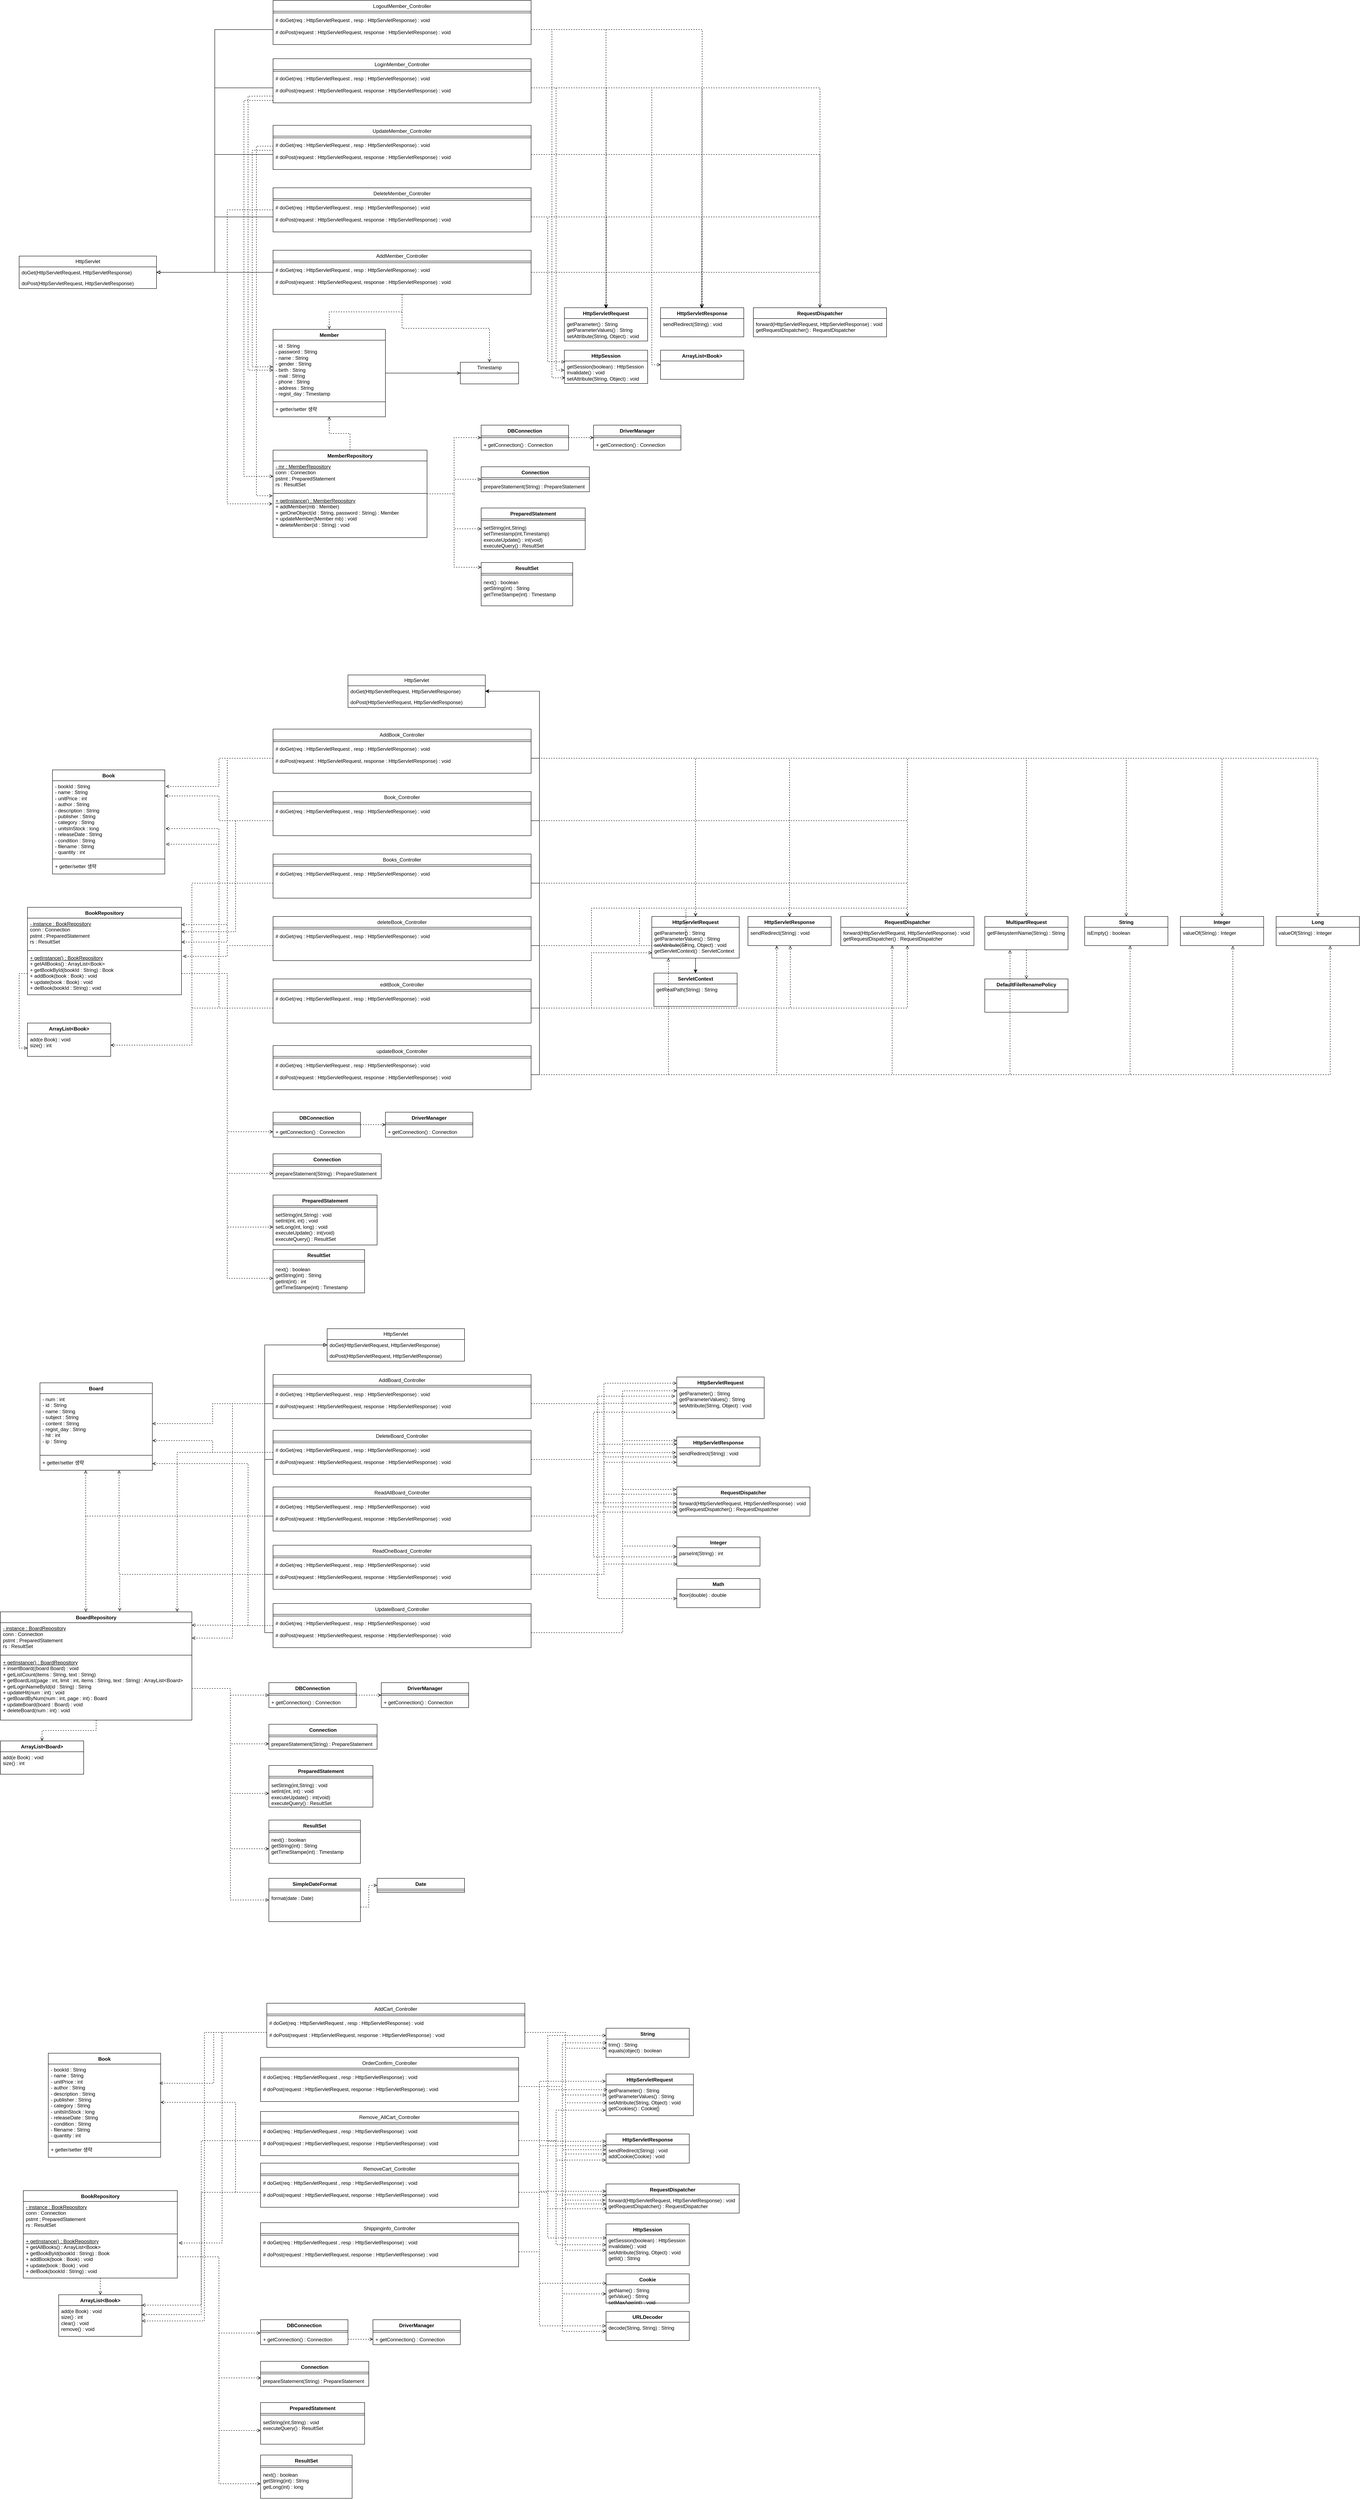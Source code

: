 <mxfile version="24.8.4">
  <diagram id="_6nWQq9N5iGgDKLpjV2x" name="페이지-1">
    <mxGraphModel dx="4319" dy="2941" grid="1" gridSize="10" guides="1" tooltips="1" connect="1" arrows="1" fold="1" page="1" pageScale="1" pageWidth="827" pageHeight="1169" math="0" shadow="0">
      <root>
        <mxCell id="0" />
        <mxCell id="1" parent="0" />
        <mxCell id="WYmIHeGtq4Grt4gA2TI7-1" value="Member" style="swimlane;fontStyle=1;align=center;verticalAlign=top;childLayout=stackLayout;horizontal=1;startSize=26;horizontalStack=0;resizeParent=1;resizeParentMax=0;resizeLast=0;collapsible=1;marginBottom=0;whiteSpace=wrap;html=1;" vertex="1" parent="1">
          <mxGeometry x="310" y="740" width="270" height="210" as="geometry" />
        </mxCell>
        <mxCell id="WYmIHeGtq4Grt4gA2TI7-2" value="- id : String&lt;div&gt;- password : String&lt;/div&gt;&lt;div&gt;- name : String&lt;/div&gt;&lt;div&gt;- gender : String&lt;/div&gt;&lt;div&gt;- birth : String&lt;/div&gt;&lt;div&gt;- mail : String&lt;/div&gt;&lt;div&gt;- phone : String&lt;/div&gt;&lt;div&gt;- address : String&lt;/div&gt;&lt;div&gt;- regist_day : Timestamp&lt;/div&gt;" style="text;strokeColor=none;fillColor=none;align=left;verticalAlign=top;spacingLeft=4;spacingRight=4;overflow=hidden;rotatable=0;points=[[0,0.5],[1,0.5]];portConstraint=eastwest;whiteSpace=wrap;html=1;" vertex="1" parent="WYmIHeGtq4Grt4gA2TI7-1">
          <mxGeometry y="26" width="270" height="144" as="geometry" />
        </mxCell>
        <mxCell id="WYmIHeGtq4Grt4gA2TI7-3" value="" style="line;strokeWidth=1;fillColor=none;align=left;verticalAlign=middle;spacingTop=-1;spacingLeft=3;spacingRight=3;rotatable=0;labelPosition=right;points=[];portConstraint=eastwest;strokeColor=inherit;" vertex="1" parent="WYmIHeGtq4Grt4gA2TI7-1">
          <mxGeometry y="170" width="270" height="8" as="geometry" />
        </mxCell>
        <mxCell id="WYmIHeGtq4Grt4gA2TI7-4" value="+ getter/setter 생략" style="text;strokeColor=none;fillColor=none;align=left;verticalAlign=top;spacingLeft=4;spacingRight=4;overflow=hidden;rotatable=0;points=[[0,0.5],[1,0.5]];portConstraint=eastwest;whiteSpace=wrap;html=1;" vertex="1" parent="WYmIHeGtq4Grt4gA2TI7-1">
          <mxGeometry y="178" width="270" height="32" as="geometry" />
        </mxCell>
        <mxCell id="WYmIHeGtq4Grt4gA2TI7-6" value="Timestamp" style="swimlane;fontStyle=0;childLayout=stackLayout;horizontal=1;startSize=26;fillColor=none;horizontalStack=0;resizeParent=1;resizeParentMax=0;resizeLast=0;collapsible=1;marginBottom=0;whiteSpace=wrap;html=1;" vertex="1" parent="1">
          <mxGeometry x="760" y="819" width="140" height="52" as="geometry" />
        </mxCell>
        <mxCell id="WYmIHeGtq4Grt4gA2TI7-10" style="edgeStyle=orthogonalEdgeStyle;rounded=0;orthogonalLoop=1;jettySize=auto;html=1;entryX=0;entryY=0.5;entryDx=0;entryDy=0;endArrow=open;endFill=0;" edge="1" parent="1" source="WYmIHeGtq4Grt4gA2TI7-1" target="WYmIHeGtq4Grt4gA2TI7-6">
          <mxGeometry relative="1" as="geometry" />
        </mxCell>
        <mxCell id="WYmIHeGtq4Grt4gA2TI7-24" style="edgeStyle=orthogonalEdgeStyle;rounded=0;orthogonalLoop=1;jettySize=auto;html=1;entryX=0.5;entryY=0;entryDx=0;entryDy=0;dashed=1;endArrow=open;endFill=0;" edge="1" parent="1" source="WYmIHeGtq4Grt4gA2TI7-18" target="WYmIHeGtq4Grt4gA2TI7-6">
          <mxGeometry relative="1" as="geometry" />
        </mxCell>
        <mxCell id="WYmIHeGtq4Grt4gA2TI7-29" style="edgeStyle=orthogonalEdgeStyle;rounded=0;orthogonalLoop=1;jettySize=auto;html=1;entryX=0.5;entryY=0;entryDx=0;entryDy=0;dashed=1;endArrow=open;endFill=0;" edge="1" parent="1" source="WYmIHeGtq4Grt4gA2TI7-18" target="WYmIHeGtq4Grt4gA2TI7-25">
          <mxGeometry relative="1" as="geometry" />
        </mxCell>
        <mxCell id="WYmIHeGtq4Grt4gA2TI7-44" style="edgeStyle=orthogonalEdgeStyle;rounded=0;orthogonalLoop=1;jettySize=auto;html=1;entryX=0.5;entryY=0;entryDx=0;entryDy=0;dashed=1;endArrow=open;endFill=0;" edge="1" parent="1" source="WYmIHeGtq4Grt4gA2TI7-18" target="WYmIHeGtq4Grt4gA2TI7-40">
          <mxGeometry relative="1" as="geometry" />
        </mxCell>
        <mxCell id="WYmIHeGtq4Grt4gA2TI7-55" style="edgeStyle=orthogonalEdgeStyle;rounded=0;orthogonalLoop=1;jettySize=auto;html=1;endArrow=block;endFill=0;" edge="1" parent="1" source="WYmIHeGtq4Grt4gA2TI7-18" target="WYmIHeGtq4Grt4gA2TI7-51">
          <mxGeometry relative="1" as="geometry" />
        </mxCell>
        <mxCell id="WYmIHeGtq4Grt4gA2TI7-18" value="&lt;span style=&quot;font-weight: 400;&quot;&gt;AddMember_Controller&lt;/span&gt;" style="swimlane;fontStyle=1;align=center;verticalAlign=top;childLayout=stackLayout;horizontal=1;startSize=26;horizontalStack=0;resizeParent=1;resizeParentMax=0;resizeLast=0;collapsible=1;marginBottom=0;whiteSpace=wrap;html=1;" vertex="1" parent="1">
          <mxGeometry x="310" y="550" width="620" height="106" as="geometry" />
        </mxCell>
        <mxCell id="WYmIHeGtq4Grt4gA2TI7-20" value="" style="line;strokeWidth=1;fillColor=none;align=left;verticalAlign=middle;spacingTop=-1;spacingLeft=3;spacingRight=3;rotatable=0;labelPosition=right;points=[];portConstraint=eastwest;strokeColor=inherit;" vertex="1" parent="WYmIHeGtq4Grt4gA2TI7-18">
          <mxGeometry y="26" width="620" height="8" as="geometry" />
        </mxCell>
        <mxCell id="WYmIHeGtq4Grt4gA2TI7-21" value="# doGet(req : HttpServletRequest , resp : HttpServletResponse) : void&lt;div&gt;&lt;br&gt;&lt;/div&gt;&lt;div&gt;&lt;div&gt;# doPost(request : HttpServletRequest, response : HttpServletResponse) : void&lt;/div&gt;&lt;/div&gt;" style="text;strokeColor=none;fillColor=none;align=left;verticalAlign=top;spacingLeft=4;spacingRight=4;overflow=hidden;rotatable=0;points=[[0,0.5],[1,0.5]];portConstraint=eastwest;whiteSpace=wrap;html=1;" vertex="1" parent="WYmIHeGtq4Grt4gA2TI7-18">
          <mxGeometry y="34" width="620" height="72" as="geometry" />
        </mxCell>
        <mxCell id="WYmIHeGtq4Grt4gA2TI7-25" value="HttpServletRequest" style="swimlane;fontStyle=1;align=center;verticalAlign=top;childLayout=stackLayout;horizontal=1;startSize=26;horizontalStack=0;resizeParent=1;resizeParentMax=0;resizeLast=0;collapsible=1;marginBottom=0;whiteSpace=wrap;html=1;" vertex="1" parent="1">
          <mxGeometry x="1010" y="688" width="200" height="80" as="geometry" />
        </mxCell>
        <mxCell id="WYmIHeGtq4Grt4gA2TI7-28" value="getParameter() : String&amp;nbsp;&lt;div&gt;getParameterValues() : String&lt;/div&gt;&lt;div&gt;setAttribute(String, Object) : void&lt;/div&gt;" style="text;strokeColor=none;fillColor=none;align=left;verticalAlign=top;spacingLeft=4;spacingRight=4;overflow=hidden;rotatable=0;points=[[0,0.5],[1,0.5]];portConstraint=eastwest;whiteSpace=wrap;html=1;" vertex="1" parent="WYmIHeGtq4Grt4gA2TI7-25">
          <mxGeometry y="26" width="200" height="54" as="geometry" />
        </mxCell>
        <mxCell id="WYmIHeGtq4Grt4gA2TI7-38" style="edgeStyle=orthogonalEdgeStyle;rounded=0;orthogonalLoop=1;jettySize=auto;html=1;dashed=1;endArrow=open;endFill=0;" edge="1" parent="1" source="WYmIHeGtq4Grt4gA2TI7-18" target="WYmIHeGtq4Grt4gA2TI7-1">
          <mxGeometry relative="1" as="geometry">
            <mxPoint x="450" y="800" as="targetPoint" />
          </mxGeometry>
        </mxCell>
        <mxCell id="WYmIHeGtq4Grt4gA2TI7-39" style="edgeStyle=orthogonalEdgeStyle;rounded=0;orthogonalLoop=1;jettySize=auto;html=1;entryX=0.5;entryY=0;entryDx=0;entryDy=0;dashed=1;endArrow=open;endFill=0;" edge="1" parent="1" source="WYmIHeGtq4Grt4gA2TI7-18">
          <mxGeometry relative="1" as="geometry">
            <mxPoint x="1340" y="688" as="targetPoint" />
          </mxGeometry>
        </mxCell>
        <mxCell id="WYmIHeGtq4Grt4gA2TI7-40" value="RequestDispatcher" style="swimlane;fontStyle=1;align=center;verticalAlign=top;childLayout=stackLayout;horizontal=1;startSize=26;horizontalStack=0;resizeParent=1;resizeParentMax=0;resizeLast=0;collapsible=1;marginBottom=0;whiteSpace=wrap;html=1;" vertex="1" parent="1">
          <mxGeometry x="1464" y="688" width="320" height="70" as="geometry" />
        </mxCell>
        <mxCell id="WYmIHeGtq4Grt4gA2TI7-43" value="forward(HttpServletRequest, HttpServletResponse) : void&lt;div&gt;getRequestDispatcher() : RequestDispatcher&lt;/div&gt;" style="text;strokeColor=none;fillColor=none;align=left;verticalAlign=top;spacingLeft=4;spacingRight=4;overflow=hidden;rotatable=0;points=[[0,0.5],[1,0.5]];portConstraint=eastwest;whiteSpace=wrap;html=1;" vertex="1" parent="WYmIHeGtq4Grt4gA2TI7-40">
          <mxGeometry y="26" width="320" height="44" as="geometry" />
        </mxCell>
        <mxCell id="WYmIHeGtq4Grt4gA2TI7-80" style="edgeStyle=orthogonalEdgeStyle;rounded=0;orthogonalLoop=1;jettySize=auto;html=1;dashed=1;endArrow=open;endFill=0;" edge="1" parent="1" source="WYmIHeGtq4Grt4gA2TI7-46" target="WYmIHeGtq4Grt4gA2TI7-61">
          <mxGeometry relative="1" as="geometry" />
        </mxCell>
        <mxCell id="WYmIHeGtq4Grt4gA2TI7-81" style="edgeStyle=orthogonalEdgeStyle;rounded=0;orthogonalLoop=1;jettySize=auto;html=1;dashed=1;endArrow=open;endFill=0;" edge="1" parent="1" source="WYmIHeGtq4Grt4gA2TI7-46" target="WYmIHeGtq4Grt4gA2TI7-76">
          <mxGeometry relative="1" as="geometry" />
        </mxCell>
        <mxCell id="WYmIHeGtq4Grt4gA2TI7-82" style="edgeStyle=orthogonalEdgeStyle;rounded=0;orthogonalLoop=1;jettySize=auto;html=1;dashed=1;endArrow=open;endFill=0;" edge="1" parent="1" source="WYmIHeGtq4Grt4gA2TI7-46" target="WYmIHeGtq4Grt4gA2TI7-68">
          <mxGeometry relative="1" as="geometry" />
        </mxCell>
        <mxCell id="WYmIHeGtq4Grt4gA2TI7-46" value="MemberRepository" style="swimlane;fontStyle=1;align=center;verticalAlign=top;childLayout=stackLayout;horizontal=1;startSize=26;horizontalStack=0;resizeParent=1;resizeParentMax=0;resizeLast=0;collapsible=1;marginBottom=0;whiteSpace=wrap;html=1;" vertex="1" parent="1">
          <mxGeometry x="310" y="1030" width="370" height="210" as="geometry" />
        </mxCell>
        <mxCell id="WYmIHeGtq4Grt4gA2TI7-47" value="&lt;u&gt;- mr : MemberRepository&lt;/u&gt;&lt;div&gt;conn : Connection&lt;/div&gt;&lt;div&gt;pstmt ; PreparedStatement&lt;/div&gt;&lt;div&gt;rs : ResultSet&lt;/div&gt;" style="text;strokeColor=none;fillColor=none;align=left;verticalAlign=top;spacingLeft=4;spacingRight=4;overflow=hidden;rotatable=0;points=[[0,0.5],[1,0.5]];portConstraint=eastwest;whiteSpace=wrap;html=1;" vertex="1" parent="WYmIHeGtq4Grt4gA2TI7-46">
          <mxGeometry y="26" width="370" height="74" as="geometry" />
        </mxCell>
        <mxCell id="WYmIHeGtq4Grt4gA2TI7-48" value="" style="line;strokeWidth=1;fillColor=none;align=left;verticalAlign=middle;spacingTop=-1;spacingLeft=3;spacingRight=3;rotatable=0;labelPosition=right;points=[];portConstraint=eastwest;strokeColor=inherit;" vertex="1" parent="WYmIHeGtq4Grt4gA2TI7-46">
          <mxGeometry y="100" width="370" height="8" as="geometry" />
        </mxCell>
        <mxCell id="WYmIHeGtq4Grt4gA2TI7-49" value="&lt;div&gt;&lt;div&gt;&lt;u&gt;+ getInstance() : MemberRepository&lt;/u&gt;&lt;/div&gt;&lt;/div&gt;&lt;div&gt;+ addMember(mb : Member)&lt;/div&gt;&lt;div&gt;+ getOneObject(id : String, password : String) : Member&lt;/div&gt;&lt;div&gt;+ updateMember(Member mb) : void&lt;/div&gt;&lt;div&gt;+ deleteMember(id : String) : void&lt;/div&gt;" style="text;strokeColor=none;fillColor=none;align=left;verticalAlign=top;spacingLeft=4;spacingRight=4;overflow=hidden;rotatable=0;points=[[0,0.5],[1,0.5]];portConstraint=eastwest;whiteSpace=wrap;html=1;" vertex="1" parent="WYmIHeGtq4Grt4gA2TI7-46">
          <mxGeometry y="108" width="370" height="102" as="geometry" />
        </mxCell>
        <mxCell id="WYmIHeGtq4Grt4gA2TI7-50" style="edgeStyle=orthogonalEdgeStyle;rounded=0;orthogonalLoop=1;jettySize=auto;html=1;dashed=1;endArrow=open;endFill=0;" edge="1" parent="1" source="WYmIHeGtq4Grt4gA2TI7-46" target="WYmIHeGtq4Grt4gA2TI7-1">
          <mxGeometry relative="1" as="geometry" />
        </mxCell>
        <mxCell id="WYmIHeGtq4Grt4gA2TI7-51" value="HttpServlet" style="swimlane;fontStyle=0;childLayout=stackLayout;horizontal=1;startSize=26;fillColor=none;horizontalStack=0;resizeParent=1;resizeParentMax=0;resizeLast=0;collapsible=1;marginBottom=0;whiteSpace=wrap;html=1;" vertex="1" parent="1">
          <mxGeometry x="-300" y="564" width="330" height="78" as="geometry" />
        </mxCell>
        <mxCell id="WYmIHeGtq4Grt4gA2TI7-52" value="doGet(HttpServletRequest, HttpServletResponse)" style="text;strokeColor=none;fillColor=none;align=left;verticalAlign=top;spacingLeft=4;spacingRight=4;overflow=hidden;rotatable=0;points=[[0,0.5],[1,0.5]];portConstraint=eastwest;whiteSpace=wrap;html=1;" vertex="1" parent="WYmIHeGtq4Grt4gA2TI7-51">
          <mxGeometry y="26" width="330" height="26" as="geometry" />
        </mxCell>
        <mxCell id="WYmIHeGtq4Grt4gA2TI7-53" value="doPost(HttpServletRequest, HttpServletResponse)" style="text;strokeColor=none;fillColor=none;align=left;verticalAlign=top;spacingLeft=4;spacingRight=4;overflow=hidden;rotatable=0;points=[[0,0.5],[1,0.5]];portConstraint=eastwest;whiteSpace=wrap;html=1;" vertex="1" parent="WYmIHeGtq4Grt4gA2TI7-51">
          <mxGeometry y="52" width="330" height="26" as="geometry" />
        </mxCell>
        <mxCell id="WYmIHeGtq4Grt4gA2TI7-216" style="edgeStyle=orthogonalEdgeStyle;rounded=0;orthogonalLoop=1;jettySize=auto;html=1;entryX=0;entryY=0.5;entryDx=0;entryDy=0;dashed=1;endArrow=open;endFill=0;" edge="1" parent="1" source="WYmIHeGtq4Grt4gA2TI7-61" target="WYmIHeGtq4Grt4gA2TI7-213">
          <mxGeometry relative="1" as="geometry" />
        </mxCell>
        <mxCell id="WYmIHeGtq4Grt4gA2TI7-61" value="DBConnection" style="swimlane;fontStyle=1;align=center;verticalAlign=top;childLayout=stackLayout;horizontal=1;startSize=26;horizontalStack=0;resizeParent=1;resizeParentMax=0;resizeLast=0;collapsible=1;marginBottom=0;whiteSpace=wrap;html=1;" vertex="1" parent="1">
          <mxGeometry x="810" y="970" width="210" height="60" as="geometry" />
        </mxCell>
        <mxCell id="WYmIHeGtq4Grt4gA2TI7-63" value="" style="line;strokeWidth=1;fillColor=none;align=left;verticalAlign=middle;spacingTop=-1;spacingLeft=3;spacingRight=3;rotatable=0;labelPosition=right;points=[];portConstraint=eastwest;strokeColor=inherit;" vertex="1" parent="WYmIHeGtq4Grt4gA2TI7-61">
          <mxGeometry y="26" width="210" height="8" as="geometry" />
        </mxCell>
        <mxCell id="WYmIHeGtq4Grt4gA2TI7-64" value="+ getConnection() : Connection" style="text;strokeColor=none;fillColor=none;align=left;verticalAlign=top;spacingLeft=4;spacingRight=4;overflow=hidden;rotatable=0;points=[[0,0.5],[1,0.5]];portConstraint=eastwest;whiteSpace=wrap;html=1;" vertex="1" parent="WYmIHeGtq4Grt4gA2TI7-61">
          <mxGeometry y="34" width="210" height="26" as="geometry" />
        </mxCell>
        <mxCell id="WYmIHeGtq4Grt4gA2TI7-68" value="PreparedStatement" style="swimlane;fontStyle=1;align=center;verticalAlign=top;childLayout=stackLayout;horizontal=1;startSize=26;horizontalStack=0;resizeParent=1;resizeParentMax=0;resizeLast=0;collapsible=1;marginBottom=0;whiteSpace=wrap;html=1;" vertex="1" parent="1">
          <mxGeometry x="810" y="1169" width="250" height="100" as="geometry" />
        </mxCell>
        <mxCell id="WYmIHeGtq4Grt4gA2TI7-70" value="" style="line;strokeWidth=1;fillColor=none;align=left;verticalAlign=middle;spacingTop=-1;spacingLeft=3;spacingRight=3;rotatable=0;labelPosition=right;points=[];portConstraint=eastwest;strokeColor=inherit;" vertex="1" parent="WYmIHeGtq4Grt4gA2TI7-68">
          <mxGeometry y="26" width="250" height="8" as="geometry" />
        </mxCell>
        <mxCell id="WYmIHeGtq4Grt4gA2TI7-71" value="setString(int,String)&lt;div&gt;setTimestamp(int,Timestamp)&lt;/div&gt;&lt;div&gt;executeUpdate() : int(void)&lt;/div&gt;&lt;div&gt;executeQuery() : ResultSet&lt;/div&gt;" style="text;strokeColor=none;fillColor=none;align=left;verticalAlign=top;spacingLeft=4;spacingRight=4;overflow=hidden;rotatable=0;points=[[0,0.5],[1,0.5]];portConstraint=eastwest;whiteSpace=wrap;html=1;" vertex="1" parent="WYmIHeGtq4Grt4gA2TI7-68">
          <mxGeometry y="34" width="250" height="66" as="geometry" />
        </mxCell>
        <mxCell id="WYmIHeGtq4Grt4gA2TI7-72" value="ResultSet" style="swimlane;fontStyle=1;align=center;verticalAlign=top;childLayout=stackLayout;horizontal=1;startSize=26;horizontalStack=0;resizeParent=1;resizeParentMax=0;resizeLast=0;collapsible=1;marginBottom=0;whiteSpace=wrap;html=1;" vertex="1" parent="1">
          <mxGeometry x="810" y="1300" width="220" height="104" as="geometry" />
        </mxCell>
        <mxCell id="WYmIHeGtq4Grt4gA2TI7-74" value="" style="line;strokeWidth=1;fillColor=none;align=left;verticalAlign=middle;spacingTop=-1;spacingLeft=3;spacingRight=3;rotatable=0;labelPosition=right;points=[];portConstraint=eastwest;strokeColor=inherit;" vertex="1" parent="WYmIHeGtq4Grt4gA2TI7-72">
          <mxGeometry y="26" width="220" height="8" as="geometry" />
        </mxCell>
        <mxCell id="WYmIHeGtq4Grt4gA2TI7-75" value="&lt;div&gt;next() : boolean&lt;/div&gt;getString(int) : String&lt;div&gt;getTimeStampe(int) : Timestamp&lt;/div&gt;" style="text;strokeColor=none;fillColor=none;align=left;verticalAlign=top;spacingLeft=4;spacingRight=4;overflow=hidden;rotatable=0;points=[[0,0.5],[1,0.5]];portConstraint=eastwest;whiteSpace=wrap;html=1;" vertex="1" parent="WYmIHeGtq4Grt4gA2TI7-72">
          <mxGeometry y="34" width="220" height="70" as="geometry" />
        </mxCell>
        <mxCell id="WYmIHeGtq4Grt4gA2TI7-76" value="Connection" style="swimlane;fontStyle=1;align=center;verticalAlign=top;childLayout=stackLayout;horizontal=1;startSize=26;horizontalStack=0;resizeParent=1;resizeParentMax=0;resizeLast=0;collapsible=1;marginBottom=0;whiteSpace=wrap;html=1;" vertex="1" parent="1">
          <mxGeometry x="810" y="1070" width="260" height="60" as="geometry" />
        </mxCell>
        <mxCell id="WYmIHeGtq4Grt4gA2TI7-78" value="" style="line;strokeWidth=1;fillColor=none;align=left;verticalAlign=middle;spacingTop=-1;spacingLeft=3;spacingRight=3;rotatable=0;labelPosition=right;points=[];portConstraint=eastwest;strokeColor=inherit;" vertex="1" parent="WYmIHeGtq4Grt4gA2TI7-76">
          <mxGeometry y="26" width="260" height="8" as="geometry" />
        </mxCell>
        <mxCell id="WYmIHeGtq4Grt4gA2TI7-79" value="prepareStatement(String) : PrepareStatement" style="text;strokeColor=none;fillColor=none;align=left;verticalAlign=top;spacingLeft=4;spacingRight=4;overflow=hidden;rotatable=0;points=[[0,0.5],[1,0.5]];portConstraint=eastwest;whiteSpace=wrap;html=1;" vertex="1" parent="WYmIHeGtq4Grt4gA2TI7-76">
          <mxGeometry y="34" width="260" height="26" as="geometry" />
        </mxCell>
        <mxCell id="WYmIHeGtq4Grt4gA2TI7-83" style="edgeStyle=orthogonalEdgeStyle;rounded=0;orthogonalLoop=1;jettySize=auto;html=1;entryX=0.002;entryY=0.109;entryDx=0;entryDy=0;entryPerimeter=0;dashed=1;endArrow=open;endFill=0;" edge="1" parent="1" source="WYmIHeGtq4Grt4gA2TI7-46" target="WYmIHeGtq4Grt4gA2TI7-72">
          <mxGeometry relative="1" as="geometry" />
        </mxCell>
        <mxCell id="WYmIHeGtq4Grt4gA2TI7-138" style="edgeStyle=orthogonalEdgeStyle;rounded=0;orthogonalLoop=1;jettySize=auto;html=1;entryX=-0.004;entryY=0.204;entryDx=0;entryDy=0;entryPerimeter=0;dashed=1;endArrow=open;endFill=0;" edge="1" parent="1" source="WYmIHeGtq4Grt4gA2TI7-128" target="WYmIHeGtq4Grt4gA2TI7-49">
          <mxGeometry relative="1" as="geometry">
            <mxPoint x="210" y="1160" as="targetPoint" />
            <Array as="points">
              <mxPoint x="200" y="453" />
              <mxPoint x="200" y="1159" />
              <mxPoint x="308" y="1159" />
            </Array>
          </mxGeometry>
        </mxCell>
        <mxCell id="WYmIHeGtq4Grt4gA2TI7-128" value="&lt;span style=&quot;font-weight: 400;&quot;&gt;DeleteMember_Controller&lt;/span&gt;" style="swimlane;fontStyle=1;align=center;verticalAlign=top;childLayout=stackLayout;horizontal=1;startSize=26;horizontalStack=0;resizeParent=1;resizeParentMax=0;resizeLast=0;collapsible=1;marginBottom=0;whiteSpace=wrap;html=1;" vertex="1" parent="1">
          <mxGeometry x="310" y="400" width="620" height="106" as="geometry" />
        </mxCell>
        <mxCell id="WYmIHeGtq4Grt4gA2TI7-129" value="" style="line;strokeWidth=1;fillColor=none;align=left;verticalAlign=middle;spacingTop=-1;spacingLeft=3;spacingRight=3;rotatable=0;labelPosition=right;points=[];portConstraint=eastwest;strokeColor=inherit;" vertex="1" parent="WYmIHeGtq4Grt4gA2TI7-128">
          <mxGeometry y="26" width="620" height="8" as="geometry" />
        </mxCell>
        <mxCell id="WYmIHeGtq4Grt4gA2TI7-130" value="# doGet(req : HttpServletRequest , resp : HttpServletResponse) : void&lt;div&gt;&lt;br&gt;&lt;/div&gt;&lt;div&gt;&lt;div&gt;# doPost(request : HttpServletRequest, response : HttpServletResponse) : void&lt;/div&gt;&lt;/div&gt;" style="text;strokeColor=none;fillColor=none;align=left;verticalAlign=top;spacingLeft=4;spacingRight=4;overflow=hidden;rotatable=0;points=[[0,0.5],[1,0.5]];portConstraint=eastwest;whiteSpace=wrap;html=1;" vertex="1" parent="WYmIHeGtq4Grt4gA2TI7-128">
          <mxGeometry y="34" width="620" height="72" as="geometry" />
        </mxCell>
        <mxCell id="WYmIHeGtq4Grt4gA2TI7-132" style="edgeStyle=orthogonalEdgeStyle;rounded=0;orthogonalLoop=1;jettySize=auto;html=1;endArrow=block;endFill=0;exitX=0;exitY=0.5;exitDx=0;exitDy=0;entryX=1;entryY=0.5;entryDx=0;entryDy=0;" edge="1" parent="1" source="WYmIHeGtq4Grt4gA2TI7-130" target="WYmIHeGtq4Grt4gA2TI7-52">
          <mxGeometry relative="1" as="geometry">
            <mxPoint x="320" y="613" as="sourcePoint" />
            <mxPoint x="-55" y="508" as="targetPoint" />
          </mxGeometry>
        </mxCell>
        <mxCell id="WYmIHeGtq4Grt4gA2TI7-134" style="edgeStyle=orthogonalEdgeStyle;rounded=0;orthogonalLoop=1;jettySize=auto;html=1;dashed=1;endArrow=open;endFill=0;" edge="1" parent="1" source="WYmIHeGtq4Grt4gA2TI7-130">
          <mxGeometry relative="1" as="geometry">
            <mxPoint x="1340" y="688" as="targetPoint" />
          </mxGeometry>
        </mxCell>
        <mxCell id="WYmIHeGtq4Grt4gA2TI7-133" style="edgeStyle=orthogonalEdgeStyle;rounded=0;orthogonalLoop=1;jettySize=auto;html=1;endArrow=open;endFill=0;dashed=1;entryX=0.503;entryY=-0.003;entryDx=0;entryDy=0;entryPerimeter=0;" edge="1" parent="1" source="WYmIHeGtq4Grt4gA2TI7-130" target="WYmIHeGtq4Grt4gA2TI7-25">
          <mxGeometry relative="1" as="geometry">
            <mxPoint x="1090" y="670" as="targetPoint" />
          </mxGeometry>
        </mxCell>
        <mxCell id="WYmIHeGtq4Grt4gA2TI7-135" style="edgeStyle=orthogonalEdgeStyle;rounded=0;orthogonalLoop=1;jettySize=auto;html=1;entryX=0.5;entryY=0;entryDx=0;entryDy=0;dashed=1;endArrow=open;endFill=0;" edge="1" parent="1" source="WYmIHeGtq4Grt4gA2TI7-130" target="WYmIHeGtq4Grt4gA2TI7-40">
          <mxGeometry relative="1" as="geometry" />
        </mxCell>
        <mxCell id="WYmIHeGtq4Grt4gA2TI7-140" value="HttpSession" style="swimlane;fontStyle=1;align=center;verticalAlign=top;childLayout=stackLayout;horizontal=1;startSize=26;horizontalStack=0;resizeParent=1;resizeParentMax=0;resizeLast=0;collapsible=1;marginBottom=0;whiteSpace=wrap;html=1;" vertex="1" parent="1">
          <mxGeometry x="1010" y="790" width="200" height="80" as="geometry" />
        </mxCell>
        <mxCell id="WYmIHeGtq4Grt4gA2TI7-141" value="getSession(boolean) : HttpSession&lt;div&gt;invalidate() : void&lt;/div&gt;&lt;div&gt;setAttribute(String, Object) : void&lt;/div&gt;" style="text;strokeColor=none;fillColor=none;align=left;verticalAlign=top;spacingLeft=4;spacingRight=4;overflow=hidden;rotatable=0;points=[[0,0.5],[1,0.5]];portConstraint=eastwest;whiteSpace=wrap;html=1;" vertex="1" parent="WYmIHeGtq4Grt4gA2TI7-140">
          <mxGeometry y="26" width="200" height="54" as="geometry" />
        </mxCell>
        <mxCell id="WYmIHeGtq4Grt4gA2TI7-142" style="edgeStyle=orthogonalEdgeStyle;rounded=0;orthogonalLoop=1;jettySize=auto;html=1;entryX=0.006;entryY=0.036;entryDx=0;entryDy=0;entryPerimeter=0;dashed=1;endArrow=open;endFill=0;" edge="1" parent="1" source="WYmIHeGtq4Grt4gA2TI7-130" target="WYmIHeGtq4Grt4gA2TI7-141">
          <mxGeometry relative="1" as="geometry">
            <mxPoint x="970" y="820" as="targetPoint" />
          </mxGeometry>
        </mxCell>
        <mxCell id="WYmIHeGtq4Grt4gA2TI7-143" value="HttpServletResponse" style="swimlane;fontStyle=1;align=center;verticalAlign=top;childLayout=stackLayout;horizontal=1;startSize=26;horizontalStack=0;resizeParent=1;resizeParentMax=0;resizeLast=0;collapsible=1;marginBottom=0;whiteSpace=wrap;html=1;" vertex="1" parent="1">
          <mxGeometry x="1241" y="688" width="200" height="70" as="geometry" />
        </mxCell>
        <mxCell id="WYmIHeGtq4Grt4gA2TI7-144" value="sendRedirect(String) : void" style="text;strokeColor=none;fillColor=none;align=left;verticalAlign=top;spacingLeft=4;spacingRight=4;overflow=hidden;rotatable=0;points=[[0,0.5],[1,0.5]];portConstraint=eastwest;whiteSpace=wrap;html=1;" vertex="1" parent="WYmIHeGtq4Grt4gA2TI7-143">
          <mxGeometry y="26" width="200" height="44" as="geometry" />
        </mxCell>
        <mxCell id="WYmIHeGtq4Grt4gA2TI7-145" value="&lt;span style=&quot;font-weight: 400;&quot;&gt;UpdateMember_Controller&lt;/span&gt;" style="swimlane;fontStyle=1;align=center;verticalAlign=top;childLayout=stackLayout;horizontal=1;startSize=26;horizontalStack=0;resizeParent=1;resizeParentMax=0;resizeLast=0;collapsible=1;marginBottom=0;whiteSpace=wrap;html=1;" vertex="1" parent="1">
          <mxGeometry x="310" y="250" width="620" height="106" as="geometry" />
        </mxCell>
        <mxCell id="WYmIHeGtq4Grt4gA2TI7-146" value="" style="line;strokeWidth=1;fillColor=none;align=left;verticalAlign=middle;spacingTop=-1;spacingLeft=3;spacingRight=3;rotatable=0;labelPosition=right;points=[];portConstraint=eastwest;strokeColor=inherit;" vertex="1" parent="WYmIHeGtq4Grt4gA2TI7-145">
          <mxGeometry y="26" width="620" height="8" as="geometry" />
        </mxCell>
        <mxCell id="WYmIHeGtq4Grt4gA2TI7-147" value="# doGet(req : HttpServletRequest , resp : HttpServletResponse) : void&lt;div&gt;&lt;br&gt;&lt;/div&gt;&lt;div&gt;&lt;div&gt;# doPost(request : HttpServletRequest, response : HttpServletResponse) : void&lt;/div&gt;&lt;/div&gt;" style="text;strokeColor=none;fillColor=none;align=left;verticalAlign=top;spacingLeft=4;spacingRight=4;overflow=hidden;rotatable=0;points=[[0,0.5],[1,0.5]];portConstraint=eastwest;whiteSpace=wrap;html=1;" vertex="1" parent="WYmIHeGtq4Grt4gA2TI7-145">
          <mxGeometry y="34" width="620" height="72" as="geometry" />
        </mxCell>
        <mxCell id="WYmIHeGtq4Grt4gA2TI7-148" style="edgeStyle=orthogonalEdgeStyle;rounded=0;orthogonalLoop=1;jettySize=auto;html=1;entryX=0.5;entryY=0;entryDx=0;entryDy=0;dashed=1;endArrow=open;endFill=0;" edge="1" parent="1" source="WYmIHeGtq4Grt4gA2TI7-147" target="WYmIHeGtq4Grt4gA2TI7-40">
          <mxGeometry relative="1" as="geometry" />
        </mxCell>
        <mxCell id="WYmIHeGtq4Grt4gA2TI7-149" style="edgeStyle=orthogonalEdgeStyle;rounded=0;orthogonalLoop=1;jettySize=auto;html=1;entryX=0.5;entryY=0;entryDx=0;entryDy=0;dashed=1;endArrow=open;endFill=0;" edge="1" parent="1" source="WYmIHeGtq4Grt4gA2TI7-147" target="WYmIHeGtq4Grt4gA2TI7-143">
          <mxGeometry relative="1" as="geometry" />
        </mxCell>
        <mxCell id="WYmIHeGtq4Grt4gA2TI7-150" style="edgeStyle=orthogonalEdgeStyle;rounded=0;orthogonalLoop=1;jettySize=auto;html=1;entryX=0.5;entryY=0;entryDx=0;entryDy=0;dashed=1;endArrow=open;endFill=0;" edge="1" parent="1" source="WYmIHeGtq4Grt4gA2TI7-147" target="WYmIHeGtq4Grt4gA2TI7-25">
          <mxGeometry relative="1" as="geometry" />
        </mxCell>
        <mxCell id="WYmIHeGtq4Grt4gA2TI7-151" style="edgeStyle=orthogonalEdgeStyle;rounded=0;orthogonalLoop=1;jettySize=auto;html=1;endArrow=block;endFill=0;exitX=0;exitY=0.5;exitDx=0;exitDy=0;entryX=1;entryY=0.5;entryDx=0;entryDy=0;" edge="1" parent="1" source="WYmIHeGtq4Grt4gA2TI7-147" target="WYmIHeGtq4Grt4gA2TI7-52">
          <mxGeometry relative="1" as="geometry">
            <mxPoint x="310" y="300" as="sourcePoint" />
            <mxPoint x="30" y="433" as="targetPoint" />
          </mxGeometry>
        </mxCell>
        <mxCell id="WYmIHeGtq4Grt4gA2TI7-152" style="edgeStyle=orthogonalEdgeStyle;rounded=0;orthogonalLoop=1;jettySize=auto;html=1;entryX=-0.001;entryY=0.451;entryDx=0;entryDy=0;dashed=1;endArrow=open;endFill=0;entryPerimeter=0;" edge="1" parent="1" target="WYmIHeGtq4Grt4gA2TI7-2">
          <mxGeometry relative="1" as="geometry">
            <mxPoint x="319" y="1150" as="targetPoint" />
            <mxPoint x="310" y="310" as="sourcePoint" />
            <Array as="points">
              <mxPoint x="260" y="310" />
              <mxPoint x="260" y="830" />
              <mxPoint x="310" y="830" />
            </Array>
          </mxGeometry>
        </mxCell>
        <mxCell id="WYmIHeGtq4Grt4gA2TI7-153" style="edgeStyle=orthogonalEdgeStyle;rounded=0;orthogonalLoop=1;jettySize=auto;html=1;entryX=-0.003;entryY=0.016;entryDx=0;entryDy=0;entryPerimeter=0;dashed=1;endArrow=open;endFill=0;" edge="1" parent="1">
          <mxGeometry relative="1" as="geometry">
            <mxPoint x="308.89" y="1139.632" as="targetPoint" />
            <mxPoint x="309" y="300" as="sourcePoint" />
            <Array as="points">
              <mxPoint x="310" y="300" />
              <mxPoint x="270" y="300" />
              <mxPoint x="270" y="1140" />
            </Array>
          </mxGeometry>
        </mxCell>
        <mxCell id="WYmIHeGtq4Grt4gA2TI7-154" value="&lt;span style=&quot;font-weight: 400;&quot;&gt;LoginMember_Controller&lt;/span&gt;" style="swimlane;fontStyle=1;align=center;verticalAlign=top;childLayout=stackLayout;horizontal=1;startSize=26;horizontalStack=0;resizeParent=1;resizeParentMax=0;resizeLast=0;collapsible=1;marginBottom=0;whiteSpace=wrap;html=1;" vertex="1" parent="1">
          <mxGeometry x="310" y="90" width="620" height="106" as="geometry" />
        </mxCell>
        <mxCell id="WYmIHeGtq4Grt4gA2TI7-155" value="" style="line;strokeWidth=1;fillColor=none;align=left;verticalAlign=middle;spacingTop=-1;spacingLeft=3;spacingRight=3;rotatable=0;labelPosition=right;points=[];portConstraint=eastwest;strokeColor=inherit;" vertex="1" parent="WYmIHeGtq4Grt4gA2TI7-154">
          <mxGeometry y="26" width="620" height="8" as="geometry" />
        </mxCell>
        <mxCell id="WYmIHeGtq4Grt4gA2TI7-157" style="edgeStyle=orthogonalEdgeStyle;rounded=0;orthogonalLoop=1;jettySize=auto;html=1;dashed=1;endArrow=open;endFill=0;" edge="1" parent="WYmIHeGtq4Grt4gA2TI7-154" source="WYmIHeGtq4Grt4gA2TI7-156">
          <mxGeometry relative="1" as="geometry">
            <mxPoint x="800" y="600" as="targetPoint" />
          </mxGeometry>
        </mxCell>
        <mxCell id="WYmIHeGtq4Grt4gA2TI7-158" style="edgeStyle=orthogonalEdgeStyle;rounded=0;orthogonalLoop=1;jettySize=auto;html=1;dashed=1;endArrow=open;endFill=0;" edge="1" parent="WYmIHeGtq4Grt4gA2TI7-154" source="WYmIHeGtq4Grt4gA2TI7-156">
          <mxGeometry relative="1" as="geometry">
            <mxPoint x="1030" y="600" as="targetPoint" />
          </mxGeometry>
        </mxCell>
        <mxCell id="WYmIHeGtq4Grt4gA2TI7-156" value="# doGet(req : HttpServletRequest , resp : HttpServletResponse) : void&lt;div&gt;&lt;br&gt;&lt;/div&gt;&lt;div&gt;&lt;div&gt;# doPost(request : HttpServletRequest, response : HttpServletResponse) : void&lt;/div&gt;&lt;/div&gt;" style="text;strokeColor=none;fillColor=none;align=left;verticalAlign=top;spacingLeft=4;spacingRight=4;overflow=hidden;rotatable=0;points=[[0,0.5],[1,0.5]];portConstraint=eastwest;whiteSpace=wrap;html=1;" vertex="1" parent="WYmIHeGtq4Grt4gA2TI7-154">
          <mxGeometry y="34" width="620" height="72" as="geometry" />
        </mxCell>
        <mxCell id="WYmIHeGtq4Grt4gA2TI7-159" style="edgeStyle=orthogonalEdgeStyle;rounded=0;orthogonalLoop=1;jettySize=auto;html=1;entryX=0.5;entryY=0;entryDx=0;entryDy=0;dashed=1;endArrow=open;endFill=0;" edge="1" parent="1" source="WYmIHeGtq4Grt4gA2TI7-156" target="WYmIHeGtq4Grt4gA2TI7-40">
          <mxGeometry relative="1" as="geometry" />
        </mxCell>
        <mxCell id="WYmIHeGtq4Grt4gA2TI7-160" style="edgeStyle=orthogonalEdgeStyle;rounded=0;orthogonalLoop=1;jettySize=auto;html=1;entryX=1;entryY=0.5;entryDx=0;entryDy=0;endArrow=block;endFill=0;" edge="1" parent="1" source="WYmIHeGtq4Grt4gA2TI7-156" target="WYmIHeGtq4Grt4gA2TI7-52">
          <mxGeometry relative="1" as="geometry" />
        </mxCell>
        <mxCell id="WYmIHeGtq4Grt4gA2TI7-161" style="edgeStyle=orthogonalEdgeStyle;rounded=0;orthogonalLoop=1;jettySize=auto;html=1;entryX=0;entryY=0.5;entryDx=0;entryDy=0;dashed=1;endArrow=open;endFill=0;exitX=-0.001;exitY=0.774;exitDx=0;exitDy=0;exitPerimeter=0;" edge="1" parent="1" source="WYmIHeGtq4Grt4gA2TI7-156" target="WYmIHeGtq4Grt4gA2TI7-2">
          <mxGeometry relative="1" as="geometry">
            <Array as="points">
              <mxPoint x="308" y="180" />
              <mxPoint x="250" y="180" />
              <mxPoint x="250" y="838" />
            </Array>
          </mxGeometry>
        </mxCell>
        <mxCell id="WYmIHeGtq4Grt4gA2TI7-162" style="edgeStyle=orthogonalEdgeStyle;rounded=0;orthogonalLoop=1;jettySize=auto;html=1;entryX=0;entryY=0.5;entryDx=0;entryDy=0;dashed=1;endArrow=open;endFill=0;exitX=0;exitY=0.921;exitDx=0;exitDy=0;exitPerimeter=0;" edge="1" parent="1" source="WYmIHeGtq4Grt4gA2TI7-156" target="WYmIHeGtq4Grt4gA2TI7-47">
          <mxGeometry relative="1" as="geometry">
            <mxPoint x="277.99" y="196" as="sourcePoint" />
            <mxPoint x="279.99" y="856" as="targetPoint" />
            <Array as="points">
              <mxPoint x="240" y="190" />
              <mxPoint x="240" y="1093" />
            </Array>
          </mxGeometry>
        </mxCell>
        <mxCell id="WYmIHeGtq4Grt4gA2TI7-163" value="ArrayList&amp;lt;Book&amp;gt;" style="swimlane;fontStyle=1;align=center;verticalAlign=top;childLayout=stackLayout;horizontal=1;startSize=26;horizontalStack=0;resizeParent=1;resizeParentMax=0;resizeLast=0;collapsible=1;marginBottom=0;whiteSpace=wrap;html=1;" vertex="1" parent="1">
          <mxGeometry x="1241" y="790" width="200" height="70" as="geometry" />
        </mxCell>
        <mxCell id="WYmIHeGtq4Grt4gA2TI7-165" style="edgeStyle=orthogonalEdgeStyle;rounded=0;orthogonalLoop=1;jettySize=auto;html=1;entryX=0;entryY=0.5;entryDx=0;entryDy=0;dashed=1;endArrow=open;endFill=0;" edge="1" parent="1" source="WYmIHeGtq4Grt4gA2TI7-156" target="WYmIHeGtq4Grt4gA2TI7-163">
          <mxGeometry relative="1" as="geometry">
            <Array as="points">
              <mxPoint x="1220" y="160" />
              <mxPoint x="1220" y="825" />
            </Array>
          </mxGeometry>
        </mxCell>
        <mxCell id="WYmIHeGtq4Grt4gA2TI7-166" style="edgeStyle=orthogonalEdgeStyle;rounded=0;orthogonalLoop=1;jettySize=auto;html=1;dashed=1;endArrow=open;endFill=0;" edge="1" parent="1" source="WYmIHeGtq4Grt4gA2TI7-156">
          <mxGeometry relative="1" as="geometry">
            <mxPoint x="1010" y="838" as="targetPoint" />
            <Array as="points">
              <mxPoint x="990" y="160" />
              <mxPoint x="990" y="838" />
            </Array>
          </mxGeometry>
        </mxCell>
        <mxCell id="WYmIHeGtq4Grt4gA2TI7-167" value="&lt;span style=&quot;font-weight: 400;&quot;&gt;LogoutMember_Controller&lt;/span&gt;" style="swimlane;fontStyle=1;align=center;verticalAlign=top;childLayout=stackLayout;horizontal=1;startSize=26;horizontalStack=0;resizeParent=1;resizeParentMax=0;resizeLast=0;collapsible=1;marginBottom=0;whiteSpace=wrap;html=1;" vertex="1" parent="1">
          <mxGeometry x="310" y="-50" width="620" height="106" as="geometry" />
        </mxCell>
        <mxCell id="WYmIHeGtq4Grt4gA2TI7-168" value="" style="line;strokeWidth=1;fillColor=none;align=left;verticalAlign=middle;spacingTop=-1;spacingLeft=3;spacingRight=3;rotatable=0;labelPosition=right;points=[];portConstraint=eastwest;strokeColor=inherit;" vertex="1" parent="WYmIHeGtq4Grt4gA2TI7-167">
          <mxGeometry y="26" width="620" height="8" as="geometry" />
        </mxCell>
        <mxCell id="WYmIHeGtq4Grt4gA2TI7-171" value="# doGet(req : HttpServletRequest , resp : HttpServletResponse) : void&lt;div&gt;&lt;br&gt;&lt;/div&gt;&lt;div&gt;&lt;div&gt;# doPost(request : HttpServletRequest, response : HttpServletResponse) : void&lt;/div&gt;&lt;/div&gt;" style="text;strokeColor=none;fillColor=none;align=left;verticalAlign=top;spacingLeft=4;spacingRight=4;overflow=hidden;rotatable=0;points=[[0,0.5],[1,0.5]];portConstraint=eastwest;whiteSpace=wrap;html=1;" vertex="1" parent="WYmIHeGtq4Grt4gA2TI7-167">
          <mxGeometry y="34" width="620" height="72" as="geometry" />
        </mxCell>
        <mxCell id="WYmIHeGtq4Grt4gA2TI7-172" style="edgeStyle=orthogonalEdgeStyle;rounded=0;orthogonalLoop=1;jettySize=auto;html=1;entryX=0.009;entryY=0.749;entryDx=0;entryDy=0;entryPerimeter=0;dashed=1;endArrow=open;endFill=0;" edge="1" parent="1" source="WYmIHeGtq4Grt4gA2TI7-171" target="WYmIHeGtq4Grt4gA2TI7-141">
          <mxGeometry relative="1" as="geometry">
            <Array as="points">
              <mxPoint x="980" y="20" />
              <mxPoint x="980" y="856" />
            </Array>
          </mxGeometry>
        </mxCell>
        <mxCell id="WYmIHeGtq4Grt4gA2TI7-173" style="edgeStyle=orthogonalEdgeStyle;rounded=0;orthogonalLoop=1;jettySize=auto;html=1;entryX=1;entryY=0.5;entryDx=0;entryDy=0;endArrow=block;endFill=0;" edge="1" parent="1" source="WYmIHeGtq4Grt4gA2TI7-171" target="WYmIHeGtq4Grt4gA2TI7-52">
          <mxGeometry relative="1" as="geometry" />
        </mxCell>
        <mxCell id="WYmIHeGtq4Grt4gA2TI7-169" style="edgeStyle=orthogonalEdgeStyle;rounded=0;orthogonalLoop=1;jettySize=auto;html=1;dashed=1;endArrow=open;endFill=0;entryX=0.5;entryY=0;entryDx=0;entryDy=0;" edge="1" parent="1" source="WYmIHeGtq4Grt4gA2TI7-171" target="WYmIHeGtq4Grt4gA2TI7-25">
          <mxGeometry relative="1" as="geometry">
            <mxPoint x="1110" y="550" as="targetPoint" />
          </mxGeometry>
        </mxCell>
        <mxCell id="WYmIHeGtq4Grt4gA2TI7-170" style="edgeStyle=orthogonalEdgeStyle;rounded=0;orthogonalLoop=1;jettySize=auto;html=1;dashed=1;endArrow=open;endFill=0;" edge="1" parent="1" source="WYmIHeGtq4Grt4gA2TI7-171" target="WYmIHeGtq4Grt4gA2TI7-143">
          <mxGeometry relative="1" as="geometry">
            <mxPoint x="1340" y="550" as="targetPoint" />
          </mxGeometry>
        </mxCell>
        <mxCell id="WYmIHeGtq4Grt4gA2TI7-213" value="DriverManager" style="swimlane;fontStyle=1;align=center;verticalAlign=top;childLayout=stackLayout;horizontal=1;startSize=26;horizontalStack=0;resizeParent=1;resizeParentMax=0;resizeLast=0;collapsible=1;marginBottom=0;whiteSpace=wrap;html=1;" vertex="1" parent="1">
          <mxGeometry x="1080" y="970" width="210" height="60" as="geometry" />
        </mxCell>
        <mxCell id="WYmIHeGtq4Grt4gA2TI7-214" value="" style="line;strokeWidth=1;fillColor=none;align=left;verticalAlign=middle;spacingTop=-1;spacingLeft=3;spacingRight=3;rotatable=0;labelPosition=right;points=[];portConstraint=eastwest;strokeColor=inherit;" vertex="1" parent="WYmIHeGtq4Grt4gA2TI7-213">
          <mxGeometry y="26" width="210" height="8" as="geometry" />
        </mxCell>
        <mxCell id="WYmIHeGtq4Grt4gA2TI7-215" value="+ getConnection() : Connection" style="text;strokeColor=none;fillColor=none;align=left;verticalAlign=top;spacingLeft=4;spacingRight=4;overflow=hidden;rotatable=0;points=[[0,0.5],[1,0.5]];portConstraint=eastwest;whiteSpace=wrap;html=1;" vertex="1" parent="WYmIHeGtq4Grt4gA2TI7-213">
          <mxGeometry y="34" width="210" height="26" as="geometry" />
        </mxCell>
        <mxCell id="WYmIHeGtq4Grt4gA2TI7-218" value="&lt;span style=&quot;font-weight: 400;&quot;&gt;Book_Controller&lt;/span&gt;" style="swimlane;fontStyle=1;align=center;verticalAlign=top;childLayout=stackLayout;horizontal=1;startSize=26;horizontalStack=0;resizeParent=1;resizeParentMax=0;resizeLast=0;collapsible=1;marginBottom=0;whiteSpace=wrap;html=1;" vertex="1" parent="1">
          <mxGeometry x="310" y="1850" width="620" height="106" as="geometry" />
        </mxCell>
        <mxCell id="WYmIHeGtq4Grt4gA2TI7-219" value="" style="line;strokeWidth=1;fillColor=none;align=left;verticalAlign=middle;spacingTop=-1;spacingLeft=3;spacingRight=3;rotatable=0;labelPosition=right;points=[];portConstraint=eastwest;strokeColor=inherit;" vertex="1" parent="WYmIHeGtq4Grt4gA2TI7-218">
          <mxGeometry y="26" width="620" height="8" as="geometry" />
        </mxCell>
        <mxCell id="WYmIHeGtq4Grt4gA2TI7-220" value="# doGet(req : HttpServletRequest , resp : HttpServletResponse) : void&lt;div&gt;&lt;br&gt;&lt;/div&gt;" style="text;strokeColor=none;fillColor=none;align=left;verticalAlign=top;spacingLeft=4;spacingRight=4;overflow=hidden;rotatable=0;points=[[0,0.5],[1,0.5]];portConstraint=eastwest;whiteSpace=wrap;html=1;" vertex="1" parent="WYmIHeGtq4Grt4gA2TI7-218">
          <mxGeometry y="34" width="620" height="72" as="geometry" />
        </mxCell>
        <mxCell id="WYmIHeGtq4Grt4gA2TI7-221" value="&lt;span style=&quot;font-weight: 400;&quot;&gt;AddBook_Controller&lt;/span&gt;" style="swimlane;fontStyle=1;align=center;verticalAlign=top;childLayout=stackLayout;horizontal=1;startSize=26;horizontalStack=0;resizeParent=1;resizeParentMax=0;resizeLast=0;collapsible=1;marginBottom=0;whiteSpace=wrap;html=1;" vertex="1" parent="1">
          <mxGeometry x="310" y="1700" width="620" height="106" as="geometry" />
        </mxCell>
        <mxCell id="WYmIHeGtq4Grt4gA2TI7-222" value="" style="line;strokeWidth=1;fillColor=none;align=left;verticalAlign=middle;spacingTop=-1;spacingLeft=3;spacingRight=3;rotatable=0;labelPosition=right;points=[];portConstraint=eastwest;strokeColor=inherit;" vertex="1" parent="WYmIHeGtq4Grt4gA2TI7-221">
          <mxGeometry y="26" width="620" height="8" as="geometry" />
        </mxCell>
        <mxCell id="WYmIHeGtq4Grt4gA2TI7-223" value="# doGet(req : HttpServletRequest , resp : HttpServletResponse) : void&lt;div&gt;&lt;br&gt;&lt;/div&gt;&lt;div&gt;&lt;div&gt;# doPost(request : HttpServletRequest, response : HttpServletResponse) : void&lt;/div&gt;&lt;/div&gt;" style="text;strokeColor=none;fillColor=none;align=left;verticalAlign=top;spacingLeft=4;spacingRight=4;overflow=hidden;rotatable=0;points=[[0,0.5],[1,0.5]];portConstraint=eastwest;whiteSpace=wrap;html=1;" vertex="1" parent="WYmIHeGtq4Grt4gA2TI7-221">
          <mxGeometry y="34" width="620" height="72" as="geometry" />
        </mxCell>
        <mxCell id="WYmIHeGtq4Grt4gA2TI7-224" value="&lt;span style=&quot;font-weight: 400;&quot;&gt;Books_Controller&lt;/span&gt;" style="swimlane;fontStyle=1;align=center;verticalAlign=top;childLayout=stackLayout;horizontal=1;startSize=26;horizontalStack=0;resizeParent=1;resizeParentMax=0;resizeLast=0;collapsible=1;marginBottom=0;whiteSpace=wrap;html=1;" vertex="1" parent="1">
          <mxGeometry x="310" y="2000" width="620" height="106" as="geometry" />
        </mxCell>
        <mxCell id="WYmIHeGtq4Grt4gA2TI7-225" value="" style="line;strokeWidth=1;fillColor=none;align=left;verticalAlign=middle;spacingTop=-1;spacingLeft=3;spacingRight=3;rotatable=0;labelPosition=right;points=[];portConstraint=eastwest;strokeColor=inherit;" vertex="1" parent="WYmIHeGtq4Grt4gA2TI7-224">
          <mxGeometry y="26" width="620" height="8" as="geometry" />
        </mxCell>
        <mxCell id="WYmIHeGtq4Grt4gA2TI7-226" value="# doGet(req : HttpServletRequest , resp : HttpServletResponse) : void&lt;div&gt;&lt;br&gt;&lt;/div&gt;" style="text;strokeColor=none;fillColor=none;align=left;verticalAlign=top;spacingLeft=4;spacingRight=4;overflow=hidden;rotatable=0;points=[[0,0.5],[1,0.5]];portConstraint=eastwest;whiteSpace=wrap;html=1;" vertex="1" parent="WYmIHeGtq4Grt4gA2TI7-224">
          <mxGeometry y="34" width="620" height="72" as="geometry" />
        </mxCell>
        <mxCell id="WYmIHeGtq4Grt4gA2TI7-227" value="&lt;span style=&quot;font-weight: 400;&quot;&gt;deleteBook_Controller&lt;/span&gt;" style="swimlane;fontStyle=1;align=center;verticalAlign=top;childLayout=stackLayout;horizontal=1;startSize=26;horizontalStack=0;resizeParent=1;resizeParentMax=0;resizeLast=0;collapsible=1;marginBottom=0;whiteSpace=wrap;html=1;" vertex="1" parent="1">
          <mxGeometry x="310" y="2150" width="620" height="106" as="geometry" />
        </mxCell>
        <mxCell id="WYmIHeGtq4Grt4gA2TI7-228" value="" style="line;strokeWidth=1;fillColor=none;align=left;verticalAlign=middle;spacingTop=-1;spacingLeft=3;spacingRight=3;rotatable=0;labelPosition=right;points=[];portConstraint=eastwest;strokeColor=inherit;" vertex="1" parent="WYmIHeGtq4Grt4gA2TI7-227">
          <mxGeometry y="26" width="620" height="8" as="geometry" />
        </mxCell>
        <mxCell id="WYmIHeGtq4Grt4gA2TI7-229" value="# doGet(req : HttpServletRequest , resp : HttpServletResponse) : void&lt;div&gt;&lt;br&gt;&lt;/div&gt;" style="text;strokeColor=none;fillColor=none;align=left;verticalAlign=top;spacingLeft=4;spacingRight=4;overflow=hidden;rotatable=0;points=[[0,0.5],[1,0.5]];portConstraint=eastwest;whiteSpace=wrap;html=1;" vertex="1" parent="WYmIHeGtq4Grt4gA2TI7-227">
          <mxGeometry y="34" width="620" height="72" as="geometry" />
        </mxCell>
        <mxCell id="WYmIHeGtq4Grt4gA2TI7-230" value="&lt;span style=&quot;font-weight: 400;&quot;&gt;editBook_Controller&lt;/span&gt;" style="swimlane;fontStyle=1;align=center;verticalAlign=top;childLayout=stackLayout;horizontal=1;startSize=26;horizontalStack=0;resizeParent=1;resizeParentMax=0;resizeLast=0;collapsible=1;marginBottom=0;whiteSpace=wrap;html=1;" vertex="1" parent="1">
          <mxGeometry x="310" y="2300" width="620" height="106" as="geometry" />
        </mxCell>
        <mxCell id="WYmIHeGtq4Grt4gA2TI7-231" value="" style="line;strokeWidth=1;fillColor=none;align=left;verticalAlign=middle;spacingTop=-1;spacingLeft=3;spacingRight=3;rotatable=0;labelPosition=right;points=[];portConstraint=eastwest;strokeColor=inherit;" vertex="1" parent="WYmIHeGtq4Grt4gA2TI7-230">
          <mxGeometry y="26" width="620" height="8" as="geometry" />
        </mxCell>
        <mxCell id="WYmIHeGtq4Grt4gA2TI7-232" value="# doGet(req : HttpServletRequest , resp : HttpServletResponse) : void&lt;div&gt;&lt;br&gt;&lt;/div&gt;" style="text;strokeColor=none;fillColor=none;align=left;verticalAlign=top;spacingLeft=4;spacingRight=4;overflow=hidden;rotatable=0;points=[[0,0.5],[1,0.5]];portConstraint=eastwest;whiteSpace=wrap;html=1;" vertex="1" parent="WYmIHeGtq4Grt4gA2TI7-230">
          <mxGeometry y="34" width="620" height="72" as="geometry" />
        </mxCell>
        <mxCell id="WYmIHeGtq4Grt4gA2TI7-233" value="&lt;span style=&quot;font-weight: 400;&quot;&gt;updateBook_Controller&lt;/span&gt;" style="swimlane;fontStyle=1;align=center;verticalAlign=top;childLayout=stackLayout;horizontal=1;startSize=26;horizontalStack=0;resizeParent=1;resizeParentMax=0;resizeLast=0;collapsible=1;marginBottom=0;whiteSpace=wrap;html=1;" vertex="1" parent="1">
          <mxGeometry x="310" y="2460" width="620" height="106" as="geometry" />
        </mxCell>
        <mxCell id="WYmIHeGtq4Grt4gA2TI7-234" value="" style="line;strokeWidth=1;fillColor=none;align=left;verticalAlign=middle;spacingTop=-1;spacingLeft=3;spacingRight=3;rotatable=0;labelPosition=right;points=[];portConstraint=eastwest;strokeColor=inherit;" vertex="1" parent="WYmIHeGtq4Grt4gA2TI7-233">
          <mxGeometry y="26" width="620" height="8" as="geometry" />
        </mxCell>
        <mxCell id="WYmIHeGtq4Grt4gA2TI7-235" value="# doGet(req : HttpServletRequest , resp : HttpServletResponse) : void&lt;div&gt;&lt;br&gt;&lt;/div&gt;&lt;div&gt;&lt;div&gt;# doPost(request : HttpServletRequest, response : HttpServletResponse) : void&lt;/div&gt;&lt;/div&gt;" style="text;strokeColor=none;fillColor=none;align=left;verticalAlign=top;spacingLeft=4;spacingRight=4;overflow=hidden;rotatable=0;points=[[0,0.5],[1,0.5]];portConstraint=eastwest;whiteSpace=wrap;html=1;" vertex="1" parent="WYmIHeGtq4Grt4gA2TI7-233">
          <mxGeometry y="34" width="620" height="72" as="geometry" />
        </mxCell>
        <mxCell id="WYmIHeGtq4Grt4gA2TI7-236" value="HttpServlet" style="swimlane;fontStyle=0;childLayout=stackLayout;horizontal=1;startSize=26;fillColor=none;horizontalStack=0;resizeParent=1;resizeParentMax=0;resizeLast=0;collapsible=1;marginBottom=0;whiteSpace=wrap;html=1;" vertex="1" parent="1">
          <mxGeometry x="490" y="1570" width="330" height="78" as="geometry" />
        </mxCell>
        <mxCell id="WYmIHeGtq4Grt4gA2TI7-237" value="doGet(HttpServletRequest, HttpServletResponse)" style="text;strokeColor=none;fillColor=none;align=left;verticalAlign=top;spacingLeft=4;spacingRight=4;overflow=hidden;rotatable=0;points=[[0,0.5],[1,0.5]];portConstraint=eastwest;whiteSpace=wrap;html=1;" vertex="1" parent="WYmIHeGtq4Grt4gA2TI7-236">
          <mxGeometry y="26" width="330" height="26" as="geometry" />
        </mxCell>
        <mxCell id="WYmIHeGtq4Grt4gA2TI7-238" value="doPost(HttpServletRequest, HttpServletResponse)" style="text;strokeColor=none;fillColor=none;align=left;verticalAlign=top;spacingLeft=4;spacingRight=4;overflow=hidden;rotatable=0;points=[[0,0.5],[1,0.5]];portConstraint=eastwest;whiteSpace=wrap;html=1;" vertex="1" parent="WYmIHeGtq4Grt4gA2TI7-236">
          <mxGeometry y="52" width="330" height="26" as="geometry" />
        </mxCell>
        <mxCell id="WYmIHeGtq4Grt4gA2TI7-240" style="edgeStyle=orthogonalEdgeStyle;rounded=0;orthogonalLoop=1;jettySize=auto;html=1;entryX=1;entryY=0.5;entryDx=0;entryDy=0;" edge="1" parent="1" source="WYmIHeGtq4Grt4gA2TI7-220" target="WYmIHeGtq4Grt4gA2TI7-237">
          <mxGeometry relative="1" as="geometry" />
        </mxCell>
        <mxCell id="WYmIHeGtq4Grt4gA2TI7-241" style="edgeStyle=orthogonalEdgeStyle;rounded=0;orthogonalLoop=1;jettySize=auto;html=1;entryX=1;entryY=0.5;entryDx=0;entryDy=0;" edge="1" parent="1" source="WYmIHeGtq4Grt4gA2TI7-226" target="WYmIHeGtq4Grt4gA2TI7-237">
          <mxGeometry relative="1" as="geometry" />
        </mxCell>
        <mxCell id="WYmIHeGtq4Grt4gA2TI7-243" style="edgeStyle=orthogonalEdgeStyle;rounded=0;orthogonalLoop=1;jettySize=auto;html=1;entryX=1;entryY=0.5;entryDx=0;entryDy=0;" edge="1" parent="1" source="WYmIHeGtq4Grt4gA2TI7-229" target="WYmIHeGtq4Grt4gA2TI7-237">
          <mxGeometry relative="1" as="geometry" />
        </mxCell>
        <mxCell id="WYmIHeGtq4Grt4gA2TI7-244" style="edgeStyle=orthogonalEdgeStyle;rounded=0;orthogonalLoop=1;jettySize=auto;html=1;entryX=1;entryY=0.5;entryDx=0;entryDy=0;" edge="1" parent="1" source="WYmIHeGtq4Grt4gA2TI7-232" target="WYmIHeGtq4Grt4gA2TI7-237">
          <mxGeometry relative="1" as="geometry" />
        </mxCell>
        <mxCell id="WYmIHeGtq4Grt4gA2TI7-245" style="edgeStyle=orthogonalEdgeStyle;rounded=0;orthogonalLoop=1;jettySize=auto;html=1;entryX=1;entryY=0.5;entryDx=0;entryDy=0;" edge="1" parent="1" source="WYmIHeGtq4Grt4gA2TI7-235" target="WYmIHeGtq4Grt4gA2TI7-237">
          <mxGeometry relative="1" as="geometry" />
        </mxCell>
        <mxCell id="WYmIHeGtq4Grt4gA2TI7-246" style="edgeStyle=orthogonalEdgeStyle;rounded=0;orthogonalLoop=1;jettySize=auto;html=1;entryX=1;entryY=0.5;entryDx=0;entryDy=0;" edge="1" parent="1" source="WYmIHeGtq4Grt4gA2TI7-223" target="WYmIHeGtq4Grt4gA2TI7-237">
          <mxGeometry relative="1" as="geometry" />
        </mxCell>
        <mxCell id="WYmIHeGtq4Grt4gA2TI7-247" value="Book" style="swimlane;fontStyle=1;align=center;verticalAlign=top;childLayout=stackLayout;horizontal=1;startSize=26;horizontalStack=0;resizeParent=1;resizeParentMax=0;resizeLast=0;collapsible=1;marginBottom=0;whiteSpace=wrap;html=1;" vertex="1" parent="1">
          <mxGeometry x="-220" y="1798" width="270" height="250" as="geometry" />
        </mxCell>
        <mxCell id="WYmIHeGtq4Grt4gA2TI7-248" value="- bookId : String&lt;div&gt;- name : String&lt;/div&gt;&lt;div&gt;- unitPrice : int&lt;/div&gt;&lt;div&gt;- author : String&lt;/div&gt;&lt;div&gt;- description : String&lt;/div&gt;&lt;div&gt;- publisher : String&lt;/div&gt;&lt;div&gt;- category : String&lt;/div&gt;&lt;div&gt;- unitsInStock : long&lt;/div&gt;&lt;div&gt;- releaseDate : String&lt;/div&gt;&lt;div&gt;- condition : String&lt;/div&gt;&lt;div&gt;- filename : String&lt;/div&gt;&lt;div&gt;- quantity : int&lt;/div&gt;" style="text;strokeColor=none;fillColor=none;align=left;verticalAlign=top;spacingLeft=4;spacingRight=4;overflow=hidden;rotatable=0;points=[[0,0.5],[1,0.5]];portConstraint=eastwest;whiteSpace=wrap;html=1;" vertex="1" parent="WYmIHeGtq4Grt4gA2TI7-247">
          <mxGeometry y="26" width="270" height="184" as="geometry" />
        </mxCell>
        <mxCell id="WYmIHeGtq4Grt4gA2TI7-249" value="" style="line;strokeWidth=1;fillColor=none;align=left;verticalAlign=middle;spacingTop=-1;spacingLeft=3;spacingRight=3;rotatable=0;labelPosition=right;points=[];portConstraint=eastwest;strokeColor=inherit;" vertex="1" parent="WYmIHeGtq4Grt4gA2TI7-247">
          <mxGeometry y="210" width="270" height="8" as="geometry" />
        </mxCell>
        <mxCell id="WYmIHeGtq4Grt4gA2TI7-250" value="+ getter/setter 생략" style="text;strokeColor=none;fillColor=none;align=left;verticalAlign=top;spacingLeft=4;spacingRight=4;overflow=hidden;rotatable=0;points=[[0,0.5],[1,0.5]];portConstraint=eastwest;whiteSpace=wrap;html=1;" vertex="1" parent="WYmIHeGtq4Grt4gA2TI7-247">
          <mxGeometry y="218" width="270" height="32" as="geometry" />
        </mxCell>
        <mxCell id="WYmIHeGtq4Grt4gA2TI7-251" value="BookRepository" style="swimlane;fontStyle=1;align=center;verticalAlign=top;childLayout=stackLayout;horizontal=1;startSize=26;horizontalStack=0;resizeParent=1;resizeParentMax=0;resizeLast=0;collapsible=1;marginBottom=0;whiteSpace=wrap;html=1;" vertex="1" parent="1">
          <mxGeometry x="-280" y="2128" width="370" height="210" as="geometry" />
        </mxCell>
        <mxCell id="WYmIHeGtq4Grt4gA2TI7-252" value="&lt;u&gt;- instance : BookRepository&lt;/u&gt;&lt;div&gt;conn : Connection&lt;/div&gt;&lt;div&gt;pstmt ; PreparedStatement&lt;/div&gt;&lt;div&gt;rs : ResultSet&lt;/div&gt;" style="text;strokeColor=none;fillColor=none;align=left;verticalAlign=top;spacingLeft=4;spacingRight=4;overflow=hidden;rotatable=0;points=[[0,0.5],[1,0.5]];portConstraint=eastwest;whiteSpace=wrap;html=1;" vertex="1" parent="WYmIHeGtq4Grt4gA2TI7-251">
          <mxGeometry y="26" width="370" height="74" as="geometry" />
        </mxCell>
        <mxCell id="WYmIHeGtq4Grt4gA2TI7-253" value="" style="line;strokeWidth=1;fillColor=none;align=left;verticalAlign=middle;spacingTop=-1;spacingLeft=3;spacingRight=3;rotatable=0;labelPosition=right;points=[];portConstraint=eastwest;strokeColor=inherit;" vertex="1" parent="WYmIHeGtq4Grt4gA2TI7-251">
          <mxGeometry y="100" width="370" height="8" as="geometry" />
        </mxCell>
        <mxCell id="WYmIHeGtq4Grt4gA2TI7-254" value="&lt;div&gt;&lt;div&gt;&lt;u&gt;+ getInstance() : BookRepository&lt;/u&gt;&lt;/div&gt;&lt;/div&gt;&lt;div&gt;+ getAllBooks() : ArrayList&amp;lt;Book&amp;gt;&lt;br&gt;&lt;/div&gt;&lt;div&gt;+ getBookById(bookId : String) : Book&lt;/div&gt;&lt;div&gt;+ addBook(book : Book) : void&lt;/div&gt;&lt;div&gt;+ update(book : Book) : void&lt;/div&gt;&lt;div&gt;+ delBook(bookId : String) : void&lt;/div&gt;" style="text;strokeColor=none;fillColor=none;align=left;verticalAlign=top;spacingLeft=4;spacingRight=4;overflow=hidden;rotatable=0;points=[[0,0.5],[1,0.5]];portConstraint=eastwest;whiteSpace=wrap;html=1;" vertex="1" parent="WYmIHeGtq4Grt4gA2TI7-251">
          <mxGeometry y="108" width="370" height="102" as="geometry" />
        </mxCell>
        <mxCell id="WYmIHeGtq4Grt4gA2TI7-279" style="edgeStyle=orthogonalEdgeStyle;rounded=0;orthogonalLoop=1;jettySize=auto;html=1;entryX=0.5;entryY=0;entryDx=0;entryDy=0;" edge="1" parent="1" source="WYmIHeGtq4Grt4gA2TI7-255" target="WYmIHeGtq4Grt4gA2TI7-265">
          <mxGeometry relative="1" as="geometry" />
        </mxCell>
        <mxCell id="WYmIHeGtq4Grt4gA2TI7-255" value="HttpServletRequest" style="swimlane;fontStyle=1;align=center;verticalAlign=top;childLayout=stackLayout;horizontal=1;startSize=26;horizontalStack=0;resizeParent=1;resizeParentMax=0;resizeLast=0;collapsible=1;marginBottom=0;whiteSpace=wrap;html=1;" vertex="1" parent="1">
          <mxGeometry x="1220" y="2150" width="210" height="100" as="geometry" />
        </mxCell>
        <mxCell id="WYmIHeGtq4Grt4gA2TI7-256" value="getParameter() : String&amp;nbsp;&lt;div&gt;getParameterValues() : String&lt;/div&gt;&lt;div&gt;setAttribute(String, Object) : void&lt;/div&gt;&lt;div&gt;getServletContext() : ServletContext&lt;/div&gt;" style="text;strokeColor=none;fillColor=none;align=left;verticalAlign=top;spacingLeft=4;spacingRight=4;overflow=hidden;rotatable=0;points=[[0,0.5],[1,0.5]];portConstraint=eastwest;whiteSpace=wrap;html=1;" vertex="1" parent="WYmIHeGtq4Grt4gA2TI7-255">
          <mxGeometry y="26" width="210" height="74" as="geometry" />
        </mxCell>
        <mxCell id="WYmIHeGtq4Grt4gA2TI7-257" value="RequestDispatcher" style="swimlane;fontStyle=1;align=center;verticalAlign=top;childLayout=stackLayout;horizontal=1;startSize=26;horizontalStack=0;resizeParent=1;resizeParentMax=0;resizeLast=0;collapsible=1;marginBottom=0;whiteSpace=wrap;html=1;" vertex="1" parent="1">
          <mxGeometry x="1674" y="2150" width="320" height="70" as="geometry" />
        </mxCell>
        <mxCell id="WYmIHeGtq4Grt4gA2TI7-258" value="forward(HttpServletRequest, HttpServletResponse) : void&lt;div&gt;getRequestDispatcher() : RequestDispatcher&lt;/div&gt;" style="text;strokeColor=none;fillColor=none;align=left;verticalAlign=top;spacingLeft=4;spacingRight=4;overflow=hidden;rotatable=0;points=[[0,0.5],[1,0.5]];portConstraint=eastwest;whiteSpace=wrap;html=1;" vertex="1" parent="WYmIHeGtq4Grt4gA2TI7-257">
          <mxGeometry y="26" width="320" height="44" as="geometry" />
        </mxCell>
        <mxCell id="WYmIHeGtq4Grt4gA2TI7-259" value="HttpServletResponse" style="swimlane;fontStyle=1;align=center;verticalAlign=top;childLayout=stackLayout;horizontal=1;startSize=26;horizontalStack=0;resizeParent=1;resizeParentMax=0;resizeLast=0;collapsible=1;marginBottom=0;whiteSpace=wrap;html=1;" vertex="1" parent="1">
          <mxGeometry x="1451" y="2150" width="200" height="70" as="geometry" />
        </mxCell>
        <mxCell id="WYmIHeGtq4Grt4gA2TI7-260" value="sendRedirect(String) : void" style="text;strokeColor=none;fillColor=none;align=left;verticalAlign=top;spacingLeft=4;spacingRight=4;overflow=hidden;rotatable=0;points=[[0,0.5],[1,0.5]];portConstraint=eastwest;whiteSpace=wrap;html=1;" vertex="1" parent="WYmIHeGtq4Grt4gA2TI7-259">
          <mxGeometry y="26" width="200" height="44" as="geometry" />
        </mxCell>
        <mxCell id="WYmIHeGtq4Grt4gA2TI7-262" style="edgeStyle=orthogonalEdgeStyle;rounded=0;orthogonalLoop=1;jettySize=auto;html=1;entryX=0.5;entryY=0;entryDx=0;entryDy=0;dashed=1;endArrow=open;endFill=0;" edge="1" parent="1" source="WYmIHeGtq4Grt4gA2TI7-223" target="WYmIHeGtq4Grt4gA2TI7-255">
          <mxGeometry relative="1" as="geometry" />
        </mxCell>
        <mxCell id="WYmIHeGtq4Grt4gA2TI7-263" style="edgeStyle=orthogonalEdgeStyle;rounded=0;orthogonalLoop=1;jettySize=auto;html=1;entryX=0.5;entryY=0;entryDx=0;entryDy=0;dashed=1;endArrow=open;endFill=0;" edge="1" parent="1" source="WYmIHeGtq4Grt4gA2TI7-223" target="WYmIHeGtq4Grt4gA2TI7-259">
          <mxGeometry relative="1" as="geometry" />
        </mxCell>
        <mxCell id="WYmIHeGtq4Grt4gA2TI7-264" style="edgeStyle=orthogonalEdgeStyle;rounded=0;orthogonalLoop=1;jettySize=auto;html=1;entryX=0.5;entryY=0;entryDx=0;entryDy=0;dashed=1;endArrow=open;endFill=0;" edge="1" parent="1" source="WYmIHeGtq4Grt4gA2TI7-223" target="WYmIHeGtq4Grt4gA2TI7-257">
          <mxGeometry relative="1" as="geometry" />
        </mxCell>
        <mxCell id="WYmIHeGtq4Grt4gA2TI7-265" value="ServletContext" style="swimlane;fontStyle=1;align=center;verticalAlign=top;childLayout=stackLayout;horizontal=1;startSize=26;horizontalStack=0;resizeParent=1;resizeParentMax=0;resizeLast=0;collapsible=1;marginBottom=0;whiteSpace=wrap;html=1;" vertex="1" parent="1">
          <mxGeometry x="1225" y="2286" width="200" height="80" as="geometry" />
        </mxCell>
        <mxCell id="WYmIHeGtq4Grt4gA2TI7-266" value="getRealPath(String) : String" style="text;strokeColor=none;fillColor=none;align=left;verticalAlign=top;spacingLeft=4;spacingRight=4;overflow=hidden;rotatable=0;points=[[0,0.5],[1,0.5]];portConstraint=eastwest;whiteSpace=wrap;html=1;" vertex="1" parent="WYmIHeGtq4Grt4gA2TI7-265">
          <mxGeometry y="26" width="200" height="54" as="geometry" />
        </mxCell>
        <mxCell id="WYmIHeGtq4Grt4gA2TI7-281" style="edgeStyle=orthogonalEdgeStyle;rounded=0;orthogonalLoop=1;jettySize=auto;html=1;entryX=0.5;entryY=0;entryDx=0;entryDy=0;dashed=1;endArrow=open;endFill=0;" edge="1" parent="1" source="WYmIHeGtq4Grt4gA2TI7-268" target="WYmIHeGtq4Grt4gA2TI7-270">
          <mxGeometry relative="1" as="geometry" />
        </mxCell>
        <mxCell id="WYmIHeGtq4Grt4gA2TI7-268" value="MultipartRequest" style="swimlane;fontStyle=1;align=center;verticalAlign=top;childLayout=stackLayout;horizontal=1;startSize=26;horizontalStack=0;resizeParent=1;resizeParentMax=0;resizeLast=0;collapsible=1;marginBottom=0;whiteSpace=wrap;html=1;" vertex="1" parent="1">
          <mxGeometry x="2020" y="2150" width="200" height="80" as="geometry" />
        </mxCell>
        <mxCell id="WYmIHeGtq4Grt4gA2TI7-282" value="getFilesystemName(String) : String" style="text;strokeColor=none;fillColor=none;align=left;verticalAlign=top;spacingLeft=4;spacingRight=4;overflow=hidden;rotatable=0;points=[[0,0.5],[1,0.5]];portConstraint=eastwest;whiteSpace=wrap;html=1;" vertex="1" parent="WYmIHeGtq4Grt4gA2TI7-268">
          <mxGeometry y="26" width="200" height="54" as="geometry" />
        </mxCell>
        <mxCell id="WYmIHeGtq4Grt4gA2TI7-270" value="DefaultFileRenamePolicy" style="swimlane;fontStyle=1;align=center;verticalAlign=top;childLayout=stackLayout;horizontal=1;startSize=26;horizontalStack=0;resizeParent=1;resizeParentMax=0;resizeLast=0;collapsible=1;marginBottom=0;whiteSpace=wrap;html=1;" vertex="1" parent="1">
          <mxGeometry x="2020" y="2300" width="200" height="80" as="geometry" />
        </mxCell>
        <mxCell id="WYmIHeGtq4Grt4gA2TI7-280" style="edgeStyle=orthogonalEdgeStyle;rounded=0;orthogonalLoop=1;jettySize=auto;html=1;entryX=0.5;entryY=0;entryDx=0;entryDy=0;dashed=1;endArrow=open;endFill=0;" edge="1" parent="1" source="WYmIHeGtq4Grt4gA2TI7-223" target="WYmIHeGtq4Grt4gA2TI7-268">
          <mxGeometry relative="1" as="geometry">
            <mxPoint x="1210" y="1760" as="targetPoint" />
          </mxGeometry>
        </mxCell>
        <mxCell id="WYmIHeGtq4Grt4gA2TI7-283" value="String" style="swimlane;fontStyle=1;align=center;verticalAlign=top;childLayout=stackLayout;horizontal=1;startSize=26;horizontalStack=0;resizeParent=1;resizeParentMax=0;resizeLast=0;collapsible=1;marginBottom=0;whiteSpace=wrap;html=1;" vertex="1" parent="1">
          <mxGeometry x="2260" y="2150" width="200" height="70" as="geometry" />
        </mxCell>
        <mxCell id="WYmIHeGtq4Grt4gA2TI7-284" value="isEmpty() : boolean" style="text;strokeColor=none;fillColor=none;align=left;verticalAlign=top;spacingLeft=4;spacingRight=4;overflow=hidden;rotatable=0;points=[[0,0.5],[1,0.5]];portConstraint=eastwest;whiteSpace=wrap;html=1;" vertex="1" parent="WYmIHeGtq4Grt4gA2TI7-283">
          <mxGeometry y="26" width="200" height="44" as="geometry" />
        </mxCell>
        <mxCell id="WYmIHeGtq4Grt4gA2TI7-285" value="Integer" style="swimlane;fontStyle=1;align=center;verticalAlign=top;childLayout=stackLayout;horizontal=1;startSize=26;horizontalStack=0;resizeParent=1;resizeParentMax=0;resizeLast=0;collapsible=1;marginBottom=0;whiteSpace=wrap;html=1;" vertex="1" parent="1">
          <mxGeometry x="2490" y="2150" width="200" height="70" as="geometry" />
        </mxCell>
        <mxCell id="WYmIHeGtq4Grt4gA2TI7-286" value="valueOf(String) : Integer" style="text;strokeColor=none;fillColor=none;align=left;verticalAlign=top;spacingLeft=4;spacingRight=4;overflow=hidden;rotatable=0;points=[[0,0.5],[1,0.5]];portConstraint=eastwest;whiteSpace=wrap;html=1;" vertex="1" parent="WYmIHeGtq4Grt4gA2TI7-285">
          <mxGeometry y="26" width="200" height="44" as="geometry" />
        </mxCell>
        <mxCell id="WYmIHeGtq4Grt4gA2TI7-287" value="Long" style="swimlane;fontStyle=1;align=center;verticalAlign=top;childLayout=stackLayout;horizontal=1;startSize=26;horizontalStack=0;resizeParent=1;resizeParentMax=0;resizeLast=0;collapsible=1;marginBottom=0;whiteSpace=wrap;html=1;" vertex="1" parent="1">
          <mxGeometry x="2720" y="2150" width="200" height="70" as="geometry" />
        </mxCell>
        <mxCell id="WYmIHeGtq4Grt4gA2TI7-288" value="valueOf(String) : Integer" style="text;strokeColor=none;fillColor=none;align=left;verticalAlign=top;spacingLeft=4;spacingRight=4;overflow=hidden;rotatable=0;points=[[0,0.5],[1,0.5]];portConstraint=eastwest;whiteSpace=wrap;html=1;" vertex="1" parent="WYmIHeGtq4Grt4gA2TI7-287">
          <mxGeometry y="26" width="200" height="44" as="geometry" />
        </mxCell>
        <mxCell id="WYmIHeGtq4Grt4gA2TI7-289" style="edgeStyle=orthogonalEdgeStyle;rounded=0;orthogonalLoop=1;jettySize=auto;html=1;entryX=0.5;entryY=0;entryDx=0;entryDy=0;dashed=1;endArrow=open;endFill=0;" edge="1" parent="1" source="WYmIHeGtq4Grt4gA2TI7-223" target="WYmIHeGtq4Grt4gA2TI7-283">
          <mxGeometry relative="1" as="geometry" />
        </mxCell>
        <mxCell id="WYmIHeGtq4Grt4gA2TI7-290" style="edgeStyle=orthogonalEdgeStyle;rounded=0;orthogonalLoop=1;jettySize=auto;html=1;entryX=0.5;entryY=0;entryDx=0;entryDy=0;dashed=1;endArrow=open;endFill=0;" edge="1" parent="1" source="WYmIHeGtq4Grt4gA2TI7-223" target="WYmIHeGtq4Grt4gA2TI7-285">
          <mxGeometry relative="1" as="geometry" />
        </mxCell>
        <mxCell id="WYmIHeGtq4Grt4gA2TI7-291" style="edgeStyle=orthogonalEdgeStyle;rounded=0;orthogonalLoop=1;jettySize=auto;html=1;entryX=0.5;entryY=0;entryDx=0;entryDy=0;dashed=1;endArrow=open;endFill=0;" edge="1" parent="1" source="WYmIHeGtq4Grt4gA2TI7-223" target="WYmIHeGtq4Grt4gA2TI7-287">
          <mxGeometry relative="1" as="geometry" />
        </mxCell>
        <mxCell id="WYmIHeGtq4Grt4gA2TI7-293" style="edgeStyle=orthogonalEdgeStyle;rounded=0;orthogonalLoop=1;jettySize=auto;html=1;entryX=1.008;entryY=0.075;entryDx=0;entryDy=0;dashed=1;endArrow=open;endFill=0;entryPerimeter=0;" edge="1" parent="1" source="WYmIHeGtq4Grt4gA2TI7-223" target="WYmIHeGtq4Grt4gA2TI7-248">
          <mxGeometry relative="1" as="geometry" />
        </mxCell>
        <mxCell id="WYmIHeGtq4Grt4gA2TI7-294" style="edgeStyle=orthogonalEdgeStyle;rounded=0;orthogonalLoop=1;jettySize=auto;html=1;entryX=1;entryY=0.209;entryDx=0;entryDy=0;dashed=1;endArrow=open;endFill=0;entryPerimeter=0;" edge="1" parent="1" source="WYmIHeGtq4Grt4gA2TI7-223" target="WYmIHeGtq4Grt4gA2TI7-252">
          <mxGeometry relative="1" as="geometry" />
        </mxCell>
        <mxCell id="WYmIHeGtq4Grt4gA2TI7-295" style="edgeStyle=orthogonalEdgeStyle;rounded=0;orthogonalLoop=1;jettySize=auto;html=1;entryX=0.5;entryY=0;entryDx=0;entryDy=0;dashed=1;endArrow=open;endFill=0;" edge="1" parent="1" source="WYmIHeGtq4Grt4gA2TI7-220" target="WYmIHeGtq4Grt4gA2TI7-255">
          <mxGeometry relative="1" as="geometry">
            <mxPoint x="1230" y="1920" as="targetPoint" />
          </mxGeometry>
        </mxCell>
        <mxCell id="WYmIHeGtq4Grt4gA2TI7-296" style="edgeStyle=orthogonalEdgeStyle;rounded=0;orthogonalLoop=1;jettySize=auto;html=1;entryX=0.5;entryY=0;entryDx=0;entryDy=0;dashed=1;endArrow=open;endFill=0;" edge="1" parent="1" source="WYmIHeGtq4Grt4gA2TI7-220" target="WYmIHeGtq4Grt4gA2TI7-259">
          <mxGeometry relative="1" as="geometry" />
        </mxCell>
        <mxCell id="WYmIHeGtq4Grt4gA2TI7-297" style="edgeStyle=orthogonalEdgeStyle;rounded=0;orthogonalLoop=1;jettySize=auto;html=1;entryX=0.5;entryY=0;entryDx=0;entryDy=0;dashed=1;endArrow=open;endFill=0;" edge="1" parent="1" source="WYmIHeGtq4Grt4gA2TI7-220" target="WYmIHeGtq4Grt4gA2TI7-257">
          <mxGeometry relative="1" as="geometry" />
        </mxCell>
        <mxCell id="WYmIHeGtq4Grt4gA2TI7-298" style="edgeStyle=orthogonalEdgeStyle;rounded=0;orthogonalLoop=1;jettySize=auto;html=1;entryX=1;entryY=0.25;entryDx=0;entryDy=0;dashed=1;endArrow=open;endFill=0;" edge="1" parent="1" source="WYmIHeGtq4Grt4gA2TI7-220" target="WYmIHeGtq4Grt4gA2TI7-247">
          <mxGeometry relative="1" as="geometry" />
        </mxCell>
        <mxCell id="WYmIHeGtq4Grt4gA2TI7-300" style="edgeStyle=orthogonalEdgeStyle;rounded=0;orthogonalLoop=1;jettySize=auto;html=1;entryX=1;entryY=0.443;entryDx=0;entryDy=0;dashed=1;endArrow=open;endFill=0;entryPerimeter=0;" edge="1" parent="1" source="WYmIHeGtq4Grt4gA2TI7-220" target="WYmIHeGtq4Grt4gA2TI7-252">
          <mxGeometry relative="1" as="geometry">
            <Array as="points">
              <mxPoint x="220" y="1920" />
              <mxPoint x="220" y="2187" />
            </Array>
          </mxGeometry>
        </mxCell>
        <mxCell id="WYmIHeGtq4Grt4gA2TI7-301" value="DBConnection" style="swimlane;fontStyle=1;align=center;verticalAlign=top;childLayout=stackLayout;horizontal=1;startSize=26;horizontalStack=0;resizeParent=1;resizeParentMax=0;resizeLast=0;collapsible=1;marginBottom=0;whiteSpace=wrap;html=1;" vertex="1" parent="1">
          <mxGeometry x="310" y="2620" width="210" height="60" as="geometry" />
        </mxCell>
        <mxCell id="WYmIHeGtq4Grt4gA2TI7-302" value="" style="line;strokeWidth=1;fillColor=none;align=left;verticalAlign=middle;spacingTop=-1;spacingLeft=3;spacingRight=3;rotatable=0;labelPosition=right;points=[];portConstraint=eastwest;strokeColor=inherit;" vertex="1" parent="WYmIHeGtq4Grt4gA2TI7-301">
          <mxGeometry y="26" width="210" height="8" as="geometry" />
        </mxCell>
        <mxCell id="WYmIHeGtq4Grt4gA2TI7-303" value="+ getConnection() : Connection" style="text;strokeColor=none;fillColor=none;align=left;verticalAlign=top;spacingLeft=4;spacingRight=4;overflow=hidden;rotatable=0;points=[[0,0.5],[1,0.5]];portConstraint=eastwest;whiteSpace=wrap;html=1;" vertex="1" parent="WYmIHeGtq4Grt4gA2TI7-301">
          <mxGeometry y="34" width="210" height="26" as="geometry" />
        </mxCell>
        <mxCell id="WYmIHeGtq4Grt4gA2TI7-304" value="PreparedStatement" style="swimlane;fontStyle=1;align=center;verticalAlign=top;childLayout=stackLayout;horizontal=1;startSize=26;horizontalStack=0;resizeParent=1;resizeParentMax=0;resizeLast=0;collapsible=1;marginBottom=0;whiteSpace=wrap;html=1;" vertex="1" parent="1">
          <mxGeometry x="310" y="2819" width="250" height="120" as="geometry" />
        </mxCell>
        <mxCell id="WYmIHeGtq4Grt4gA2TI7-305" value="" style="line;strokeWidth=1;fillColor=none;align=left;verticalAlign=middle;spacingTop=-1;spacingLeft=3;spacingRight=3;rotatable=0;labelPosition=right;points=[];portConstraint=eastwest;strokeColor=inherit;" vertex="1" parent="WYmIHeGtq4Grt4gA2TI7-304">
          <mxGeometry y="26" width="250" height="8" as="geometry" />
        </mxCell>
        <mxCell id="WYmIHeGtq4Grt4gA2TI7-306" value="setString(int,String) : void&lt;div&gt;setInt(int, int) ; void&lt;/div&gt;&lt;div&gt;setLong(int, long) : void&lt;/div&gt;&lt;div&gt;executeUpdate() : int(void)&lt;/div&gt;&lt;div&gt;executeQuery() : ResultSet&lt;/div&gt;" style="text;strokeColor=none;fillColor=none;align=left;verticalAlign=top;spacingLeft=4;spacingRight=4;overflow=hidden;rotatable=0;points=[[0,0.5],[1,0.5]];portConstraint=eastwest;whiteSpace=wrap;html=1;" vertex="1" parent="WYmIHeGtq4Grt4gA2TI7-304">
          <mxGeometry y="34" width="250" height="86" as="geometry" />
        </mxCell>
        <mxCell id="WYmIHeGtq4Grt4gA2TI7-307" value="ResultSet" style="swimlane;fontStyle=1;align=center;verticalAlign=top;childLayout=stackLayout;horizontal=1;startSize=26;horizontalStack=0;resizeParent=1;resizeParentMax=0;resizeLast=0;collapsible=1;marginBottom=0;whiteSpace=wrap;html=1;" vertex="1" parent="1">
          <mxGeometry x="310" y="2950" width="220" height="104" as="geometry" />
        </mxCell>
        <mxCell id="WYmIHeGtq4Grt4gA2TI7-308" value="" style="line;strokeWidth=1;fillColor=none;align=left;verticalAlign=middle;spacingTop=-1;spacingLeft=3;spacingRight=3;rotatable=0;labelPosition=right;points=[];portConstraint=eastwest;strokeColor=inherit;" vertex="1" parent="WYmIHeGtq4Grt4gA2TI7-307">
          <mxGeometry y="26" width="220" height="8" as="geometry" />
        </mxCell>
        <mxCell id="WYmIHeGtq4Grt4gA2TI7-309" value="&lt;div&gt;next() : boolean&lt;/div&gt;getString(int) : String&lt;div&gt;getInt(int) : int&lt;br&gt;&lt;div&gt;getTimeStampe(int) : Timestamp&lt;/div&gt;&lt;/div&gt;" style="text;strokeColor=none;fillColor=none;align=left;verticalAlign=top;spacingLeft=4;spacingRight=4;overflow=hidden;rotatable=0;points=[[0,0.5],[1,0.5]];portConstraint=eastwest;whiteSpace=wrap;html=1;" vertex="1" parent="WYmIHeGtq4Grt4gA2TI7-307">
          <mxGeometry y="34" width="220" height="70" as="geometry" />
        </mxCell>
        <mxCell id="WYmIHeGtq4Grt4gA2TI7-310" value="Connection" style="swimlane;fontStyle=1;align=center;verticalAlign=top;childLayout=stackLayout;horizontal=1;startSize=26;horizontalStack=0;resizeParent=1;resizeParentMax=0;resizeLast=0;collapsible=1;marginBottom=0;whiteSpace=wrap;html=1;" vertex="1" parent="1">
          <mxGeometry x="310" y="2720" width="260" height="60" as="geometry" />
        </mxCell>
        <mxCell id="WYmIHeGtq4Grt4gA2TI7-311" value="" style="line;strokeWidth=1;fillColor=none;align=left;verticalAlign=middle;spacingTop=-1;spacingLeft=3;spacingRight=3;rotatable=0;labelPosition=right;points=[];portConstraint=eastwest;strokeColor=inherit;" vertex="1" parent="WYmIHeGtq4Grt4gA2TI7-310">
          <mxGeometry y="26" width="260" height="8" as="geometry" />
        </mxCell>
        <mxCell id="WYmIHeGtq4Grt4gA2TI7-312" value="prepareStatement(String) : PrepareStatement" style="text;strokeColor=none;fillColor=none;align=left;verticalAlign=top;spacingLeft=4;spacingRight=4;overflow=hidden;rotatable=0;points=[[0,0.5],[1,0.5]];portConstraint=eastwest;whiteSpace=wrap;html=1;" vertex="1" parent="WYmIHeGtq4Grt4gA2TI7-310">
          <mxGeometry y="34" width="260" height="26" as="geometry" />
        </mxCell>
        <mxCell id="WYmIHeGtq4Grt4gA2TI7-313" value="DriverManager" style="swimlane;fontStyle=1;align=center;verticalAlign=top;childLayout=stackLayout;horizontal=1;startSize=26;horizontalStack=0;resizeParent=1;resizeParentMax=0;resizeLast=0;collapsible=1;marginBottom=0;whiteSpace=wrap;html=1;" vertex="1" parent="1">
          <mxGeometry x="580" y="2620" width="210" height="60" as="geometry" />
        </mxCell>
        <mxCell id="WYmIHeGtq4Grt4gA2TI7-314" value="" style="line;strokeWidth=1;fillColor=none;align=left;verticalAlign=middle;spacingTop=-1;spacingLeft=3;spacingRight=3;rotatable=0;labelPosition=right;points=[];portConstraint=eastwest;strokeColor=inherit;" vertex="1" parent="WYmIHeGtq4Grt4gA2TI7-313">
          <mxGeometry y="26" width="210" height="8" as="geometry" />
        </mxCell>
        <mxCell id="WYmIHeGtq4Grt4gA2TI7-315" value="+ getConnection() : Connection" style="text;strokeColor=none;fillColor=none;align=left;verticalAlign=top;spacingLeft=4;spacingRight=4;overflow=hidden;rotatable=0;points=[[0,0.5],[1,0.5]];portConstraint=eastwest;whiteSpace=wrap;html=1;" vertex="1" parent="WYmIHeGtq4Grt4gA2TI7-313">
          <mxGeometry y="34" width="210" height="26" as="geometry" />
        </mxCell>
        <mxCell id="WYmIHeGtq4Grt4gA2TI7-318" style="edgeStyle=orthogonalEdgeStyle;rounded=0;orthogonalLoop=1;jettySize=auto;html=1;dashed=1;endArrow=open;endFill=0;" edge="1" parent="1" source="WYmIHeGtq4Grt4gA2TI7-301">
          <mxGeometry relative="1" as="geometry">
            <mxPoint x="580" y="2650" as="targetPoint" />
          </mxGeometry>
        </mxCell>
        <mxCell id="WYmIHeGtq4Grt4gA2TI7-321" style="edgeStyle=orthogonalEdgeStyle;rounded=0;orthogonalLoop=1;jettySize=auto;html=1;entryX=0;entryY=0.5;entryDx=0;entryDy=0;dashed=1;endArrow=open;endFill=0;" edge="1" parent="1" source="WYmIHeGtq4Grt4gA2TI7-254" target="WYmIHeGtq4Grt4gA2TI7-303">
          <mxGeometry relative="1" as="geometry" />
        </mxCell>
        <mxCell id="WYmIHeGtq4Grt4gA2TI7-322" style="edgeStyle=orthogonalEdgeStyle;rounded=0;orthogonalLoop=1;jettySize=auto;html=1;entryX=0;entryY=0.5;entryDx=0;entryDy=0;dashed=1;endArrow=open;endFill=0;" edge="1" parent="1" source="WYmIHeGtq4Grt4gA2TI7-254" target="WYmIHeGtq4Grt4gA2TI7-312">
          <mxGeometry relative="1" as="geometry" />
        </mxCell>
        <mxCell id="WYmIHeGtq4Grt4gA2TI7-323" style="edgeStyle=orthogonalEdgeStyle;rounded=0;orthogonalLoop=1;jettySize=auto;html=1;entryX=0;entryY=0.5;entryDx=0;entryDy=0;dashed=1;endArrow=open;endFill=0;" edge="1" parent="1" source="WYmIHeGtq4Grt4gA2TI7-254" target="WYmIHeGtq4Grt4gA2TI7-306">
          <mxGeometry relative="1" as="geometry" />
        </mxCell>
        <mxCell id="WYmIHeGtq4Grt4gA2TI7-324" style="edgeStyle=orthogonalEdgeStyle;rounded=0;orthogonalLoop=1;jettySize=auto;html=1;entryX=0;entryY=0.5;entryDx=0;entryDy=0;dashed=1;endArrow=open;endFill=0;" edge="1" parent="1" source="WYmIHeGtq4Grt4gA2TI7-254" target="WYmIHeGtq4Grt4gA2TI7-309">
          <mxGeometry relative="1" as="geometry" />
        </mxCell>
        <mxCell id="WYmIHeGtq4Grt4gA2TI7-325" value="ArrayList&amp;lt;Book&amp;gt;" style="swimlane;fontStyle=1;align=center;verticalAlign=top;childLayout=stackLayout;horizontal=1;startSize=26;horizontalStack=0;resizeParent=1;resizeParentMax=0;resizeLast=0;collapsible=1;marginBottom=0;whiteSpace=wrap;html=1;" vertex="1" parent="1">
          <mxGeometry x="-280" y="2406" width="200" height="80" as="geometry" />
        </mxCell>
        <mxCell id="WYmIHeGtq4Grt4gA2TI7-328" value="add(e Book) : void&lt;div&gt;size() : int&lt;/div&gt;" style="text;strokeColor=none;fillColor=none;align=left;verticalAlign=top;spacingLeft=4;spacingRight=4;overflow=hidden;rotatable=0;points=[[0,0.5],[1,0.5]];portConstraint=eastwest;whiteSpace=wrap;html=1;" vertex="1" parent="WYmIHeGtq4Grt4gA2TI7-325">
          <mxGeometry y="26" width="200" height="54" as="geometry" />
        </mxCell>
        <mxCell id="WYmIHeGtq4Grt4gA2TI7-326" style="edgeStyle=orthogonalEdgeStyle;rounded=0;orthogonalLoop=1;jettySize=auto;html=1;entryX=0;entryY=0.75;entryDx=0;entryDy=0;dashed=1;endArrow=open;endFill=0;" edge="1" parent="1" source="WYmIHeGtq4Grt4gA2TI7-254" target="WYmIHeGtq4Grt4gA2TI7-325">
          <mxGeometry relative="1" as="geometry" />
        </mxCell>
        <mxCell id="WYmIHeGtq4Grt4gA2TI7-329" style="edgeStyle=orthogonalEdgeStyle;rounded=0;orthogonalLoop=1;jettySize=auto;html=1;entryX=1;entryY=0.5;entryDx=0;entryDy=0;dashed=1;endArrow=open;endFill=0;" edge="1" parent="1" source="WYmIHeGtq4Grt4gA2TI7-226" target="WYmIHeGtq4Grt4gA2TI7-328">
          <mxGeometry relative="1" as="geometry" />
        </mxCell>
        <mxCell id="WYmIHeGtq4Grt4gA2TI7-330" style="edgeStyle=orthogonalEdgeStyle;rounded=0;orthogonalLoop=1;jettySize=auto;html=1;entryX=1.008;entryY=0.625;entryDx=0;entryDy=0;entryPerimeter=0;dashed=1;endArrow=open;endFill=0;" edge="1" parent="1" source="WYmIHeGtq4Grt4gA2TI7-226" target="WYmIHeGtq4Grt4gA2TI7-248">
          <mxGeometry relative="1" as="geometry" />
        </mxCell>
        <mxCell id="WYmIHeGtq4Grt4gA2TI7-331" style="edgeStyle=orthogonalEdgeStyle;rounded=0;orthogonalLoop=1;jettySize=auto;html=1;entryX=1;entryY=0.777;entryDx=0;entryDy=0;entryPerimeter=0;dashed=1;endArrow=open;endFill=0;" edge="1" parent="1" source="WYmIHeGtq4Grt4gA2TI7-226" target="WYmIHeGtq4Grt4gA2TI7-252">
          <mxGeometry relative="1" as="geometry" />
        </mxCell>
        <mxCell id="WYmIHeGtq4Grt4gA2TI7-332" style="edgeStyle=orthogonalEdgeStyle;rounded=0;orthogonalLoop=1;jettySize=auto;html=1;entryX=0.5;entryY=0;entryDx=0;entryDy=0;dashed=1;endArrow=open;endFill=0;" edge="1" parent="1" source="WYmIHeGtq4Grt4gA2TI7-226" target="WYmIHeGtq4Grt4gA2TI7-255">
          <mxGeometry relative="1" as="geometry" />
        </mxCell>
        <mxCell id="WYmIHeGtq4Grt4gA2TI7-333" style="edgeStyle=orthogonalEdgeStyle;rounded=0;orthogonalLoop=1;jettySize=auto;html=1;entryX=0.5;entryY=0;entryDx=0;entryDy=0;dashed=1;endArrow=open;endFill=0;" edge="1" parent="1" source="WYmIHeGtq4Grt4gA2TI7-226" target="WYmIHeGtq4Grt4gA2TI7-259">
          <mxGeometry relative="1" as="geometry" />
        </mxCell>
        <mxCell id="WYmIHeGtq4Grt4gA2TI7-334" style="edgeStyle=orthogonalEdgeStyle;rounded=0;orthogonalLoop=1;jettySize=auto;html=1;entryX=0.5;entryY=0;entryDx=0;entryDy=0;dashed=1;endArrow=open;endFill=0;" edge="1" parent="1" source="WYmIHeGtq4Grt4gA2TI7-226" target="WYmIHeGtq4Grt4gA2TI7-257">
          <mxGeometry relative="1" as="geometry" />
        </mxCell>
        <mxCell id="WYmIHeGtq4Grt4gA2TI7-335" style="edgeStyle=orthogonalEdgeStyle;rounded=0;orthogonalLoop=1;jettySize=auto;html=1;entryX=0.5;entryY=0;entryDx=0;entryDy=0;dashed=1;endArrow=open;endFill=0;" edge="1" parent="1" source="WYmIHeGtq4Grt4gA2TI7-229" target="WYmIHeGtq4Grt4gA2TI7-255">
          <mxGeometry relative="1" as="geometry" />
        </mxCell>
        <mxCell id="WYmIHeGtq4Grt4gA2TI7-336" style="edgeStyle=orthogonalEdgeStyle;rounded=0;orthogonalLoop=1;jettySize=auto;html=1;entryX=0.5;entryY=0;entryDx=0;entryDy=0;dashed=1;endArrow=open;endFill=0;" edge="1" parent="1" source="WYmIHeGtq4Grt4gA2TI7-229" target="WYmIHeGtq4Grt4gA2TI7-259">
          <mxGeometry relative="1" as="geometry" />
        </mxCell>
        <mxCell id="WYmIHeGtq4Grt4gA2TI7-337" style="edgeStyle=orthogonalEdgeStyle;rounded=0;orthogonalLoop=1;jettySize=auto;html=1;entryX=0.5;entryY=0;entryDx=0;entryDy=0;dashed=1;endArrow=open;endFill=0;" edge="1" parent="1" source="WYmIHeGtq4Grt4gA2TI7-229" target="WYmIHeGtq4Grt4gA2TI7-257">
          <mxGeometry relative="1" as="geometry" />
        </mxCell>
        <mxCell id="WYmIHeGtq4Grt4gA2TI7-338" style="edgeStyle=orthogonalEdgeStyle;rounded=0;orthogonalLoop=1;jettySize=auto;html=1;entryX=1.01;entryY=0.096;entryDx=0;entryDy=0;entryPerimeter=0;dashed=1;endArrow=open;endFill=0;" edge="1" parent="1" source="WYmIHeGtq4Grt4gA2TI7-229" target="WYmIHeGtq4Grt4gA2TI7-254">
          <mxGeometry relative="1" as="geometry" />
        </mxCell>
        <mxCell id="WYmIHeGtq4Grt4gA2TI7-339" style="edgeStyle=orthogonalEdgeStyle;rounded=0;orthogonalLoop=1;jettySize=auto;html=1;entryX=0.002;entryY=0.826;entryDx=0;entryDy=0;entryPerimeter=0;dashed=1;endArrow=open;endFill=0;" edge="1" parent="1" source="WYmIHeGtq4Grt4gA2TI7-232" target="WYmIHeGtq4Grt4gA2TI7-256">
          <mxGeometry relative="1" as="geometry" />
        </mxCell>
        <mxCell id="WYmIHeGtq4Grt4gA2TI7-341" style="edgeStyle=orthogonalEdgeStyle;rounded=0;orthogonalLoop=1;jettySize=auto;html=1;entryX=0.509;entryY=1.016;entryDx=0;entryDy=0;entryPerimeter=0;dashed=1;endArrow=open;endFill=0;" edge="1" parent="1" source="WYmIHeGtq4Grt4gA2TI7-232" target="WYmIHeGtq4Grt4gA2TI7-260">
          <mxGeometry relative="1" as="geometry" />
        </mxCell>
        <mxCell id="WYmIHeGtq4Grt4gA2TI7-342" style="edgeStyle=orthogonalEdgeStyle;rounded=0;orthogonalLoop=1;jettySize=auto;html=1;dashed=1;endArrow=open;endFill=0;" edge="1" parent="1" source="WYmIHeGtq4Grt4gA2TI7-232" target="WYmIHeGtq4Grt4gA2TI7-257">
          <mxGeometry relative="1" as="geometry" />
        </mxCell>
        <mxCell id="WYmIHeGtq4Grt4gA2TI7-343" style="edgeStyle=orthogonalEdgeStyle;rounded=0;orthogonalLoop=1;jettySize=auto;html=1;dashed=1;endArrow=open;endFill=0;" edge="1" parent="1" source="WYmIHeGtq4Grt4gA2TI7-232" target="WYmIHeGtq4Grt4gA2TI7-328">
          <mxGeometry relative="1" as="geometry" />
        </mxCell>
        <mxCell id="WYmIHeGtq4Grt4gA2TI7-344" style="edgeStyle=orthogonalEdgeStyle;rounded=0;orthogonalLoop=1;jettySize=auto;html=1;entryX=1.01;entryY=0.829;entryDx=0;entryDy=0;entryPerimeter=0;dashed=1;endArrow=open;endFill=0;" edge="1" parent="1" source="WYmIHeGtq4Grt4gA2TI7-232" target="WYmIHeGtq4Grt4gA2TI7-248">
          <mxGeometry relative="1" as="geometry" />
        </mxCell>
        <mxCell id="WYmIHeGtq4Grt4gA2TI7-346" style="edgeStyle=orthogonalEdgeStyle;rounded=0;orthogonalLoop=1;jettySize=auto;html=1;entryX=0.19;entryY=1.001;entryDx=0;entryDy=0;entryPerimeter=0;dashed=1;endArrow=open;endFill=0;" edge="1" parent="1" source="WYmIHeGtq4Grt4gA2TI7-235" target="WYmIHeGtq4Grt4gA2TI7-256">
          <mxGeometry relative="1" as="geometry">
            <mxPoint x="1260" y="2260" as="targetPoint" />
          </mxGeometry>
        </mxCell>
        <mxCell id="WYmIHeGtq4Grt4gA2TI7-347" style="edgeStyle=orthogonalEdgeStyle;rounded=0;orthogonalLoop=1;jettySize=auto;html=1;entryX=0.346;entryY=1.005;entryDx=0;entryDy=0;entryPerimeter=0;dashed=1;endArrow=open;endFill=0;" edge="1" parent="1" source="WYmIHeGtq4Grt4gA2TI7-235" target="WYmIHeGtq4Grt4gA2TI7-260">
          <mxGeometry relative="1" as="geometry" />
        </mxCell>
        <mxCell id="WYmIHeGtq4Grt4gA2TI7-348" style="edgeStyle=orthogonalEdgeStyle;rounded=0;orthogonalLoop=1;jettySize=auto;html=1;entryX=0.386;entryY=0.988;entryDx=0;entryDy=0;entryPerimeter=0;dashed=1;endArrow=open;endFill=0;" edge="1" parent="1" source="WYmIHeGtq4Grt4gA2TI7-235" target="WYmIHeGtq4Grt4gA2TI7-258">
          <mxGeometry relative="1" as="geometry" />
        </mxCell>
        <mxCell id="WYmIHeGtq4Grt4gA2TI7-349" style="edgeStyle=orthogonalEdgeStyle;rounded=0;orthogonalLoop=1;jettySize=auto;html=1;entryX=0.303;entryY=1.017;entryDx=0;entryDy=0;entryPerimeter=0;dashed=1;endArrow=open;endFill=0;" edge="1" parent="1" source="WYmIHeGtq4Grt4gA2TI7-235" target="WYmIHeGtq4Grt4gA2TI7-282">
          <mxGeometry relative="1" as="geometry" />
        </mxCell>
        <mxCell id="WYmIHeGtq4Grt4gA2TI7-350" style="edgeStyle=orthogonalEdgeStyle;rounded=0;orthogonalLoop=1;jettySize=auto;html=1;entryX=0.546;entryY=1.005;entryDx=0;entryDy=0;entryPerimeter=0;dashed=1;endArrow=open;endFill=0;" edge="1" parent="1" source="WYmIHeGtq4Grt4gA2TI7-235" target="WYmIHeGtq4Grt4gA2TI7-284">
          <mxGeometry relative="1" as="geometry">
            <mxPoint x="2390.0" y="2330" as="targetPoint" />
          </mxGeometry>
        </mxCell>
        <mxCell id="WYmIHeGtq4Grt4gA2TI7-351" style="edgeStyle=orthogonalEdgeStyle;rounded=0;orthogonalLoop=1;jettySize=auto;html=1;entryX=0.63;entryY=1.018;entryDx=0;entryDy=0;entryPerimeter=0;dashed=1;endArrow=open;endFill=0;" edge="1" parent="1" source="WYmIHeGtq4Grt4gA2TI7-235" target="WYmIHeGtq4Grt4gA2TI7-286">
          <mxGeometry relative="1" as="geometry" />
        </mxCell>
        <mxCell id="WYmIHeGtq4Grt4gA2TI7-352" style="edgeStyle=orthogonalEdgeStyle;rounded=0;orthogonalLoop=1;jettySize=auto;html=1;entryX=0.65;entryY=1.018;entryDx=0;entryDy=0;entryPerimeter=0;dashed=1;endArrow=open;endFill=0;" edge="1" parent="1" source="WYmIHeGtq4Grt4gA2TI7-235" target="WYmIHeGtq4Grt4gA2TI7-288">
          <mxGeometry relative="1" as="geometry" />
        </mxCell>
        <mxCell id="WYmIHeGtq4Grt4gA2TI7-353" value="Board" style="swimlane;fontStyle=1;align=center;verticalAlign=top;childLayout=stackLayout;horizontal=1;startSize=26;horizontalStack=0;resizeParent=1;resizeParentMax=0;resizeLast=0;collapsible=1;marginBottom=0;whiteSpace=wrap;html=1;" vertex="1" parent="1">
          <mxGeometry x="-250" y="3270" width="270" height="210" as="geometry" />
        </mxCell>
        <mxCell id="WYmIHeGtq4Grt4gA2TI7-354" value="- num : int&lt;div&gt;- id : String&lt;/div&gt;&lt;div&gt;- name : String&lt;/div&gt;&lt;div&gt;- subject : String&lt;/div&gt;&lt;div&gt;- content : String&lt;/div&gt;&lt;div&gt;- regist_day : String&lt;/div&gt;&lt;div&gt;- hit : int&lt;/div&gt;&lt;div&gt;- ip : String&lt;/div&gt;" style="text;strokeColor=none;fillColor=none;align=left;verticalAlign=top;spacingLeft=4;spacingRight=4;overflow=hidden;rotatable=0;points=[[0,0.5],[1,0.5]];portConstraint=eastwest;whiteSpace=wrap;html=1;" vertex="1" parent="WYmIHeGtq4Grt4gA2TI7-353">
          <mxGeometry y="26" width="270" height="144" as="geometry" />
        </mxCell>
        <mxCell id="WYmIHeGtq4Grt4gA2TI7-355" value="" style="line;strokeWidth=1;fillColor=none;align=left;verticalAlign=middle;spacingTop=-1;spacingLeft=3;spacingRight=3;rotatable=0;labelPosition=right;points=[];portConstraint=eastwest;strokeColor=inherit;" vertex="1" parent="WYmIHeGtq4Grt4gA2TI7-353">
          <mxGeometry y="170" width="270" height="8" as="geometry" />
        </mxCell>
        <mxCell id="WYmIHeGtq4Grt4gA2TI7-356" value="+ getter/setter 생략" style="text;strokeColor=none;fillColor=none;align=left;verticalAlign=top;spacingLeft=4;spacingRight=4;overflow=hidden;rotatable=0;points=[[0,0.5],[1,0.5]];portConstraint=eastwest;whiteSpace=wrap;html=1;" vertex="1" parent="WYmIHeGtq4Grt4gA2TI7-353">
          <mxGeometry y="178" width="270" height="32" as="geometry" />
        </mxCell>
        <mxCell id="WYmIHeGtq4Grt4gA2TI7-357" value="&lt;span style=&quot;font-weight: 400;&quot;&gt;AddBoard_Controller&lt;/span&gt;" style="swimlane;fontStyle=1;align=center;verticalAlign=top;childLayout=stackLayout;horizontal=1;startSize=26;horizontalStack=0;resizeParent=1;resizeParentMax=0;resizeLast=0;collapsible=1;marginBottom=0;whiteSpace=wrap;html=1;" vertex="1" parent="1">
          <mxGeometry x="310" y="3250" width="620" height="106" as="geometry" />
        </mxCell>
        <mxCell id="WYmIHeGtq4Grt4gA2TI7-358" value="" style="line;strokeWidth=1;fillColor=none;align=left;verticalAlign=middle;spacingTop=-1;spacingLeft=3;spacingRight=3;rotatable=0;labelPosition=right;points=[];portConstraint=eastwest;strokeColor=inherit;" vertex="1" parent="WYmIHeGtq4Grt4gA2TI7-357">
          <mxGeometry y="26" width="620" height="8" as="geometry" />
        </mxCell>
        <mxCell id="WYmIHeGtq4Grt4gA2TI7-359" value="# doGet(req : HttpServletRequest , resp : HttpServletResponse) : void&lt;div&gt;&lt;br&gt;&lt;/div&gt;&lt;div&gt;&lt;div&gt;# doPost(request : HttpServletRequest, response : HttpServletResponse) : void&lt;/div&gt;&lt;/div&gt;" style="text;strokeColor=none;fillColor=none;align=left;verticalAlign=top;spacingLeft=4;spacingRight=4;overflow=hidden;rotatable=0;points=[[0,0.5],[1,0.5]];portConstraint=eastwest;whiteSpace=wrap;html=1;" vertex="1" parent="WYmIHeGtq4Grt4gA2TI7-357">
          <mxGeometry y="34" width="620" height="72" as="geometry" />
        </mxCell>
        <mxCell id="WYmIHeGtq4Grt4gA2TI7-449" style="edgeStyle=orthogonalEdgeStyle;rounded=0;orthogonalLoop=1;jettySize=auto;html=1;entryX=0.923;entryY=-0.001;entryDx=0;entryDy=0;entryPerimeter=0;dashed=1;endArrow=open;endFill=0;" edge="1" parent="1" source="WYmIHeGtq4Grt4gA2TI7-360" target="WYmIHeGtq4Grt4gA2TI7-393">
          <mxGeometry relative="1" as="geometry">
            <mxPoint x="80" y="3810" as="targetPoint" />
          </mxGeometry>
        </mxCell>
        <mxCell id="WYmIHeGtq4Grt4gA2TI7-360" value="&lt;span style=&quot;font-weight: 400;&quot;&gt;DeleteBoard_Controller&lt;/span&gt;" style="swimlane;fontStyle=1;align=center;verticalAlign=top;childLayout=stackLayout;horizontal=1;startSize=26;horizontalStack=0;resizeParent=1;resizeParentMax=0;resizeLast=0;collapsible=1;marginBottom=0;whiteSpace=wrap;html=1;" vertex="1" parent="1">
          <mxGeometry x="310" y="3384" width="620" height="106" as="geometry" />
        </mxCell>
        <mxCell id="WYmIHeGtq4Grt4gA2TI7-361" value="" style="line;strokeWidth=1;fillColor=none;align=left;verticalAlign=middle;spacingTop=-1;spacingLeft=3;spacingRight=3;rotatable=0;labelPosition=right;points=[];portConstraint=eastwest;strokeColor=inherit;" vertex="1" parent="WYmIHeGtq4Grt4gA2TI7-360">
          <mxGeometry y="26" width="620" height="8" as="geometry" />
        </mxCell>
        <mxCell id="WYmIHeGtq4Grt4gA2TI7-362" value="# doGet(req : HttpServletRequest , resp : HttpServletResponse) : void&lt;div&gt;&lt;br&gt;&lt;/div&gt;&lt;div&gt;&lt;div&gt;# doPost(request : HttpServletRequest, response : HttpServletResponse) : void&lt;/div&gt;&lt;/div&gt;" style="text;strokeColor=none;fillColor=none;align=left;verticalAlign=top;spacingLeft=4;spacingRight=4;overflow=hidden;rotatable=0;points=[[0,0.5],[1,0.5]];portConstraint=eastwest;whiteSpace=wrap;html=1;" vertex="1" parent="WYmIHeGtq4Grt4gA2TI7-360">
          <mxGeometry y="34" width="620" height="72" as="geometry" />
        </mxCell>
        <mxCell id="WYmIHeGtq4Grt4gA2TI7-363" value="&lt;span style=&quot;font-weight: 400;&quot;&gt;ReadAllBoard_Controller&lt;/span&gt;" style="swimlane;fontStyle=1;align=center;verticalAlign=top;childLayout=stackLayout;horizontal=1;startSize=26;horizontalStack=0;resizeParent=1;resizeParentMax=0;resizeLast=0;collapsible=1;marginBottom=0;whiteSpace=wrap;html=1;" vertex="1" parent="1">
          <mxGeometry x="310" y="3520" width="620" height="106" as="geometry" />
        </mxCell>
        <mxCell id="WYmIHeGtq4Grt4gA2TI7-364" value="" style="line;strokeWidth=1;fillColor=none;align=left;verticalAlign=middle;spacingTop=-1;spacingLeft=3;spacingRight=3;rotatable=0;labelPosition=right;points=[];portConstraint=eastwest;strokeColor=inherit;" vertex="1" parent="WYmIHeGtq4Grt4gA2TI7-363">
          <mxGeometry y="26" width="620" height="8" as="geometry" />
        </mxCell>
        <mxCell id="WYmIHeGtq4Grt4gA2TI7-365" value="# doGet(req : HttpServletRequest , resp : HttpServletResponse) : void&lt;div&gt;&lt;br&gt;&lt;/div&gt;&lt;div&gt;&lt;div&gt;# doPost(request : HttpServletRequest, response : HttpServletResponse) : void&lt;/div&gt;&lt;/div&gt;" style="text;strokeColor=none;fillColor=none;align=left;verticalAlign=top;spacingLeft=4;spacingRight=4;overflow=hidden;rotatable=0;points=[[0,0.5],[1,0.5]];portConstraint=eastwest;whiteSpace=wrap;html=1;" vertex="1" parent="WYmIHeGtq4Grt4gA2TI7-363">
          <mxGeometry y="34" width="620" height="72" as="geometry" />
        </mxCell>
        <mxCell id="WYmIHeGtq4Grt4gA2TI7-366" value="&lt;span style=&quot;font-weight: 400;&quot;&gt;ReadOneBoard_Controller&lt;/span&gt;" style="swimlane;fontStyle=1;align=center;verticalAlign=top;childLayout=stackLayout;horizontal=1;startSize=26;horizontalStack=0;resizeParent=1;resizeParentMax=0;resizeLast=0;collapsible=1;marginBottom=0;whiteSpace=wrap;html=1;" vertex="1" parent="1">
          <mxGeometry x="310" y="3660" width="620" height="106" as="geometry" />
        </mxCell>
        <mxCell id="WYmIHeGtq4Grt4gA2TI7-367" value="" style="line;strokeWidth=1;fillColor=none;align=left;verticalAlign=middle;spacingTop=-1;spacingLeft=3;spacingRight=3;rotatable=0;labelPosition=right;points=[];portConstraint=eastwest;strokeColor=inherit;" vertex="1" parent="WYmIHeGtq4Grt4gA2TI7-366">
          <mxGeometry y="26" width="620" height="8" as="geometry" />
        </mxCell>
        <mxCell id="WYmIHeGtq4Grt4gA2TI7-368" value="# doGet(req : HttpServletRequest , resp : HttpServletResponse) : void&lt;div&gt;&lt;br&gt;&lt;/div&gt;&lt;div&gt;&lt;div&gt;# doPost(request : HttpServletRequest, response : HttpServletResponse) : void&lt;/div&gt;&lt;/div&gt;" style="text;strokeColor=none;fillColor=none;align=left;verticalAlign=top;spacingLeft=4;spacingRight=4;overflow=hidden;rotatable=0;points=[[0,0.5],[1,0.5]];portConstraint=eastwest;whiteSpace=wrap;html=1;" vertex="1" parent="WYmIHeGtq4Grt4gA2TI7-366">
          <mxGeometry y="34" width="620" height="72" as="geometry" />
        </mxCell>
        <mxCell id="WYmIHeGtq4Grt4gA2TI7-477" style="edgeStyle=orthogonalEdgeStyle;rounded=0;orthogonalLoop=1;jettySize=auto;html=1;dashed=1;endArrow=open;endFill=0;" edge="1" parent="1" source="WYmIHeGtq4Grt4gA2TI7-369" target="WYmIHeGtq4Grt4gA2TI7-356">
          <mxGeometry relative="1" as="geometry">
            <mxPoint x="130" y="3470" as="targetPoint" />
            <Array as="points">
              <mxPoint x="250" y="3853" />
              <mxPoint x="250" y="3464" />
            </Array>
          </mxGeometry>
        </mxCell>
        <mxCell id="WYmIHeGtq4Grt4gA2TI7-369" value="&lt;span style=&quot;font-weight: 400;&quot;&gt;UpdateBoard_Controller&lt;/span&gt;" style="swimlane;fontStyle=1;align=center;verticalAlign=top;childLayout=stackLayout;horizontal=1;startSize=26;horizontalStack=0;resizeParent=1;resizeParentMax=0;resizeLast=0;collapsible=1;marginBottom=0;whiteSpace=wrap;html=1;" vertex="1" parent="1">
          <mxGeometry x="310" y="3800" width="620" height="106" as="geometry" />
        </mxCell>
        <mxCell id="WYmIHeGtq4Grt4gA2TI7-370" value="" style="line;strokeWidth=1;fillColor=none;align=left;verticalAlign=middle;spacingTop=-1;spacingLeft=3;spacingRight=3;rotatable=0;labelPosition=right;points=[];portConstraint=eastwest;strokeColor=inherit;" vertex="1" parent="WYmIHeGtq4Grt4gA2TI7-369">
          <mxGeometry y="26" width="620" height="8" as="geometry" />
        </mxCell>
        <mxCell id="WYmIHeGtq4Grt4gA2TI7-371" value="# doGet(req : HttpServletRequest , resp : HttpServletResponse) : void&lt;div&gt;&lt;br&gt;&lt;/div&gt;&lt;div&gt;&lt;div&gt;# doPost(request : HttpServletRequest, response : HttpServletResponse) : void&lt;/div&gt;&lt;/div&gt;" style="text;strokeColor=none;fillColor=none;align=left;verticalAlign=top;spacingLeft=4;spacingRight=4;overflow=hidden;rotatable=0;points=[[0,0.5],[1,0.5]];portConstraint=eastwest;whiteSpace=wrap;html=1;" vertex="1" parent="WYmIHeGtq4Grt4gA2TI7-369">
          <mxGeometry y="34" width="620" height="72" as="geometry" />
        </mxCell>
        <mxCell id="WYmIHeGtq4Grt4gA2TI7-372" value="HttpServletRequest" style="swimlane;fontStyle=1;align=center;verticalAlign=top;childLayout=stackLayout;horizontal=1;startSize=26;horizontalStack=0;resizeParent=1;resizeParentMax=0;resizeLast=0;collapsible=1;marginBottom=0;whiteSpace=wrap;html=1;" vertex="1" parent="1">
          <mxGeometry x="1280" y="3256" width="210" height="100" as="geometry" />
        </mxCell>
        <mxCell id="WYmIHeGtq4Grt4gA2TI7-373" value="getParameter() : String&amp;nbsp;&lt;div&gt;getParameterValues() : String&lt;/div&gt;&lt;div&gt;setAttribute(String, Object) : void&lt;/div&gt;" style="text;strokeColor=none;fillColor=none;align=left;verticalAlign=top;spacingLeft=4;spacingRight=4;overflow=hidden;rotatable=0;points=[[0,0.5],[1,0.5]];portConstraint=eastwest;whiteSpace=wrap;html=1;" vertex="1" parent="WYmIHeGtq4Grt4gA2TI7-372">
          <mxGeometry y="26" width="210" height="74" as="geometry" />
        </mxCell>
        <mxCell id="WYmIHeGtq4Grt4gA2TI7-374" value="RequestDispatcher" style="swimlane;fontStyle=1;align=center;verticalAlign=top;childLayout=stackLayout;horizontal=1;startSize=26;horizontalStack=0;resizeParent=1;resizeParentMax=0;resizeLast=0;collapsible=1;marginBottom=0;whiteSpace=wrap;html=1;" vertex="1" parent="1">
          <mxGeometry x="1280" y="3520" width="320" height="70" as="geometry" />
        </mxCell>
        <mxCell id="WYmIHeGtq4Grt4gA2TI7-375" value="forward(HttpServletRequest, HttpServletResponse) : void&lt;div&gt;getRequestDispatcher() : RequestDispatcher&lt;/div&gt;" style="text;strokeColor=none;fillColor=none;align=left;verticalAlign=top;spacingLeft=4;spacingRight=4;overflow=hidden;rotatable=0;points=[[0,0.5],[1,0.5]];portConstraint=eastwest;whiteSpace=wrap;html=1;" vertex="1" parent="WYmIHeGtq4Grt4gA2TI7-374">
          <mxGeometry y="26" width="320" height="44" as="geometry" />
        </mxCell>
        <mxCell id="WYmIHeGtq4Grt4gA2TI7-376" value="HttpServletResponse" style="swimlane;fontStyle=1;align=center;verticalAlign=top;childLayout=stackLayout;horizontal=1;startSize=26;horizontalStack=0;resizeParent=1;resizeParentMax=0;resizeLast=0;collapsible=1;marginBottom=0;whiteSpace=wrap;html=1;" vertex="1" parent="1">
          <mxGeometry x="1280" y="3400" width="200" height="70" as="geometry" />
        </mxCell>
        <mxCell id="WYmIHeGtq4Grt4gA2TI7-377" value="sendRedirect(String) : void" style="text;strokeColor=none;fillColor=none;align=left;verticalAlign=top;spacingLeft=4;spacingRight=4;overflow=hidden;rotatable=0;points=[[0,0.5],[1,0.5]];portConstraint=eastwest;whiteSpace=wrap;html=1;" vertex="1" parent="WYmIHeGtq4Grt4gA2TI7-376">
          <mxGeometry y="26" width="200" height="44" as="geometry" />
        </mxCell>
        <mxCell id="WYmIHeGtq4Grt4gA2TI7-378" style="edgeStyle=orthogonalEdgeStyle;rounded=0;orthogonalLoop=1;jettySize=auto;html=1;entryX=0;entryY=0.5;entryDx=0;entryDy=0;dashed=1;endArrow=open;endFill=0;" edge="1" parent="1" source="WYmIHeGtq4Grt4gA2TI7-359" target="WYmIHeGtq4Grt4gA2TI7-373">
          <mxGeometry relative="1" as="geometry" />
        </mxCell>
        <mxCell id="WYmIHeGtq4Grt4gA2TI7-379" style="edgeStyle=orthogonalEdgeStyle;rounded=0;orthogonalLoop=1;jettySize=auto;html=1;entryX=0;entryY=0.5;entryDx=0;entryDy=0;dashed=1;endArrow=open;endFill=0;" edge="1" parent="1" source="WYmIHeGtq4Grt4gA2TI7-359" target="WYmIHeGtq4Grt4gA2TI7-377">
          <mxGeometry relative="1" as="geometry" />
        </mxCell>
        <mxCell id="WYmIHeGtq4Grt4gA2TI7-380" style="edgeStyle=orthogonalEdgeStyle;rounded=0;orthogonalLoop=1;jettySize=auto;html=1;entryX=0;entryY=0.5;entryDx=0;entryDy=0;dashed=1;endArrow=open;endFill=0;" edge="1" parent="1" source="WYmIHeGtq4Grt4gA2TI7-359" target="WYmIHeGtq4Grt4gA2TI7-375">
          <mxGeometry relative="1" as="geometry" />
        </mxCell>
        <mxCell id="WYmIHeGtq4Grt4gA2TI7-381" style="edgeStyle=orthogonalEdgeStyle;rounded=0;orthogonalLoop=1;jettySize=auto;html=1;entryX=1;entryY=0.5;entryDx=0;entryDy=0;dashed=1;endArrow=open;endFill=0;" edge="1" parent="1" source="WYmIHeGtq4Grt4gA2TI7-359" target="WYmIHeGtq4Grt4gA2TI7-354">
          <mxGeometry relative="1" as="geometry" />
        </mxCell>
        <mxCell id="WYmIHeGtq4Grt4gA2TI7-382" value="HttpServlet" style="swimlane;fontStyle=0;childLayout=stackLayout;horizontal=1;startSize=26;fillColor=none;horizontalStack=0;resizeParent=1;resizeParentMax=0;resizeLast=0;collapsible=1;marginBottom=0;whiteSpace=wrap;html=1;" vertex="1" parent="1">
          <mxGeometry x="440" y="3140" width="330" height="78" as="geometry" />
        </mxCell>
        <mxCell id="WYmIHeGtq4Grt4gA2TI7-383" value="doGet(HttpServletRequest, HttpServletResponse)" style="text;strokeColor=none;fillColor=none;align=left;verticalAlign=top;spacingLeft=4;spacingRight=4;overflow=hidden;rotatable=0;points=[[0,0.5],[1,0.5]];portConstraint=eastwest;whiteSpace=wrap;html=1;" vertex="1" parent="WYmIHeGtq4Grt4gA2TI7-382">
          <mxGeometry y="26" width="330" height="26" as="geometry" />
        </mxCell>
        <mxCell id="WYmIHeGtq4Grt4gA2TI7-384" value="doPost(HttpServletRequest, HttpServletResponse)" style="text;strokeColor=none;fillColor=none;align=left;verticalAlign=top;spacingLeft=4;spacingRight=4;overflow=hidden;rotatable=0;points=[[0,0.5],[1,0.5]];portConstraint=eastwest;whiteSpace=wrap;html=1;" vertex="1" parent="WYmIHeGtq4Grt4gA2TI7-382">
          <mxGeometry y="52" width="330" height="26" as="geometry" />
        </mxCell>
        <mxCell id="WYmIHeGtq4Grt4gA2TI7-387" style="edgeStyle=orthogonalEdgeStyle;rounded=0;orthogonalLoop=1;jettySize=auto;html=1;entryX=0;entryY=0.5;entryDx=0;entryDy=0;endArrow=block;endFill=0;" edge="1" parent="1" source="WYmIHeGtq4Grt4gA2TI7-359" target="WYmIHeGtq4Grt4gA2TI7-383">
          <mxGeometry relative="1" as="geometry" />
        </mxCell>
        <mxCell id="WYmIHeGtq4Grt4gA2TI7-388" style="edgeStyle=orthogonalEdgeStyle;rounded=0;orthogonalLoop=1;jettySize=auto;html=1;entryX=0;entryY=0.5;entryDx=0;entryDy=0;endArrow=block;endFill=0;" edge="1" parent="1" source="WYmIHeGtq4Grt4gA2TI7-362" target="WYmIHeGtq4Grt4gA2TI7-383">
          <mxGeometry relative="1" as="geometry" />
        </mxCell>
        <mxCell id="WYmIHeGtq4Grt4gA2TI7-390" style="edgeStyle=orthogonalEdgeStyle;rounded=0;orthogonalLoop=1;jettySize=auto;html=1;entryX=0;entryY=0.5;entryDx=0;entryDy=0;endArrow=block;endFill=0;" edge="1" parent="1" source="WYmIHeGtq4Grt4gA2TI7-365" target="WYmIHeGtq4Grt4gA2TI7-383">
          <mxGeometry relative="1" as="geometry" />
        </mxCell>
        <mxCell id="WYmIHeGtq4Grt4gA2TI7-391" style="edgeStyle=orthogonalEdgeStyle;rounded=0;orthogonalLoop=1;jettySize=auto;html=1;entryX=0;entryY=0.5;entryDx=0;entryDy=0;endArrow=block;endFill=0;" edge="1" parent="1" source="WYmIHeGtq4Grt4gA2TI7-368" target="WYmIHeGtq4Grt4gA2TI7-383">
          <mxGeometry relative="1" as="geometry" />
        </mxCell>
        <mxCell id="WYmIHeGtq4Grt4gA2TI7-392" style="edgeStyle=orthogonalEdgeStyle;rounded=0;orthogonalLoop=1;jettySize=auto;html=1;entryX=0;entryY=0.5;entryDx=0;entryDy=0;endArrow=block;endFill=0;" edge="1" parent="1" source="WYmIHeGtq4Grt4gA2TI7-371" target="WYmIHeGtq4Grt4gA2TI7-383">
          <mxGeometry relative="1" as="geometry" />
        </mxCell>
        <mxCell id="WYmIHeGtq4Grt4gA2TI7-436" style="edgeStyle=orthogonalEdgeStyle;rounded=0;orthogonalLoop=1;jettySize=auto;html=1;dashed=1;endArrow=open;endFill=0;" edge="1" parent="1" source="WYmIHeGtq4Grt4gA2TI7-393" target="WYmIHeGtq4Grt4gA2TI7-434">
          <mxGeometry relative="1" as="geometry" />
        </mxCell>
        <mxCell id="WYmIHeGtq4Grt4gA2TI7-393" value="BoardRepository" style="swimlane;fontStyle=1;align=center;verticalAlign=top;childLayout=stackLayout;horizontal=1;startSize=26;horizontalStack=0;resizeParent=1;resizeParentMax=0;resizeLast=0;collapsible=1;marginBottom=0;whiteSpace=wrap;html=1;" vertex="1" parent="1">
          <mxGeometry x="-345" y="3820" width="460" height="260" as="geometry" />
        </mxCell>
        <mxCell id="WYmIHeGtq4Grt4gA2TI7-394" value="&lt;u&gt;- instance : BoardRepository&lt;/u&gt;&lt;div&gt;conn : Connection&lt;/div&gt;&lt;div&gt;pstmt ; PreparedStatement&lt;/div&gt;&lt;div&gt;rs : ResultSet&lt;/div&gt;" style="text;strokeColor=none;fillColor=none;align=left;verticalAlign=top;spacingLeft=4;spacingRight=4;overflow=hidden;rotatable=0;points=[[0,0.5],[1,0.5]];portConstraint=eastwest;whiteSpace=wrap;html=1;" vertex="1" parent="WYmIHeGtq4Grt4gA2TI7-393">
          <mxGeometry y="26" width="460" height="74" as="geometry" />
        </mxCell>
        <mxCell id="WYmIHeGtq4Grt4gA2TI7-395" value="" style="line;strokeWidth=1;fillColor=none;align=left;verticalAlign=middle;spacingTop=-1;spacingLeft=3;spacingRight=3;rotatable=0;labelPosition=right;points=[];portConstraint=eastwest;strokeColor=inherit;" vertex="1" parent="WYmIHeGtq4Grt4gA2TI7-393">
          <mxGeometry y="100" width="460" height="8" as="geometry" />
        </mxCell>
        <mxCell id="WYmIHeGtq4Grt4gA2TI7-396" value="&lt;div&gt;&lt;div&gt;&lt;u&gt;+ getInstance() : BoardRepository&lt;/u&gt;&lt;/div&gt;&lt;/div&gt;&lt;div&gt;+ insertBoard((board Board) : void&lt;/div&gt;&lt;div&gt;+ getListCount(items : String, text : String)&lt;/div&gt;&lt;div&gt;+ getBoardList(page : int, limit : int, items : String, text : String) : ArrayList&amp;lt;Board&amp;gt;&lt;/div&gt;&lt;div&gt;+ getLoginNameById(id : String) : String&lt;/div&gt;&lt;div&gt;+ updateHit(num : int) : void&lt;/div&gt;&lt;div&gt;+ getBoardByNum(num : int, page : int) : Board&lt;/div&gt;&lt;div&gt;+ updateBoard(board : Board) : void&lt;/div&gt;&lt;div&gt;+ deleteBoard(num : int) : void&lt;/div&gt;" style="text;strokeColor=none;fillColor=none;align=left;verticalAlign=top;spacingLeft=4;spacingRight=4;overflow=hidden;rotatable=0;points=[[0,0.5],[1,0.5]];portConstraint=eastwest;whiteSpace=wrap;html=1;" vertex="1" parent="WYmIHeGtq4Grt4gA2TI7-393">
          <mxGeometry y="108" width="460" height="152" as="geometry" />
        </mxCell>
        <mxCell id="WYmIHeGtq4Grt4gA2TI7-397" style="edgeStyle=orthogonalEdgeStyle;rounded=0;orthogonalLoop=1;jettySize=auto;html=1;entryX=1;entryY=0.5;entryDx=0;entryDy=0;dashed=1;endArrow=open;endFill=0;" edge="1" parent="1" source="WYmIHeGtq4Grt4gA2TI7-359" target="WYmIHeGtq4Grt4gA2TI7-394">
          <mxGeometry relative="1" as="geometry" />
        </mxCell>
        <mxCell id="WYmIHeGtq4Grt4gA2TI7-415" value="DBConnection" style="swimlane;fontStyle=1;align=center;verticalAlign=top;childLayout=stackLayout;horizontal=1;startSize=26;horizontalStack=0;resizeParent=1;resizeParentMax=0;resizeLast=0;collapsible=1;marginBottom=0;whiteSpace=wrap;html=1;" vertex="1" parent="1">
          <mxGeometry x="300" y="3990" width="210" height="60" as="geometry" />
        </mxCell>
        <mxCell id="WYmIHeGtq4Grt4gA2TI7-416" value="" style="line;strokeWidth=1;fillColor=none;align=left;verticalAlign=middle;spacingTop=-1;spacingLeft=3;spacingRight=3;rotatable=0;labelPosition=right;points=[];portConstraint=eastwest;strokeColor=inherit;" vertex="1" parent="WYmIHeGtq4Grt4gA2TI7-415">
          <mxGeometry y="26" width="210" height="8" as="geometry" />
        </mxCell>
        <mxCell id="WYmIHeGtq4Grt4gA2TI7-417" value="+ getConnection() : Connection" style="text;strokeColor=none;fillColor=none;align=left;verticalAlign=top;spacingLeft=4;spacingRight=4;overflow=hidden;rotatable=0;points=[[0,0.5],[1,0.5]];portConstraint=eastwest;whiteSpace=wrap;html=1;" vertex="1" parent="WYmIHeGtq4Grt4gA2TI7-415">
          <mxGeometry y="34" width="210" height="26" as="geometry" />
        </mxCell>
        <mxCell id="WYmIHeGtq4Grt4gA2TI7-418" value="PreparedStatement" style="swimlane;fontStyle=1;align=center;verticalAlign=top;childLayout=stackLayout;horizontal=1;startSize=26;horizontalStack=0;resizeParent=1;resizeParentMax=0;resizeLast=0;collapsible=1;marginBottom=0;whiteSpace=wrap;html=1;" vertex="1" parent="1">
          <mxGeometry x="300" y="4189" width="250" height="100" as="geometry" />
        </mxCell>
        <mxCell id="WYmIHeGtq4Grt4gA2TI7-419" value="" style="line;strokeWidth=1;fillColor=none;align=left;verticalAlign=middle;spacingTop=-1;spacingLeft=3;spacingRight=3;rotatable=0;labelPosition=right;points=[];portConstraint=eastwest;strokeColor=inherit;" vertex="1" parent="WYmIHeGtq4Grt4gA2TI7-418">
          <mxGeometry y="26" width="250" height="8" as="geometry" />
        </mxCell>
        <mxCell id="WYmIHeGtq4Grt4gA2TI7-420" value="setString(int,String) : void&lt;div&gt;setInt(int, int) : void&lt;/div&gt;&lt;div&gt;executeUpdate() : int(void)&lt;/div&gt;&lt;div&gt;executeQuery() : ResultSet&lt;/div&gt;" style="text;strokeColor=none;fillColor=none;align=left;verticalAlign=top;spacingLeft=4;spacingRight=4;overflow=hidden;rotatable=0;points=[[0,0.5],[1,0.5]];portConstraint=eastwest;whiteSpace=wrap;html=1;" vertex="1" parent="WYmIHeGtq4Grt4gA2TI7-418">
          <mxGeometry y="34" width="250" height="66" as="geometry" />
        </mxCell>
        <mxCell id="WYmIHeGtq4Grt4gA2TI7-421" value="ResultSet" style="swimlane;fontStyle=1;align=center;verticalAlign=top;childLayout=stackLayout;horizontal=1;startSize=26;horizontalStack=0;resizeParent=1;resizeParentMax=0;resizeLast=0;collapsible=1;marginBottom=0;whiteSpace=wrap;html=1;" vertex="1" parent="1">
          <mxGeometry x="300" y="4320" width="220" height="104" as="geometry" />
        </mxCell>
        <mxCell id="WYmIHeGtq4Grt4gA2TI7-422" value="" style="line;strokeWidth=1;fillColor=none;align=left;verticalAlign=middle;spacingTop=-1;spacingLeft=3;spacingRight=3;rotatable=0;labelPosition=right;points=[];portConstraint=eastwest;strokeColor=inherit;" vertex="1" parent="WYmIHeGtq4Grt4gA2TI7-421">
          <mxGeometry y="26" width="220" height="8" as="geometry" />
        </mxCell>
        <mxCell id="WYmIHeGtq4Grt4gA2TI7-423" value="&lt;div&gt;next() : boolean&lt;/div&gt;getString(int) : String&lt;div&gt;getTimeStampe(int) : Timestamp&lt;/div&gt;" style="text;strokeColor=none;fillColor=none;align=left;verticalAlign=top;spacingLeft=4;spacingRight=4;overflow=hidden;rotatable=0;points=[[0,0.5],[1,0.5]];portConstraint=eastwest;whiteSpace=wrap;html=1;" vertex="1" parent="WYmIHeGtq4Grt4gA2TI7-421">
          <mxGeometry y="34" width="220" height="70" as="geometry" />
        </mxCell>
        <mxCell id="WYmIHeGtq4Grt4gA2TI7-424" value="Connection" style="swimlane;fontStyle=1;align=center;verticalAlign=top;childLayout=stackLayout;horizontal=1;startSize=26;horizontalStack=0;resizeParent=1;resizeParentMax=0;resizeLast=0;collapsible=1;marginBottom=0;whiteSpace=wrap;html=1;" vertex="1" parent="1">
          <mxGeometry x="300" y="4090" width="260" height="60" as="geometry" />
        </mxCell>
        <mxCell id="WYmIHeGtq4Grt4gA2TI7-425" value="" style="line;strokeWidth=1;fillColor=none;align=left;verticalAlign=middle;spacingTop=-1;spacingLeft=3;spacingRight=3;rotatable=0;labelPosition=right;points=[];portConstraint=eastwest;strokeColor=inherit;" vertex="1" parent="WYmIHeGtq4Grt4gA2TI7-424">
          <mxGeometry y="26" width="260" height="8" as="geometry" />
        </mxCell>
        <mxCell id="WYmIHeGtq4Grt4gA2TI7-426" value="prepareStatement(String) : PrepareStatement" style="text;strokeColor=none;fillColor=none;align=left;verticalAlign=top;spacingLeft=4;spacingRight=4;overflow=hidden;rotatable=0;points=[[0,0.5],[1,0.5]];portConstraint=eastwest;whiteSpace=wrap;html=1;" vertex="1" parent="WYmIHeGtq4Grt4gA2TI7-424">
          <mxGeometry y="34" width="260" height="26" as="geometry" />
        </mxCell>
        <mxCell id="WYmIHeGtq4Grt4gA2TI7-427" value="DriverManager" style="swimlane;fontStyle=1;align=center;verticalAlign=top;childLayout=stackLayout;horizontal=1;startSize=26;horizontalStack=0;resizeParent=1;resizeParentMax=0;resizeLast=0;collapsible=1;marginBottom=0;whiteSpace=wrap;html=1;" vertex="1" parent="1">
          <mxGeometry x="570" y="3990" width="210" height="60" as="geometry" />
        </mxCell>
        <mxCell id="WYmIHeGtq4Grt4gA2TI7-428" value="" style="line;strokeWidth=1;fillColor=none;align=left;verticalAlign=middle;spacingTop=-1;spacingLeft=3;spacingRight=3;rotatable=0;labelPosition=right;points=[];portConstraint=eastwest;strokeColor=inherit;" vertex="1" parent="WYmIHeGtq4Grt4gA2TI7-427">
          <mxGeometry y="26" width="210" height="8" as="geometry" />
        </mxCell>
        <mxCell id="WYmIHeGtq4Grt4gA2TI7-429" value="+ getConnection() : Connection" style="text;strokeColor=none;fillColor=none;align=left;verticalAlign=top;spacingLeft=4;spacingRight=4;overflow=hidden;rotatable=0;points=[[0,0.5],[1,0.5]];portConstraint=eastwest;whiteSpace=wrap;html=1;" vertex="1" parent="WYmIHeGtq4Grt4gA2TI7-427">
          <mxGeometry y="34" width="210" height="26" as="geometry" />
        </mxCell>
        <mxCell id="WYmIHeGtq4Grt4gA2TI7-430" style="edgeStyle=orthogonalEdgeStyle;rounded=0;orthogonalLoop=1;jettySize=auto;html=1;dashed=1;endArrow=open;endFill=0;" edge="1" source="WYmIHeGtq4Grt4gA2TI7-415" parent="1">
          <mxGeometry relative="1" as="geometry">
            <mxPoint x="570" y="4020" as="targetPoint" />
          </mxGeometry>
        </mxCell>
        <mxCell id="WYmIHeGtq4Grt4gA2TI7-434" value="ArrayList&amp;lt;Board&amp;gt;" style="swimlane;fontStyle=1;align=center;verticalAlign=top;childLayout=stackLayout;horizontal=1;startSize=26;horizontalStack=0;resizeParent=1;resizeParentMax=0;resizeLast=0;collapsible=1;marginBottom=0;whiteSpace=wrap;html=1;" vertex="1" parent="1">
          <mxGeometry x="-345" y="4130" width="200" height="80" as="geometry" />
        </mxCell>
        <mxCell id="WYmIHeGtq4Grt4gA2TI7-435" value="add(e Book) : void&lt;div&gt;size() : int&lt;/div&gt;" style="text;strokeColor=none;fillColor=none;align=left;verticalAlign=top;spacingLeft=4;spacingRight=4;overflow=hidden;rotatable=0;points=[[0,0.5],[1,0.5]];portConstraint=eastwest;whiteSpace=wrap;html=1;" vertex="1" parent="WYmIHeGtq4Grt4gA2TI7-434">
          <mxGeometry y="26" width="200" height="54" as="geometry" />
        </mxCell>
        <mxCell id="WYmIHeGtq4Grt4gA2TI7-438" style="edgeStyle=orthogonalEdgeStyle;rounded=0;orthogonalLoop=1;jettySize=auto;html=1;entryX=0;entryY=0.5;entryDx=0;entryDy=0;dashed=1;endArrow=open;endFill=0;" edge="1" parent="1" source="WYmIHeGtq4Grt4gA2TI7-396" target="WYmIHeGtq4Grt4gA2TI7-415">
          <mxGeometry relative="1" as="geometry" />
        </mxCell>
        <mxCell id="WYmIHeGtq4Grt4gA2TI7-439" style="edgeStyle=orthogonalEdgeStyle;rounded=0;orthogonalLoop=1;jettySize=auto;html=1;entryX=0;entryY=0.5;entryDx=0;entryDy=0;dashed=1;endArrow=open;endFill=0;" edge="1" parent="1" source="WYmIHeGtq4Grt4gA2TI7-396" target="WYmIHeGtq4Grt4gA2TI7-426">
          <mxGeometry relative="1" as="geometry" />
        </mxCell>
        <mxCell id="WYmIHeGtq4Grt4gA2TI7-440" style="edgeStyle=orthogonalEdgeStyle;rounded=0;orthogonalLoop=1;jettySize=auto;html=1;entryX=0;entryY=0.5;entryDx=0;entryDy=0;dashed=1;endArrow=open;endFill=0;" edge="1" parent="1" source="WYmIHeGtq4Grt4gA2TI7-396" target="WYmIHeGtq4Grt4gA2TI7-420">
          <mxGeometry relative="1" as="geometry" />
        </mxCell>
        <mxCell id="WYmIHeGtq4Grt4gA2TI7-441" style="edgeStyle=orthogonalEdgeStyle;rounded=0;orthogonalLoop=1;jettySize=auto;html=1;dashed=1;endArrow=open;endFill=0;" edge="1" parent="1" source="WYmIHeGtq4Grt4gA2TI7-396" target="WYmIHeGtq4Grt4gA2TI7-423">
          <mxGeometry relative="1" as="geometry" />
        </mxCell>
        <mxCell id="WYmIHeGtq4Grt4gA2TI7-443" style="edgeStyle=orthogonalEdgeStyle;rounded=0;orthogonalLoop=1;jettySize=auto;html=1;entryX=-0.01;entryY=0.79;entryDx=0;entryDy=0;entryPerimeter=0;dashed=1;endArrow=open;endFill=0;" edge="1" parent="1" source="WYmIHeGtq4Grt4gA2TI7-362" target="WYmIHeGtq4Grt4gA2TI7-373">
          <mxGeometry relative="1" as="geometry">
            <Array as="points">
              <mxPoint x="1080" y="3454" />
              <mxPoint x="1080" y="3341" />
            </Array>
          </mxGeometry>
        </mxCell>
        <mxCell id="WYmIHeGtq4Grt4gA2TI7-444" style="edgeStyle=orthogonalEdgeStyle;rounded=0;orthogonalLoop=1;jettySize=auto;html=1;entryX=-0.01;entryY=0.262;entryDx=0;entryDy=0;entryPerimeter=0;dashed=1;endArrow=open;endFill=0;" edge="1" parent="1" source="WYmIHeGtq4Grt4gA2TI7-362" target="WYmIHeGtq4Grt4gA2TI7-377">
          <mxGeometry relative="1" as="geometry">
            <Array as="points">
              <mxPoint x="1080" y="3454" />
              <mxPoint x="1080" y="3437" />
            </Array>
          </mxGeometry>
        </mxCell>
        <mxCell id="WYmIHeGtq4Grt4gA2TI7-445" style="edgeStyle=orthogonalEdgeStyle;rounded=0;orthogonalLoop=1;jettySize=auto;html=1;entryX=-0.003;entryY=0.273;entryDx=0;entryDy=0;entryPerimeter=0;dashed=1;endArrow=open;endFill=0;" edge="1" parent="1" source="WYmIHeGtq4Grt4gA2TI7-362" target="WYmIHeGtq4Grt4gA2TI7-375">
          <mxGeometry relative="1" as="geometry">
            <Array as="points">
              <mxPoint x="1080" y="3454" />
              <mxPoint x="1080" y="3558" />
            </Array>
          </mxGeometry>
        </mxCell>
        <mxCell id="WYmIHeGtq4Grt4gA2TI7-446" value="Integer" style="swimlane;fontStyle=1;align=center;verticalAlign=top;childLayout=stackLayout;horizontal=1;startSize=26;horizontalStack=0;resizeParent=1;resizeParentMax=0;resizeLast=0;collapsible=1;marginBottom=0;whiteSpace=wrap;html=1;" vertex="1" parent="1">
          <mxGeometry x="1280" y="3640" width="200" height="70" as="geometry" />
        </mxCell>
        <mxCell id="WYmIHeGtq4Grt4gA2TI7-447" value="parseInt(String) : int" style="text;strokeColor=none;fillColor=none;align=left;verticalAlign=top;spacingLeft=4;spacingRight=4;overflow=hidden;rotatable=0;points=[[0,0.5],[1,0.5]];portConstraint=eastwest;whiteSpace=wrap;html=1;" vertex="1" parent="WYmIHeGtq4Grt4gA2TI7-446">
          <mxGeometry y="26" width="200" height="44" as="geometry" />
        </mxCell>
        <mxCell id="WYmIHeGtq4Grt4gA2TI7-448" style="edgeStyle=orthogonalEdgeStyle;rounded=0;orthogonalLoop=1;jettySize=auto;html=1;entryX=0;entryY=0.5;entryDx=0;entryDy=0;dashed=1;endArrow=open;endFill=0;" edge="1" parent="1" source="WYmIHeGtq4Grt4gA2TI7-362" target="WYmIHeGtq4Grt4gA2TI7-447">
          <mxGeometry relative="1" as="geometry">
            <Array as="points">
              <mxPoint x="1080" y="3454" />
              <mxPoint x="1080" y="3688" />
            </Array>
          </mxGeometry>
        </mxCell>
        <mxCell id="WYmIHeGtq4Grt4gA2TI7-450" style="edgeStyle=orthogonalEdgeStyle;rounded=0;orthogonalLoop=1;jettySize=auto;html=1;entryX=1.002;entryY=0.783;entryDx=0;entryDy=0;entryPerimeter=0;dashed=1;endArrow=open;endFill=0;" edge="1" parent="1" source="WYmIHeGtq4Grt4gA2TI7-360" target="WYmIHeGtq4Grt4gA2TI7-354">
          <mxGeometry relative="1" as="geometry" />
        </mxCell>
        <mxCell id="WYmIHeGtq4Grt4gA2TI7-451" value="SimpleDateFormat" style="swimlane;fontStyle=1;align=center;verticalAlign=top;childLayout=stackLayout;horizontal=1;startSize=26;horizontalStack=0;resizeParent=1;resizeParentMax=0;resizeLast=0;collapsible=1;marginBottom=0;whiteSpace=wrap;html=1;" vertex="1" parent="1">
          <mxGeometry x="300" y="4460" width="220" height="104" as="geometry" />
        </mxCell>
        <mxCell id="WYmIHeGtq4Grt4gA2TI7-452" value="" style="line;strokeWidth=1;fillColor=none;align=left;verticalAlign=middle;spacingTop=-1;spacingLeft=3;spacingRight=3;rotatable=0;labelPosition=right;points=[];portConstraint=eastwest;strokeColor=inherit;" vertex="1" parent="WYmIHeGtq4Grt4gA2TI7-451">
          <mxGeometry y="26" width="220" height="8" as="geometry" />
        </mxCell>
        <mxCell id="WYmIHeGtq4Grt4gA2TI7-453" value="format(date : Date)" style="text;strokeColor=none;fillColor=none;align=left;verticalAlign=top;spacingLeft=4;spacingRight=4;overflow=hidden;rotatable=0;points=[[0,0.5],[1,0.5]];portConstraint=eastwest;whiteSpace=wrap;html=1;" vertex="1" parent="WYmIHeGtq4Grt4gA2TI7-451">
          <mxGeometry y="34" width="220" height="70" as="geometry" />
        </mxCell>
        <mxCell id="WYmIHeGtq4Grt4gA2TI7-454" style="edgeStyle=orthogonalEdgeStyle;rounded=0;orthogonalLoop=1;jettySize=auto;html=1;entryX=0;entryY=0.5;entryDx=0;entryDy=0;dashed=1;endArrow=open;endFill=0;" edge="1" parent="1" source="WYmIHeGtq4Grt4gA2TI7-396" target="WYmIHeGtq4Grt4gA2TI7-451">
          <mxGeometry relative="1" as="geometry" />
        </mxCell>
        <mxCell id="WYmIHeGtq4Grt4gA2TI7-456" value="Date" style="swimlane;fontStyle=1;align=center;verticalAlign=top;childLayout=stackLayout;horizontal=1;startSize=26;horizontalStack=0;resizeParent=1;resizeParentMax=0;resizeLast=0;collapsible=1;marginBottom=0;whiteSpace=wrap;html=1;" vertex="1" parent="1">
          <mxGeometry x="560" y="4460" width="210" height="34" as="geometry" />
        </mxCell>
        <mxCell id="WYmIHeGtq4Grt4gA2TI7-457" value="" style="line;strokeWidth=1;fillColor=none;align=left;verticalAlign=middle;spacingTop=-1;spacingLeft=3;spacingRight=3;rotatable=0;labelPosition=right;points=[];portConstraint=eastwest;strokeColor=inherit;" vertex="1" parent="WYmIHeGtq4Grt4gA2TI7-456">
          <mxGeometry y="26" width="210" height="8" as="geometry" />
        </mxCell>
        <mxCell id="WYmIHeGtq4Grt4gA2TI7-459" style="edgeStyle=orthogonalEdgeStyle;rounded=0;orthogonalLoop=1;jettySize=auto;html=1;entryX=0;entryY=0.5;entryDx=0;entryDy=0;dashed=1;endArrow=open;endFill=0;" edge="1" parent="1" source="WYmIHeGtq4Grt4gA2TI7-453" target="WYmIHeGtq4Grt4gA2TI7-456">
          <mxGeometry relative="1" as="geometry" />
        </mxCell>
        <mxCell id="WYmIHeGtq4Grt4gA2TI7-460" style="edgeStyle=orthogonalEdgeStyle;rounded=0;orthogonalLoop=1;jettySize=auto;html=1;entryX=-0.019;entryY=0.27;entryDx=0;entryDy=0;entryPerimeter=0;dashed=1;endArrow=open;endFill=0;" edge="1" parent="1" source="WYmIHeGtq4Grt4gA2TI7-365" target="WYmIHeGtq4Grt4gA2TI7-373">
          <mxGeometry relative="1" as="geometry">
            <Array as="points">
              <mxPoint x="1090" y="3590" />
              <mxPoint x="1090" y="3302" />
            </Array>
          </mxGeometry>
        </mxCell>
        <mxCell id="WYmIHeGtq4Grt4gA2TI7-461" style="edgeStyle=orthogonalEdgeStyle;rounded=0;orthogonalLoop=1;jettySize=auto;html=1;entryX=0;entryY=0.25;entryDx=0;entryDy=0;dashed=1;endArrow=open;endFill=0;" edge="1" parent="1" source="WYmIHeGtq4Grt4gA2TI7-365" target="WYmIHeGtq4Grt4gA2TI7-376">
          <mxGeometry relative="1" as="geometry">
            <Array as="points">
              <mxPoint x="1090" y="3590" />
              <mxPoint x="1090" y="3418" />
            </Array>
          </mxGeometry>
        </mxCell>
        <mxCell id="WYmIHeGtq4Grt4gA2TI7-462" style="edgeStyle=orthogonalEdgeStyle;rounded=0;orthogonalLoop=1;jettySize=auto;html=1;entryX=0;entryY=0.783;entryDx=0;entryDy=0;entryPerimeter=0;dashed=1;endArrow=open;endFill=0;" edge="1" parent="1" source="WYmIHeGtq4Grt4gA2TI7-365" target="WYmIHeGtq4Grt4gA2TI7-375">
          <mxGeometry relative="1" as="geometry">
            <Array as="points">
              <mxPoint x="1090" y="3590" />
              <mxPoint x="1090" y="3580" />
            </Array>
          </mxGeometry>
        </mxCell>
        <mxCell id="WYmIHeGtq4Grt4gA2TI7-464" value="Math" style="swimlane;fontStyle=1;align=center;verticalAlign=top;childLayout=stackLayout;horizontal=1;startSize=26;horizontalStack=0;resizeParent=1;resizeParentMax=0;resizeLast=0;collapsible=1;marginBottom=0;whiteSpace=wrap;html=1;" vertex="1" parent="1">
          <mxGeometry x="1280" y="3740" width="200" height="70" as="geometry" />
        </mxCell>
        <mxCell id="WYmIHeGtq4Grt4gA2TI7-465" value="floor(double) : double" style="text;strokeColor=none;fillColor=none;align=left;verticalAlign=top;spacingLeft=4;spacingRight=4;overflow=hidden;rotatable=0;points=[[0,0.5],[1,0.5]];portConstraint=eastwest;whiteSpace=wrap;html=1;" vertex="1" parent="WYmIHeGtq4Grt4gA2TI7-464">
          <mxGeometry y="26" width="200" height="44" as="geometry" />
        </mxCell>
        <mxCell id="WYmIHeGtq4Grt4gA2TI7-467" style="edgeStyle=orthogonalEdgeStyle;rounded=0;orthogonalLoop=1;jettySize=auto;html=1;entryX=0.407;entryY=1;entryDx=0;entryDy=0;entryPerimeter=0;dashed=1;endArrow=open;endFill=0;" edge="1" parent="1" source="WYmIHeGtq4Grt4gA2TI7-365" target="WYmIHeGtq4Grt4gA2TI7-356">
          <mxGeometry relative="1" as="geometry" />
        </mxCell>
        <mxCell id="WYmIHeGtq4Grt4gA2TI7-468" style="edgeStyle=orthogonalEdgeStyle;rounded=0;orthogonalLoop=1;jettySize=auto;html=1;entryX=0.446;entryY=0;entryDx=0;entryDy=0;entryPerimeter=0;dashed=1;endArrow=open;endFill=0;" edge="1" parent="1" source="WYmIHeGtq4Grt4gA2TI7-365" target="WYmIHeGtq4Grt4gA2TI7-393">
          <mxGeometry relative="1" as="geometry" />
        </mxCell>
        <mxCell id="WYmIHeGtq4Grt4gA2TI7-469" style="edgeStyle=orthogonalEdgeStyle;rounded=0;orthogonalLoop=1;jettySize=auto;html=1;entryX=0.003;entryY=0.894;entryDx=0;entryDy=0;entryPerimeter=0;dashed=1;endArrow=open;endFill=0;" edge="1" parent="1" source="WYmIHeGtq4Grt4gA2TI7-368" target="WYmIHeGtq4Grt4gA2TI7-447">
          <mxGeometry relative="1" as="geometry" />
        </mxCell>
        <mxCell id="WYmIHeGtq4Grt4gA2TI7-470" style="edgeStyle=orthogonalEdgeStyle;rounded=0;orthogonalLoop=1;jettySize=auto;html=1;entryX=-0.003;entryY=0.149;entryDx=0;entryDy=0;entryPerimeter=0;dashed=1;endArrow=open;endFill=0;" edge="1" parent="1" source="WYmIHeGtq4Grt4gA2TI7-368" target="WYmIHeGtq4Grt4gA2TI7-372">
          <mxGeometry relative="1" as="geometry" />
        </mxCell>
        <mxCell id="WYmIHeGtq4Grt4gA2TI7-471" style="edgeStyle=orthogonalEdgeStyle;rounded=0;orthogonalLoop=1;jettySize=auto;html=1;entryX=-0.003;entryY=0.793;entryDx=0;entryDy=0;entryPerimeter=0;dashed=1;endArrow=open;endFill=0;" edge="1" parent="1" source="WYmIHeGtq4Grt4gA2TI7-368" target="WYmIHeGtq4Grt4gA2TI7-377">
          <mxGeometry relative="1" as="geometry" />
        </mxCell>
        <mxCell id="WYmIHeGtq4Grt4gA2TI7-472" style="edgeStyle=orthogonalEdgeStyle;rounded=0;orthogonalLoop=1;jettySize=auto;html=1;entryX=0;entryY=0.25;entryDx=0;entryDy=0;dashed=1;endArrow=open;endFill=0;" edge="1" parent="1" source="WYmIHeGtq4Grt4gA2TI7-368" target="WYmIHeGtq4Grt4gA2TI7-374">
          <mxGeometry relative="1" as="geometry" />
        </mxCell>
        <mxCell id="WYmIHeGtq4Grt4gA2TI7-473" style="edgeStyle=orthogonalEdgeStyle;rounded=0;orthogonalLoop=1;jettySize=auto;html=1;entryX=0;entryY=0.5;entryDx=0;entryDy=0;dashed=1;endArrow=open;endFill=0;" edge="1" parent="1" source="WYmIHeGtq4Grt4gA2TI7-365" target="WYmIHeGtq4Grt4gA2TI7-465">
          <mxGeometry relative="1" as="geometry">
            <Array as="points">
              <mxPoint x="1090" y="3590" />
              <mxPoint x="1090" y="3788" />
            </Array>
          </mxGeometry>
        </mxCell>
        <mxCell id="WYmIHeGtq4Grt4gA2TI7-474" style="edgeStyle=orthogonalEdgeStyle;rounded=0;orthogonalLoop=1;jettySize=auto;html=1;entryX=0.623;entryY=-0.005;entryDx=0;entryDy=0;entryPerimeter=0;dashed=1;endArrow=open;endFill=0;" edge="1" parent="1" source="WYmIHeGtq4Grt4gA2TI7-368" target="WYmIHeGtq4Grt4gA2TI7-393">
          <mxGeometry relative="1" as="geometry" />
        </mxCell>
        <mxCell id="WYmIHeGtq4Grt4gA2TI7-475" style="edgeStyle=orthogonalEdgeStyle;rounded=0;orthogonalLoop=1;jettySize=auto;html=1;entryX=0.704;entryY=1;entryDx=0;entryDy=0;entryPerimeter=0;dashed=1;endArrow=open;endFill=0;" edge="1" parent="1" source="WYmIHeGtq4Grt4gA2TI7-368" target="WYmIHeGtq4Grt4gA2TI7-356">
          <mxGeometry relative="1" as="geometry" />
        </mxCell>
        <mxCell id="WYmIHeGtq4Grt4gA2TI7-476" style="edgeStyle=orthogonalEdgeStyle;rounded=0;orthogonalLoop=1;jettySize=auto;html=1;entryX=1;entryY=0.081;entryDx=0;entryDy=0;entryPerimeter=0;dashed=1;endArrow=open;endFill=0;" edge="1" parent="1" source="WYmIHeGtq4Grt4gA2TI7-369" target="WYmIHeGtq4Grt4gA2TI7-394">
          <mxGeometry relative="1" as="geometry" />
        </mxCell>
        <mxCell id="WYmIHeGtq4Grt4gA2TI7-478" style="edgeStyle=orthogonalEdgeStyle;rounded=0;orthogonalLoop=1;jettySize=auto;html=1;entryX=-0.003;entryY=-0.091;entryDx=0;entryDy=0;entryPerimeter=0;dashed=1;endArrow=open;endFill=0;" edge="1" parent="1" source="WYmIHeGtq4Grt4gA2TI7-371" target="WYmIHeGtq4Grt4gA2TI7-447">
          <mxGeometry relative="1" as="geometry">
            <Array as="points">
              <mxPoint x="1150" y="3870" />
              <mxPoint x="1150" y="3662" />
            </Array>
          </mxGeometry>
        </mxCell>
        <mxCell id="WYmIHeGtq4Grt4gA2TI7-479" style="edgeStyle=orthogonalEdgeStyle;rounded=0;orthogonalLoop=1;jettySize=auto;html=1;dashed=1;endArrow=open;endFill=0;" edge="1" parent="1" source="WYmIHeGtq4Grt4gA2TI7-371">
          <mxGeometry relative="1" as="geometry">
            <mxPoint x="1279" y="3526" as="targetPoint" />
            <Array as="points">
              <mxPoint x="1150" y="3870" />
              <mxPoint x="1150" y="3526" />
              <mxPoint x="1279" y="3526" />
            </Array>
          </mxGeometry>
        </mxCell>
        <mxCell id="WYmIHeGtq4Grt4gA2TI7-480" style="edgeStyle=orthogonalEdgeStyle;rounded=0;orthogonalLoop=1;jettySize=auto;html=1;entryX=0.001;entryY=0.125;entryDx=0;entryDy=0;entryPerimeter=0;dashed=1;endArrow=open;endFill=0;" edge="1" parent="1" source="WYmIHeGtq4Grt4gA2TI7-371" target="WYmIHeGtq4Grt4gA2TI7-376">
          <mxGeometry relative="1" as="geometry">
            <Array as="points">
              <mxPoint x="1150" y="3870" />
              <mxPoint x="1150" y="3409" />
            </Array>
          </mxGeometry>
        </mxCell>
        <mxCell id="WYmIHeGtq4Grt4gA2TI7-481" style="edgeStyle=orthogonalEdgeStyle;rounded=0;orthogonalLoop=1;jettySize=auto;html=1;entryX=0.001;entryY=0.097;entryDx=0;entryDy=0;entryPerimeter=0;dashed=1;endArrow=open;endFill=0;" edge="1" parent="1" source="WYmIHeGtq4Grt4gA2TI7-371" target="WYmIHeGtq4Grt4gA2TI7-373">
          <mxGeometry relative="1" as="geometry">
            <Array as="points">
              <mxPoint x="1150" y="3870" />
              <mxPoint x="1150" y="3289" />
            </Array>
          </mxGeometry>
        </mxCell>
        <mxCell id="WYmIHeGtq4Grt4gA2TI7-482" value="&lt;span style=&quot;font-weight: 400;&quot;&gt;AddCart_Controller&lt;/span&gt;" style="swimlane;fontStyle=1;align=center;verticalAlign=top;childLayout=stackLayout;horizontal=1;startSize=26;horizontalStack=0;resizeParent=1;resizeParentMax=0;resizeLast=0;collapsible=1;marginBottom=0;whiteSpace=wrap;html=1;" vertex="1" parent="1">
          <mxGeometry x="295" y="4760" width="620" height="106" as="geometry" />
        </mxCell>
        <mxCell id="WYmIHeGtq4Grt4gA2TI7-483" value="" style="line;strokeWidth=1;fillColor=none;align=left;verticalAlign=middle;spacingTop=-1;spacingLeft=3;spacingRight=3;rotatable=0;labelPosition=right;points=[];portConstraint=eastwest;strokeColor=inherit;" vertex="1" parent="WYmIHeGtq4Grt4gA2TI7-482">
          <mxGeometry y="26" width="620" height="8" as="geometry" />
        </mxCell>
        <mxCell id="WYmIHeGtq4Grt4gA2TI7-484" value="# doGet(req : HttpServletRequest , resp : HttpServletResponse) : void&lt;div&gt;&lt;br&gt;&lt;/div&gt;&lt;div&gt;&lt;div&gt;# doPost(request : HttpServletRequest, response : HttpServletResponse) : void&lt;/div&gt;&lt;/div&gt;" style="text;strokeColor=none;fillColor=none;align=left;verticalAlign=top;spacingLeft=4;spacingRight=4;overflow=hidden;rotatable=0;points=[[0,0.5],[1,0.5]];portConstraint=eastwest;whiteSpace=wrap;html=1;" vertex="1" parent="WYmIHeGtq4Grt4gA2TI7-482">
          <mxGeometry y="34" width="620" height="72" as="geometry" />
        </mxCell>
        <mxCell id="WYmIHeGtq4Grt4gA2TI7-485" value="HttpServletRequest" style="swimlane;fontStyle=1;align=center;verticalAlign=top;childLayout=stackLayout;horizontal=1;startSize=26;horizontalStack=0;resizeParent=1;resizeParentMax=0;resizeLast=0;collapsible=1;marginBottom=0;whiteSpace=wrap;html=1;" vertex="1" parent="1">
          <mxGeometry x="1110" y="4930" width="210" height="100" as="geometry" />
        </mxCell>
        <mxCell id="WYmIHeGtq4Grt4gA2TI7-486" value="getParameter() : String&amp;nbsp;&lt;div&gt;getParameterValues() : String&lt;/div&gt;&lt;div&gt;setAttribute(String, Object) : void&lt;/div&gt;&lt;div&gt;getCookies() : Cookie[]&lt;/div&gt;" style="text;strokeColor=none;fillColor=none;align=left;verticalAlign=top;spacingLeft=4;spacingRight=4;overflow=hidden;rotatable=0;points=[[0,0.5],[1,0.5]];portConstraint=eastwest;whiteSpace=wrap;html=1;" vertex="1" parent="WYmIHeGtq4Grt4gA2TI7-485">
          <mxGeometry y="26" width="210" height="74" as="geometry" />
        </mxCell>
        <mxCell id="WYmIHeGtq4Grt4gA2TI7-487" value="HttpServletResponse" style="swimlane;fontStyle=1;align=center;verticalAlign=top;childLayout=stackLayout;horizontal=1;startSize=26;horizontalStack=0;resizeParent=1;resizeParentMax=0;resizeLast=0;collapsible=1;marginBottom=0;whiteSpace=wrap;html=1;" vertex="1" parent="1">
          <mxGeometry x="1110" y="5074" width="200" height="70" as="geometry" />
        </mxCell>
        <mxCell id="WYmIHeGtq4Grt4gA2TI7-488" value="sendRedirect(String) : void&lt;div&gt;addCookie(Cookie) : void&lt;/div&gt;" style="text;strokeColor=none;fillColor=none;align=left;verticalAlign=top;spacingLeft=4;spacingRight=4;overflow=hidden;rotatable=0;points=[[0,0.5],[1,0.5]];portConstraint=eastwest;whiteSpace=wrap;html=1;" vertex="1" parent="WYmIHeGtq4Grt4gA2TI7-487">
          <mxGeometry y="26" width="200" height="44" as="geometry" />
        </mxCell>
        <mxCell id="WYmIHeGtq4Grt4gA2TI7-489" value="RequestDispatcher" style="swimlane;fontStyle=1;align=center;verticalAlign=top;childLayout=stackLayout;horizontal=1;startSize=26;horizontalStack=0;resizeParent=1;resizeParentMax=0;resizeLast=0;collapsible=1;marginBottom=0;whiteSpace=wrap;html=1;" vertex="1" parent="1">
          <mxGeometry x="1110" y="5194" width="320" height="70" as="geometry" />
        </mxCell>
        <mxCell id="WYmIHeGtq4Grt4gA2TI7-490" value="forward(HttpServletRequest, HttpServletResponse) : void&lt;div&gt;getRequestDispatcher() : RequestDispatcher&lt;/div&gt;" style="text;strokeColor=none;fillColor=none;align=left;verticalAlign=top;spacingLeft=4;spacingRight=4;overflow=hidden;rotatable=0;points=[[0,0.5],[1,0.5]];portConstraint=eastwest;whiteSpace=wrap;html=1;" vertex="1" parent="WYmIHeGtq4Grt4gA2TI7-489">
          <mxGeometry y="26" width="320" height="44" as="geometry" />
        </mxCell>
        <mxCell id="WYmIHeGtq4Grt4gA2TI7-491" style="edgeStyle=orthogonalEdgeStyle;rounded=0;orthogonalLoop=1;jettySize=auto;html=1;entryX=0.009;entryY=0.583;entryDx=0;entryDy=0;entryPerimeter=0;dashed=1;endArrow=open;endFill=0;" edge="1" parent="1" source="WYmIHeGtq4Grt4gA2TI7-484" target="WYmIHeGtq4Grt4gA2TI7-486">
          <mxGeometry relative="1" as="geometry" />
        </mxCell>
        <mxCell id="WYmIHeGtq4Grt4gA2TI7-492" style="edgeStyle=orthogonalEdgeStyle;rounded=0;orthogonalLoop=1;jettySize=auto;html=1;dashed=1;endArrow=open;endFill=0;" edge="1" parent="1" source="WYmIHeGtq4Grt4gA2TI7-484" target="WYmIHeGtq4Grt4gA2TI7-488">
          <mxGeometry relative="1" as="geometry" />
        </mxCell>
        <mxCell id="WYmIHeGtq4Grt4gA2TI7-493" style="edgeStyle=orthogonalEdgeStyle;rounded=0;orthogonalLoop=1;jettySize=auto;html=1;entryX=0;entryY=0.5;entryDx=0;entryDy=0;dashed=1;endArrow=open;endFill=0;" edge="1" parent="1" source="WYmIHeGtq4Grt4gA2TI7-484" target="WYmIHeGtq4Grt4gA2TI7-490">
          <mxGeometry relative="1" as="geometry" />
        </mxCell>
        <mxCell id="WYmIHeGtq4Grt4gA2TI7-494" value="String" style="swimlane;fontStyle=1;align=center;verticalAlign=top;childLayout=stackLayout;horizontal=1;startSize=26;horizontalStack=0;resizeParent=1;resizeParentMax=0;resizeLast=0;collapsible=1;marginBottom=0;whiteSpace=wrap;html=1;" vertex="1" parent="1">
          <mxGeometry x="1110" y="4820" width="200" height="70" as="geometry" />
        </mxCell>
        <mxCell id="WYmIHeGtq4Grt4gA2TI7-495" value="trim() : String&lt;div&gt;equals(object) : boolean&lt;/div&gt;" style="text;strokeColor=none;fillColor=none;align=left;verticalAlign=top;spacingLeft=4;spacingRight=4;overflow=hidden;rotatable=0;points=[[0,0.5],[1,0.5]];portConstraint=eastwest;whiteSpace=wrap;html=1;" vertex="1" parent="WYmIHeGtq4Grt4gA2TI7-494">
          <mxGeometry y="26" width="200" height="44" as="geometry" />
        </mxCell>
        <mxCell id="WYmIHeGtq4Grt4gA2TI7-496" style="edgeStyle=orthogonalEdgeStyle;rounded=0;orthogonalLoop=1;jettySize=auto;html=1;dashed=1;endArrow=open;endFill=0;" edge="1" parent="1" source="WYmIHeGtq4Grt4gA2TI7-484" target="WYmIHeGtq4Grt4gA2TI7-495">
          <mxGeometry relative="1" as="geometry" />
        </mxCell>
        <mxCell id="WYmIHeGtq4Grt4gA2TI7-497" value="Book" style="swimlane;fontStyle=1;align=center;verticalAlign=top;childLayout=stackLayout;horizontal=1;startSize=26;horizontalStack=0;resizeParent=1;resizeParentMax=0;resizeLast=0;collapsible=1;marginBottom=0;whiteSpace=wrap;html=1;" vertex="1" parent="1">
          <mxGeometry x="-230" y="4880" width="270" height="250" as="geometry" />
        </mxCell>
        <mxCell id="WYmIHeGtq4Grt4gA2TI7-498" value="- bookId : String&lt;div&gt;- name : String&lt;/div&gt;&lt;div&gt;- unitPrice : int&lt;/div&gt;&lt;div&gt;- author : String&lt;/div&gt;&lt;div&gt;- description : String&lt;/div&gt;&lt;div&gt;- publisher : String&lt;/div&gt;&lt;div&gt;- category : String&lt;/div&gt;&lt;div&gt;- unitsInStock : long&lt;/div&gt;&lt;div&gt;- releaseDate : String&lt;/div&gt;&lt;div&gt;- condition : String&lt;/div&gt;&lt;div&gt;- filename : String&lt;/div&gt;&lt;div&gt;- quantity : int&lt;/div&gt;" style="text;strokeColor=none;fillColor=none;align=left;verticalAlign=top;spacingLeft=4;spacingRight=4;overflow=hidden;rotatable=0;points=[[0,0.5],[1,0.5]];portConstraint=eastwest;whiteSpace=wrap;html=1;" vertex="1" parent="WYmIHeGtq4Grt4gA2TI7-497">
          <mxGeometry y="26" width="270" height="184" as="geometry" />
        </mxCell>
        <mxCell id="WYmIHeGtq4Grt4gA2TI7-499" value="" style="line;strokeWidth=1;fillColor=none;align=left;verticalAlign=middle;spacingTop=-1;spacingLeft=3;spacingRight=3;rotatable=0;labelPosition=right;points=[];portConstraint=eastwest;strokeColor=inherit;" vertex="1" parent="WYmIHeGtq4Grt4gA2TI7-497">
          <mxGeometry y="210" width="270" height="8" as="geometry" />
        </mxCell>
        <mxCell id="WYmIHeGtq4Grt4gA2TI7-500" value="+ getter/setter 생략" style="text;strokeColor=none;fillColor=none;align=left;verticalAlign=top;spacingLeft=4;spacingRight=4;overflow=hidden;rotatable=0;points=[[0,0.5],[1,0.5]];portConstraint=eastwest;whiteSpace=wrap;html=1;" vertex="1" parent="WYmIHeGtq4Grt4gA2TI7-497">
          <mxGeometry y="218" width="270" height="32" as="geometry" />
        </mxCell>
        <mxCell id="WYmIHeGtq4Grt4gA2TI7-511" style="edgeStyle=orthogonalEdgeStyle;rounded=0;orthogonalLoop=1;jettySize=auto;html=1;entryX=0.5;entryY=0;entryDx=0;entryDy=0;dashed=1;endArrow=open;endFill=0;" edge="1" parent="1" source="WYmIHeGtq4Grt4gA2TI7-501" target="WYmIHeGtq4Grt4gA2TI7-505">
          <mxGeometry relative="1" as="geometry" />
        </mxCell>
        <mxCell id="WYmIHeGtq4Grt4gA2TI7-501" value="BookRepository" style="swimlane;fontStyle=1;align=center;verticalAlign=top;childLayout=stackLayout;horizontal=1;startSize=26;horizontalStack=0;resizeParent=1;resizeParentMax=0;resizeLast=0;collapsible=1;marginBottom=0;whiteSpace=wrap;html=1;" vertex="1" parent="1">
          <mxGeometry x="-290" y="5210" width="370" height="210" as="geometry" />
        </mxCell>
        <mxCell id="WYmIHeGtq4Grt4gA2TI7-502" value="&lt;u&gt;- instance : BookRepository&lt;/u&gt;&lt;div&gt;conn : Connection&lt;/div&gt;&lt;div&gt;pstmt ; PreparedStatement&lt;/div&gt;&lt;div&gt;rs : ResultSet&lt;/div&gt;" style="text;strokeColor=none;fillColor=none;align=left;verticalAlign=top;spacingLeft=4;spacingRight=4;overflow=hidden;rotatable=0;points=[[0,0.5],[1,0.5]];portConstraint=eastwest;whiteSpace=wrap;html=1;" vertex="1" parent="WYmIHeGtq4Grt4gA2TI7-501">
          <mxGeometry y="26" width="370" height="74" as="geometry" />
        </mxCell>
        <mxCell id="WYmIHeGtq4Grt4gA2TI7-503" value="" style="line;strokeWidth=1;fillColor=none;align=left;verticalAlign=middle;spacingTop=-1;spacingLeft=3;spacingRight=3;rotatable=0;labelPosition=right;points=[];portConstraint=eastwest;strokeColor=inherit;" vertex="1" parent="WYmIHeGtq4Grt4gA2TI7-501">
          <mxGeometry y="100" width="370" height="8" as="geometry" />
        </mxCell>
        <mxCell id="WYmIHeGtq4Grt4gA2TI7-504" value="&lt;div&gt;&lt;div&gt;&lt;u&gt;+ getInstance() : BookRepository&lt;/u&gt;&lt;/div&gt;&lt;/div&gt;&lt;div&gt;+ getAllBooks() : ArrayList&amp;lt;Book&amp;gt;&lt;br&gt;&lt;/div&gt;&lt;div&gt;+ getBookById(bookId : String) : Book&lt;/div&gt;&lt;div&gt;+ addBook(book : Book) : void&lt;/div&gt;&lt;div&gt;+ update(book : Book) : void&lt;/div&gt;&lt;div&gt;+ delBook(bookId : String) : void&lt;/div&gt;" style="text;strokeColor=none;fillColor=none;align=left;verticalAlign=top;spacingLeft=4;spacingRight=4;overflow=hidden;rotatable=0;points=[[0,0.5],[1,0.5]];portConstraint=eastwest;whiteSpace=wrap;html=1;" vertex="1" parent="WYmIHeGtq4Grt4gA2TI7-501">
          <mxGeometry y="108" width="370" height="102" as="geometry" />
        </mxCell>
        <mxCell id="WYmIHeGtq4Grt4gA2TI7-505" value="ArrayList&amp;lt;Book&amp;gt;" style="swimlane;fontStyle=1;align=center;verticalAlign=top;childLayout=stackLayout;horizontal=1;startSize=26;horizontalStack=0;resizeParent=1;resizeParentMax=0;resizeLast=0;collapsible=1;marginBottom=0;whiteSpace=wrap;html=1;" vertex="1" parent="1">
          <mxGeometry x="-205" y="5460" width="200" height="100" as="geometry" />
        </mxCell>
        <mxCell id="WYmIHeGtq4Grt4gA2TI7-506" value="add(e Book) : void&lt;div&gt;size() : int&lt;/div&gt;&lt;div&gt;clear() : void&lt;/div&gt;&lt;div&gt;remove() : void&lt;/div&gt;" style="text;strokeColor=none;fillColor=none;align=left;verticalAlign=top;spacingLeft=4;spacingRight=4;overflow=hidden;rotatable=0;points=[[0,0.5],[1,0.5]];portConstraint=eastwest;whiteSpace=wrap;html=1;" vertex="1" parent="WYmIHeGtq4Grt4gA2TI7-505">
          <mxGeometry y="26" width="200" height="74" as="geometry" />
        </mxCell>
        <mxCell id="WYmIHeGtq4Grt4gA2TI7-507" style="edgeStyle=orthogonalEdgeStyle;rounded=0;orthogonalLoop=1;jettySize=auto;html=1;entryX=0.989;entryY=0.251;entryDx=0;entryDy=0;entryPerimeter=0;dashed=1;endArrow=open;endFill=0;exitX=0;exitY=0.5;exitDx=0;exitDy=0;" edge="1" parent="1" source="WYmIHeGtq4Grt4gA2TI7-484" target="WYmIHeGtq4Grt4gA2TI7-498">
          <mxGeometry relative="1" as="geometry" />
        </mxCell>
        <mxCell id="WYmIHeGtq4Grt4gA2TI7-509" style="edgeStyle=orthogonalEdgeStyle;rounded=0;orthogonalLoop=1;jettySize=auto;html=1;entryX=1.01;entryY=0.174;entryDx=0;entryDy=0;entryPerimeter=0;dashed=1;endArrow=open;endFill=0;" edge="1" parent="1" source="WYmIHeGtq4Grt4gA2TI7-484" target="WYmIHeGtq4Grt4gA2TI7-504">
          <mxGeometry relative="1" as="geometry" />
        </mxCell>
        <mxCell id="WYmIHeGtq4Grt4gA2TI7-510" style="edgeStyle=orthogonalEdgeStyle;rounded=0;orthogonalLoop=1;jettySize=auto;html=1;entryX=1;entryY=0.5;entryDx=0;entryDy=0;dashed=1;endArrow=open;endFill=0;" edge="1" parent="1" source="WYmIHeGtq4Grt4gA2TI7-484" target="WYmIHeGtq4Grt4gA2TI7-506">
          <mxGeometry relative="1" as="geometry" />
        </mxCell>
        <mxCell id="WYmIHeGtq4Grt4gA2TI7-512" value="HttpSession" style="swimlane;fontStyle=1;align=center;verticalAlign=top;childLayout=stackLayout;horizontal=1;startSize=26;horizontalStack=0;resizeParent=1;resizeParentMax=0;resizeLast=0;collapsible=1;marginBottom=0;whiteSpace=wrap;html=1;" vertex="1" parent="1">
          <mxGeometry x="1110" y="5290" width="200" height="100" as="geometry" />
        </mxCell>
        <mxCell id="WYmIHeGtq4Grt4gA2TI7-513" value="getSession(boolean) : HttpSession&lt;div&gt;invalidate() : void&lt;/div&gt;&lt;div&gt;setAttribute(String, Object) : void&lt;/div&gt;&lt;div&gt;getId() : String&lt;/div&gt;" style="text;strokeColor=none;fillColor=none;align=left;verticalAlign=top;spacingLeft=4;spacingRight=4;overflow=hidden;rotatable=0;points=[[0,0.5],[1,0.5]];portConstraint=eastwest;whiteSpace=wrap;html=1;" vertex="1" parent="WYmIHeGtq4Grt4gA2TI7-512">
          <mxGeometry y="26" width="200" height="74" as="geometry" />
        </mxCell>
        <mxCell id="WYmIHeGtq4Grt4gA2TI7-514" style="edgeStyle=orthogonalEdgeStyle;rounded=0;orthogonalLoop=1;jettySize=auto;html=1;entryX=0;entryY=0.5;entryDx=0;entryDy=0;dashed=1;endArrow=open;endFill=0;" edge="1" parent="1" source="WYmIHeGtq4Grt4gA2TI7-484" target="WYmIHeGtq4Grt4gA2TI7-513">
          <mxGeometry relative="1" as="geometry" />
        </mxCell>
        <mxCell id="WYmIHeGtq4Grt4gA2TI7-515" value="DBConnection" style="swimlane;fontStyle=1;align=center;verticalAlign=top;childLayout=stackLayout;horizontal=1;startSize=26;horizontalStack=0;resizeParent=1;resizeParentMax=0;resizeLast=0;collapsible=1;marginBottom=0;whiteSpace=wrap;html=1;" vertex="1" parent="1">
          <mxGeometry x="280" y="5520" width="210" height="60" as="geometry" />
        </mxCell>
        <mxCell id="WYmIHeGtq4Grt4gA2TI7-516" value="" style="line;strokeWidth=1;fillColor=none;align=left;verticalAlign=middle;spacingTop=-1;spacingLeft=3;spacingRight=3;rotatable=0;labelPosition=right;points=[];portConstraint=eastwest;strokeColor=inherit;" vertex="1" parent="WYmIHeGtq4Grt4gA2TI7-515">
          <mxGeometry y="26" width="210" height="8" as="geometry" />
        </mxCell>
        <mxCell id="WYmIHeGtq4Grt4gA2TI7-517" value="+ getConnection() : Connection" style="text;strokeColor=none;fillColor=none;align=left;verticalAlign=top;spacingLeft=4;spacingRight=4;overflow=hidden;rotatable=0;points=[[0,0.5],[1,0.5]];portConstraint=eastwest;whiteSpace=wrap;html=1;" vertex="1" parent="WYmIHeGtq4Grt4gA2TI7-515">
          <mxGeometry y="34" width="210" height="26" as="geometry" />
        </mxCell>
        <mxCell id="WYmIHeGtq4Grt4gA2TI7-518" value="DriverManager" style="swimlane;fontStyle=1;align=center;verticalAlign=top;childLayout=stackLayout;horizontal=1;startSize=26;horizontalStack=0;resizeParent=1;resizeParentMax=0;resizeLast=0;collapsible=1;marginBottom=0;whiteSpace=wrap;html=1;" vertex="1" parent="1">
          <mxGeometry x="550" y="5520" width="210" height="60" as="geometry" />
        </mxCell>
        <mxCell id="WYmIHeGtq4Grt4gA2TI7-519" value="" style="line;strokeWidth=1;fillColor=none;align=left;verticalAlign=middle;spacingTop=-1;spacingLeft=3;spacingRight=3;rotatable=0;labelPosition=right;points=[];portConstraint=eastwest;strokeColor=inherit;" vertex="1" parent="WYmIHeGtq4Grt4gA2TI7-518">
          <mxGeometry y="26" width="210" height="8" as="geometry" />
        </mxCell>
        <mxCell id="WYmIHeGtq4Grt4gA2TI7-520" value="+ getConnection() : Connection" style="text;strokeColor=none;fillColor=none;align=left;verticalAlign=top;spacingLeft=4;spacingRight=4;overflow=hidden;rotatable=0;points=[[0,0.5],[1,0.5]];portConstraint=eastwest;whiteSpace=wrap;html=1;" vertex="1" parent="WYmIHeGtq4Grt4gA2TI7-518">
          <mxGeometry y="34" width="210" height="26" as="geometry" />
        </mxCell>
        <mxCell id="WYmIHeGtq4Grt4gA2TI7-521" value="Connection" style="swimlane;fontStyle=1;align=center;verticalAlign=top;childLayout=stackLayout;horizontal=1;startSize=26;horizontalStack=0;resizeParent=1;resizeParentMax=0;resizeLast=0;collapsible=1;marginBottom=0;whiteSpace=wrap;html=1;" vertex="1" parent="1">
          <mxGeometry x="280" y="5620" width="260" height="60" as="geometry" />
        </mxCell>
        <mxCell id="WYmIHeGtq4Grt4gA2TI7-522" value="" style="line;strokeWidth=1;fillColor=none;align=left;verticalAlign=middle;spacingTop=-1;spacingLeft=3;spacingRight=3;rotatable=0;labelPosition=right;points=[];portConstraint=eastwest;strokeColor=inherit;" vertex="1" parent="WYmIHeGtq4Grt4gA2TI7-521">
          <mxGeometry y="26" width="260" height="8" as="geometry" />
        </mxCell>
        <mxCell id="WYmIHeGtq4Grt4gA2TI7-523" value="prepareStatement(String) : PrepareStatement" style="text;strokeColor=none;fillColor=none;align=left;verticalAlign=top;spacingLeft=4;spacingRight=4;overflow=hidden;rotatable=0;points=[[0,0.5],[1,0.5]];portConstraint=eastwest;whiteSpace=wrap;html=1;" vertex="1" parent="WYmIHeGtq4Grt4gA2TI7-521">
          <mxGeometry y="34" width="260" height="26" as="geometry" />
        </mxCell>
        <mxCell id="WYmIHeGtq4Grt4gA2TI7-524" value="PreparedStatement" style="swimlane;fontStyle=1;align=center;verticalAlign=top;childLayout=stackLayout;horizontal=1;startSize=26;horizontalStack=0;resizeParent=1;resizeParentMax=0;resizeLast=0;collapsible=1;marginBottom=0;whiteSpace=wrap;html=1;" vertex="1" parent="1">
          <mxGeometry x="280" y="5719" width="250" height="100" as="geometry" />
        </mxCell>
        <mxCell id="WYmIHeGtq4Grt4gA2TI7-525" value="" style="line;strokeWidth=1;fillColor=none;align=left;verticalAlign=middle;spacingTop=-1;spacingLeft=3;spacingRight=3;rotatable=0;labelPosition=right;points=[];portConstraint=eastwest;strokeColor=inherit;" vertex="1" parent="WYmIHeGtq4Grt4gA2TI7-524">
          <mxGeometry y="26" width="250" height="8" as="geometry" />
        </mxCell>
        <mxCell id="WYmIHeGtq4Grt4gA2TI7-526" value="setString(int,String) : void&lt;div&gt;&lt;span style=&quot;background-color: initial;&quot;&gt;executeQuery() : ResultSet&lt;/span&gt;&lt;/div&gt;" style="text;strokeColor=none;fillColor=none;align=left;verticalAlign=top;spacingLeft=4;spacingRight=4;overflow=hidden;rotatable=0;points=[[0,0.5],[1,0.5]];portConstraint=eastwest;whiteSpace=wrap;html=1;" vertex="1" parent="WYmIHeGtq4Grt4gA2TI7-524">
          <mxGeometry y="34" width="250" height="66" as="geometry" />
        </mxCell>
        <mxCell id="WYmIHeGtq4Grt4gA2TI7-527" style="edgeStyle=orthogonalEdgeStyle;rounded=0;orthogonalLoop=1;jettySize=auto;html=1;entryX=-0.003;entryY=-0.076;entryDx=0;entryDy=0;entryPerimeter=0;dashed=1;endArrow=open;endFill=0;" edge="1" parent="1" source="WYmIHeGtq4Grt4gA2TI7-504" target="WYmIHeGtq4Grt4gA2TI7-517">
          <mxGeometry relative="1" as="geometry" />
        </mxCell>
        <mxCell id="WYmIHeGtq4Grt4gA2TI7-528" style="edgeStyle=orthogonalEdgeStyle;rounded=0;orthogonalLoop=1;jettySize=auto;html=1;entryX=0.002;entryY=0.223;entryDx=0;entryDy=0;entryPerimeter=0;dashed=1;endArrow=open;endFill=0;" edge="1" parent="1" source="WYmIHeGtq4Grt4gA2TI7-504" target="WYmIHeGtq4Grt4gA2TI7-523">
          <mxGeometry relative="1" as="geometry" />
        </mxCell>
        <mxCell id="WYmIHeGtq4Grt4gA2TI7-529" style="edgeStyle=orthogonalEdgeStyle;rounded=0;orthogonalLoop=1;jettySize=auto;html=1;entryX=0;entryY=0.5;entryDx=0;entryDy=0;dashed=1;endArrow=open;endFill=0;" edge="1" parent="1" source="WYmIHeGtq4Grt4gA2TI7-504" target="WYmIHeGtq4Grt4gA2TI7-526">
          <mxGeometry relative="1" as="geometry" />
        </mxCell>
        <mxCell id="WYmIHeGtq4Grt4gA2TI7-530" style="edgeStyle=orthogonalEdgeStyle;rounded=0;orthogonalLoop=1;jettySize=auto;html=1;dashed=1;endArrow=open;endFill=0;" edge="1" parent="1" source="WYmIHeGtq4Grt4gA2TI7-517" target="WYmIHeGtq4Grt4gA2TI7-520">
          <mxGeometry relative="1" as="geometry" />
        </mxCell>
        <mxCell id="WYmIHeGtq4Grt4gA2TI7-531" value="ResultSet" style="swimlane;fontStyle=1;align=center;verticalAlign=top;childLayout=stackLayout;horizontal=1;startSize=26;horizontalStack=0;resizeParent=1;resizeParentMax=0;resizeLast=0;collapsible=1;marginBottom=0;whiteSpace=wrap;html=1;" vertex="1" parent="1">
          <mxGeometry x="280" y="5845" width="220" height="104" as="geometry" />
        </mxCell>
        <mxCell id="WYmIHeGtq4Grt4gA2TI7-532" value="" style="line;strokeWidth=1;fillColor=none;align=left;verticalAlign=middle;spacingTop=-1;spacingLeft=3;spacingRight=3;rotatable=0;labelPosition=right;points=[];portConstraint=eastwest;strokeColor=inherit;" vertex="1" parent="WYmIHeGtq4Grt4gA2TI7-531">
          <mxGeometry y="26" width="220" height="8" as="geometry" />
        </mxCell>
        <mxCell id="WYmIHeGtq4Grt4gA2TI7-533" value="&lt;div&gt;next() : boolean&lt;/div&gt;getString(int) : String&lt;div&gt;getLong(int) : long&lt;/div&gt;" style="text;strokeColor=none;fillColor=none;align=left;verticalAlign=top;spacingLeft=4;spacingRight=4;overflow=hidden;rotatable=0;points=[[0,0.5],[1,0.5]];portConstraint=eastwest;whiteSpace=wrap;html=1;" vertex="1" parent="WYmIHeGtq4Grt4gA2TI7-531">
          <mxGeometry y="34" width="220" height="70" as="geometry" />
        </mxCell>
        <mxCell id="WYmIHeGtq4Grt4gA2TI7-534" style="edgeStyle=orthogonalEdgeStyle;rounded=0;orthogonalLoop=1;jettySize=auto;html=1;entryX=0;entryY=0.5;entryDx=0;entryDy=0;dashed=1;endArrow=open;endFill=0;" edge="1" parent="1" source="WYmIHeGtq4Grt4gA2TI7-504" target="WYmIHeGtq4Grt4gA2TI7-533">
          <mxGeometry relative="1" as="geometry" />
        </mxCell>
        <mxCell id="WYmIHeGtq4Grt4gA2TI7-535" value="&lt;span style=&quot;font-weight: 400;&quot;&gt;OrderConfirm_Controller&lt;/span&gt;" style="swimlane;fontStyle=1;align=center;verticalAlign=top;childLayout=stackLayout;horizontal=1;startSize=26;horizontalStack=0;resizeParent=1;resizeParentMax=0;resizeLast=0;collapsible=1;marginBottom=0;whiteSpace=wrap;html=1;" vertex="1" parent="1">
          <mxGeometry x="280" y="4890" width="620" height="106" as="geometry" />
        </mxCell>
        <mxCell id="WYmIHeGtq4Grt4gA2TI7-536" value="" style="line;strokeWidth=1;fillColor=none;align=left;verticalAlign=middle;spacingTop=-1;spacingLeft=3;spacingRight=3;rotatable=0;labelPosition=right;points=[];portConstraint=eastwest;strokeColor=inherit;" vertex="1" parent="WYmIHeGtq4Grt4gA2TI7-535">
          <mxGeometry y="26" width="620" height="8" as="geometry" />
        </mxCell>
        <mxCell id="WYmIHeGtq4Grt4gA2TI7-537" value="# doGet(req : HttpServletRequest , resp : HttpServletResponse) : void&lt;div&gt;&lt;br&gt;&lt;/div&gt;&lt;div&gt;&lt;div&gt;# doPost(request : HttpServletRequest, response : HttpServletResponse) : void&lt;/div&gt;&lt;/div&gt;" style="text;strokeColor=none;fillColor=none;align=left;verticalAlign=top;spacingLeft=4;spacingRight=4;overflow=hidden;rotatable=0;points=[[0,0.5],[1,0.5]];portConstraint=eastwest;whiteSpace=wrap;html=1;" vertex="1" parent="WYmIHeGtq4Grt4gA2TI7-535">
          <mxGeometry y="34" width="620" height="72" as="geometry" />
        </mxCell>
        <mxCell id="WYmIHeGtq4Grt4gA2TI7-538" style="edgeStyle=orthogonalEdgeStyle;rounded=0;orthogonalLoop=1;jettySize=auto;html=1;entryX=0.002;entryY=0.33;entryDx=0;entryDy=0;entryPerimeter=0;dashed=1;endArrow=open;endFill=0;" edge="1" parent="1" source="WYmIHeGtq4Grt4gA2TI7-537" target="WYmIHeGtq4Grt4gA2TI7-486">
          <mxGeometry relative="1" as="geometry">
            <mxPoint x="1090" y="4980" as="targetPoint" />
          </mxGeometry>
        </mxCell>
        <mxCell id="WYmIHeGtq4Grt4gA2TI7-539" style="edgeStyle=orthogonalEdgeStyle;rounded=0;orthogonalLoop=1;jettySize=auto;html=1;entryX=-0.001;entryY=0.266;entryDx=0;entryDy=0;entryPerimeter=0;dashed=1;endArrow=open;endFill=0;" edge="1" parent="1" source="WYmIHeGtq4Grt4gA2TI7-537" target="WYmIHeGtq4Grt4gA2TI7-488">
          <mxGeometry relative="1" as="geometry" />
        </mxCell>
        <mxCell id="WYmIHeGtq4Grt4gA2TI7-540" style="edgeStyle=orthogonalEdgeStyle;rounded=0;orthogonalLoop=1;jettySize=auto;html=1;entryX=-0.005;entryY=0.294;entryDx=0;entryDy=0;entryPerimeter=0;dashed=1;endArrow=open;endFill=0;" edge="1" parent="1" source="WYmIHeGtq4Grt4gA2TI7-537" target="WYmIHeGtq4Grt4gA2TI7-490">
          <mxGeometry relative="1" as="geometry" />
        </mxCell>
        <mxCell id="WYmIHeGtq4Grt4gA2TI7-541" value="Cookie" style="swimlane;fontStyle=1;align=center;verticalAlign=top;childLayout=stackLayout;horizontal=1;startSize=26;horizontalStack=0;resizeParent=1;resizeParentMax=0;resizeLast=0;collapsible=1;marginBottom=0;whiteSpace=wrap;html=1;" vertex="1" parent="1">
          <mxGeometry x="1110" y="5410" width="200" height="70" as="geometry" />
        </mxCell>
        <mxCell id="WYmIHeGtq4Grt4gA2TI7-542" value="getName() : String&lt;div&gt;getValue() : String&lt;/div&gt;&lt;div&gt;setMaxAge(int) : void&lt;/div&gt;" style="text;strokeColor=none;fillColor=none;align=left;verticalAlign=top;spacingLeft=4;spacingRight=4;overflow=hidden;rotatable=0;points=[[0,0.5],[1,0.5]];portConstraint=eastwest;whiteSpace=wrap;html=1;" vertex="1" parent="WYmIHeGtq4Grt4gA2TI7-541">
          <mxGeometry y="26" width="200" height="44" as="geometry" />
        </mxCell>
        <mxCell id="WYmIHeGtq4Grt4gA2TI7-543" style="edgeStyle=orthogonalEdgeStyle;rounded=0;orthogonalLoop=1;jettySize=auto;html=1;entryX=0.009;entryY=0.207;entryDx=0;entryDy=0;entryPerimeter=0;dashed=1;endArrow=open;endFill=0;" edge="1" parent="1" source="WYmIHeGtq4Grt4gA2TI7-537" target="WYmIHeGtq4Grt4gA2TI7-495">
          <mxGeometry relative="1" as="geometry" />
        </mxCell>
        <mxCell id="WYmIHeGtq4Grt4gA2TI7-544" style="edgeStyle=orthogonalEdgeStyle;rounded=0;orthogonalLoop=1;jettySize=auto;html=1;dashed=1;endArrow=open;endFill=0;" edge="1" parent="1" source="WYmIHeGtq4Grt4gA2TI7-537" target="WYmIHeGtq4Grt4gA2TI7-542">
          <mxGeometry relative="1" as="geometry" />
        </mxCell>
        <mxCell id="WYmIHeGtq4Grt4gA2TI7-545" value="URLDecoder" style="swimlane;fontStyle=1;align=center;verticalAlign=top;childLayout=stackLayout;horizontal=1;startSize=26;horizontalStack=0;resizeParent=1;resizeParentMax=0;resizeLast=0;collapsible=1;marginBottom=0;whiteSpace=wrap;html=1;" vertex="1" parent="1">
          <mxGeometry x="1110" y="5500" width="200" height="70" as="geometry" />
        </mxCell>
        <mxCell id="WYmIHeGtq4Grt4gA2TI7-546" value="decode(String, String) : String&lt;div&gt;&lt;br&gt;&lt;/div&gt;" style="text;strokeColor=none;fillColor=none;align=left;verticalAlign=top;spacingLeft=4;spacingRight=4;overflow=hidden;rotatable=0;points=[[0,0.5],[1,0.5]];portConstraint=eastwest;whiteSpace=wrap;html=1;" vertex="1" parent="WYmIHeGtq4Grt4gA2TI7-545">
          <mxGeometry y="26" width="200" height="44" as="geometry" />
        </mxCell>
        <mxCell id="WYmIHeGtq4Grt4gA2TI7-547" value="&lt;span style=&quot;font-weight: 400;&quot;&gt;Remove_AllCart_Controller&lt;/span&gt;" style="swimlane;fontStyle=1;align=center;verticalAlign=top;childLayout=stackLayout;horizontal=1;startSize=26;horizontalStack=0;resizeParent=1;resizeParentMax=0;resizeLast=0;collapsible=1;marginBottom=0;whiteSpace=wrap;html=1;" vertex="1" parent="1">
          <mxGeometry x="280" y="5020" width="620" height="106" as="geometry" />
        </mxCell>
        <mxCell id="WYmIHeGtq4Grt4gA2TI7-548" value="" style="line;strokeWidth=1;fillColor=none;align=left;verticalAlign=middle;spacingTop=-1;spacingLeft=3;spacingRight=3;rotatable=0;labelPosition=right;points=[];portConstraint=eastwest;strokeColor=inherit;" vertex="1" parent="WYmIHeGtq4Grt4gA2TI7-547">
          <mxGeometry y="26" width="620" height="8" as="geometry" />
        </mxCell>
        <mxCell id="WYmIHeGtq4Grt4gA2TI7-549" value="# doGet(req : HttpServletRequest , resp : HttpServletResponse) : void&lt;div&gt;&lt;br&gt;&lt;/div&gt;&lt;div&gt;&lt;div&gt;# doPost(request : HttpServletRequest, response : HttpServletResponse) : void&lt;/div&gt;&lt;/div&gt;" style="text;strokeColor=none;fillColor=none;align=left;verticalAlign=top;spacingLeft=4;spacingRight=4;overflow=hidden;rotatable=0;points=[[0,0.5],[1,0.5]];portConstraint=eastwest;whiteSpace=wrap;html=1;" vertex="1" parent="WYmIHeGtq4Grt4gA2TI7-547">
          <mxGeometry y="34" width="620" height="72" as="geometry" />
        </mxCell>
        <mxCell id="WYmIHeGtq4Grt4gA2TI7-550" style="edgeStyle=orthogonalEdgeStyle;rounded=0;orthogonalLoop=1;jettySize=auto;html=1;entryX=-0.003;entryY=0.822;entryDx=0;entryDy=0;entryPerimeter=0;dashed=1;endArrow=open;endFill=0;" edge="1" parent="1" source="WYmIHeGtq4Grt4gA2TI7-549" target="WYmIHeGtq4Grt4gA2TI7-486">
          <mxGeometry relative="1" as="geometry">
            <Array as="points">
              <mxPoint x="990" y="5090" />
              <mxPoint x="990" y="5017" />
            </Array>
          </mxGeometry>
        </mxCell>
        <mxCell id="WYmIHeGtq4Grt4gA2TI7-551" style="edgeStyle=orthogonalEdgeStyle;rounded=0;orthogonalLoop=1;jettySize=auto;html=1;entryX=-0.003;entryY=0.833;entryDx=0;entryDy=0;entryPerimeter=0;dashed=1;endArrow=open;endFill=0;" edge="1" parent="1" source="WYmIHeGtq4Grt4gA2TI7-549" target="WYmIHeGtq4Grt4gA2TI7-488">
          <mxGeometry relative="1" as="geometry">
            <Array as="points">
              <mxPoint x="990" y="5090" />
              <mxPoint x="990" y="5137" />
            </Array>
          </mxGeometry>
        </mxCell>
        <mxCell id="WYmIHeGtq4Grt4gA2TI7-552" style="edgeStyle=orthogonalEdgeStyle;rounded=0;orthogonalLoop=1;jettySize=auto;html=1;entryX=0;entryY=0.033;entryDx=0;entryDy=0;entryPerimeter=0;dashed=1;endArrow=open;endFill=0;" edge="1" parent="1" source="WYmIHeGtq4Grt4gA2TI7-549" target="WYmIHeGtq4Grt4gA2TI7-490">
          <mxGeometry relative="1" as="geometry">
            <Array as="points">
              <mxPoint x="990" y="5090" />
              <mxPoint x="990" y="5220" />
              <mxPoint x="1108" y="5220" />
              <mxPoint x="1108" y="5222" />
            </Array>
          </mxGeometry>
        </mxCell>
        <mxCell id="WYmIHeGtq4Grt4gA2TI7-553" style="edgeStyle=orthogonalEdgeStyle;rounded=0;orthogonalLoop=1;jettySize=auto;html=1;entryX=0;entryY=0.324;entryDx=0;entryDy=0;entryPerimeter=0;dashed=1;endArrow=open;endFill=0;" edge="1" parent="1" source="WYmIHeGtq4Grt4gA2TI7-549" target="WYmIHeGtq4Grt4gA2TI7-513">
          <mxGeometry relative="1" as="geometry">
            <Array as="points">
              <mxPoint x="990" y="5090" />
              <mxPoint x="990" y="5340" />
            </Array>
          </mxGeometry>
        </mxCell>
        <mxCell id="WYmIHeGtq4Grt4gA2TI7-554" style="edgeStyle=orthogonalEdgeStyle;rounded=0;orthogonalLoop=1;jettySize=auto;html=1;entryX=0.997;entryY=0.294;entryDx=0;entryDy=0;entryPerimeter=0;dashed=1;endArrow=open;endFill=0;" edge="1" parent="1" source="WYmIHeGtq4Grt4gA2TI7-549" target="WYmIHeGtq4Grt4gA2TI7-506">
          <mxGeometry relative="1" as="geometry" />
        </mxCell>
        <mxCell id="WYmIHeGtq4Grt4gA2TI7-555" value="&lt;span style=&quot;font-weight: 400;&quot;&gt;RemoveCart_Controller&lt;/span&gt;" style="swimlane;fontStyle=1;align=center;verticalAlign=top;childLayout=stackLayout;horizontal=1;startSize=26;horizontalStack=0;resizeParent=1;resizeParentMax=0;resizeLast=0;collapsible=1;marginBottom=0;whiteSpace=wrap;html=1;" vertex="1" parent="1">
          <mxGeometry x="280" y="5144" width="620" height="106" as="geometry" />
        </mxCell>
        <mxCell id="WYmIHeGtq4Grt4gA2TI7-556" value="" style="line;strokeWidth=1;fillColor=none;align=left;verticalAlign=middle;spacingTop=-1;spacingLeft=3;spacingRight=3;rotatable=0;labelPosition=right;points=[];portConstraint=eastwest;strokeColor=inherit;" vertex="1" parent="WYmIHeGtq4Grt4gA2TI7-555">
          <mxGeometry y="26" width="620" height="8" as="geometry" />
        </mxCell>
        <mxCell id="WYmIHeGtq4Grt4gA2TI7-557" value="# doGet(req : HttpServletRequest , resp : HttpServletResponse) : void&lt;div&gt;&lt;br&gt;&lt;/div&gt;&lt;div&gt;&lt;div&gt;# doPost(request : HttpServletRequest, response : HttpServletResponse) : void&lt;/div&gt;&lt;/div&gt;" style="text;strokeColor=none;fillColor=none;align=left;verticalAlign=top;spacingLeft=4;spacingRight=4;overflow=hidden;rotatable=0;points=[[0,0.5],[1,0.5]];portConstraint=eastwest;whiteSpace=wrap;html=1;" vertex="1" parent="WYmIHeGtq4Grt4gA2TI7-555">
          <mxGeometry y="34" width="620" height="72" as="geometry" />
        </mxCell>
        <mxCell id="WYmIHeGtq4Grt4gA2TI7-558" style="edgeStyle=orthogonalEdgeStyle;rounded=0;orthogonalLoop=1;jettySize=auto;html=1;entryX=0.015;entryY=0.157;entryDx=0;entryDy=0;entryPerimeter=0;dashed=1;endArrow=open;endFill=0;" edge="1" parent="1" source="WYmIHeGtq4Grt4gA2TI7-557" target="WYmIHeGtq4Grt4gA2TI7-486">
          <mxGeometry relative="1" as="geometry">
            <Array as="points">
              <mxPoint x="970" y="5214" />
              <mxPoint x="970" y="4968" />
            </Array>
          </mxGeometry>
        </mxCell>
        <mxCell id="WYmIHeGtq4Grt4gA2TI7-559" style="edgeStyle=orthogonalEdgeStyle;rounded=0;orthogonalLoop=1;jettySize=auto;html=1;entryX=0;entryY=0.25;entryDx=0;entryDy=0;dashed=1;endArrow=open;endFill=0;" edge="1" parent="1" source="WYmIHeGtq4Grt4gA2TI7-557" target="WYmIHeGtq4Grt4gA2TI7-487">
          <mxGeometry relative="1" as="geometry">
            <Array as="points">
              <mxPoint x="970" y="5214" />
              <mxPoint x="970" y="5092" />
            </Array>
          </mxGeometry>
        </mxCell>
        <mxCell id="WYmIHeGtq4Grt4gA2TI7-560" style="edgeStyle=orthogonalEdgeStyle;rounded=0;orthogonalLoop=1;jettySize=auto;html=1;entryX=0.007;entryY=0.763;entryDx=0;entryDy=0;entryPerimeter=0;dashed=1;endArrow=open;endFill=0;" edge="1" parent="1" source="WYmIHeGtq4Grt4gA2TI7-557" target="WYmIHeGtq4Grt4gA2TI7-490">
          <mxGeometry relative="1" as="geometry">
            <Array as="points">
              <mxPoint x="970" y="5214" />
              <mxPoint x="970" y="5254" />
            </Array>
          </mxGeometry>
        </mxCell>
        <mxCell id="WYmIHeGtq4Grt4gA2TI7-561" style="edgeStyle=orthogonalEdgeStyle;rounded=0;orthogonalLoop=1;jettySize=auto;html=1;entryX=0.005;entryY=0.103;entryDx=0;entryDy=0;entryPerimeter=0;dashed=1;endArrow=open;endFill=0;" edge="1" parent="1" source="WYmIHeGtq4Grt4gA2TI7-557" target="WYmIHeGtq4Grt4gA2TI7-513">
          <mxGeometry relative="1" as="geometry">
            <Array as="points">
              <mxPoint x="970" y="5214" />
              <mxPoint x="970" y="5324" />
            </Array>
          </mxGeometry>
        </mxCell>
        <mxCell id="WYmIHeGtq4Grt4gA2TI7-562" style="edgeStyle=orthogonalEdgeStyle;rounded=0;orthogonalLoop=1;jettySize=auto;html=1;entryX=1;entryY=0.25;entryDx=0;entryDy=0;dashed=1;endArrow=open;endFill=0;" edge="1" parent="1" source="WYmIHeGtq4Grt4gA2TI7-557" target="WYmIHeGtq4Grt4gA2TI7-505">
          <mxGeometry relative="1" as="geometry" />
        </mxCell>
        <mxCell id="WYmIHeGtq4Grt4gA2TI7-563" style="edgeStyle=orthogonalEdgeStyle;rounded=0;orthogonalLoop=1;jettySize=auto;html=1;entryX=0;entryY=0.5;entryDx=0;entryDy=0;dashed=1;endArrow=open;endFill=0;" edge="1" parent="1" source="WYmIHeGtq4Grt4gA2TI7-537" target="WYmIHeGtq4Grt4gA2TI7-546">
          <mxGeometry relative="1" as="geometry" />
        </mxCell>
        <mxCell id="WYmIHeGtq4Grt4gA2TI7-564" style="edgeStyle=orthogonalEdgeStyle;rounded=0;orthogonalLoop=1;jettySize=auto;html=1;entryX=1;entryY=0.5;entryDx=0;entryDy=0;dashed=1;endArrow=open;endFill=0;" edge="1" parent="1" source="WYmIHeGtq4Grt4gA2TI7-557" target="WYmIHeGtq4Grt4gA2TI7-498">
          <mxGeometry relative="1" as="geometry">
            <Array as="points">
              <mxPoint x="220" y="5214" />
              <mxPoint x="220" y="4998" />
            </Array>
          </mxGeometry>
        </mxCell>
        <mxCell id="WYmIHeGtq4Grt4gA2TI7-565" style="edgeStyle=orthogonalEdgeStyle;rounded=0;orthogonalLoop=1;jettySize=auto;html=1;entryX=0;entryY=0.25;entryDx=0;entryDy=0;dashed=1;endArrow=open;endFill=0;" edge="1" parent="1" source="WYmIHeGtq4Grt4gA2TI7-557" target="WYmIHeGtq4Grt4gA2TI7-494">
          <mxGeometry relative="1" as="geometry">
            <Array as="points">
              <mxPoint x="970" y="5214" />
              <mxPoint x="970" y="4838" />
            </Array>
          </mxGeometry>
        </mxCell>
        <mxCell id="WYmIHeGtq4Grt4gA2TI7-566" value="&lt;span style=&quot;font-weight: 400;&quot;&gt;Shippinginfo_Controller&lt;/span&gt;" style="swimlane;fontStyle=1;align=center;verticalAlign=top;childLayout=stackLayout;horizontal=1;startSize=26;horizontalStack=0;resizeParent=1;resizeParentMax=0;resizeLast=0;collapsible=1;marginBottom=0;whiteSpace=wrap;html=1;" vertex="1" parent="1">
          <mxGeometry x="280" y="5287" width="620" height="106" as="geometry" />
        </mxCell>
        <mxCell id="WYmIHeGtq4Grt4gA2TI7-567" value="" style="line;strokeWidth=1;fillColor=none;align=left;verticalAlign=middle;spacingTop=-1;spacingLeft=3;spacingRight=3;rotatable=0;labelPosition=right;points=[];portConstraint=eastwest;strokeColor=inherit;" vertex="1" parent="WYmIHeGtq4Grt4gA2TI7-566">
          <mxGeometry y="26" width="620" height="8" as="geometry" />
        </mxCell>
        <mxCell id="WYmIHeGtq4Grt4gA2TI7-568" value="# doGet(req : HttpServletRequest , resp : HttpServletResponse) : void&lt;div&gt;&lt;br&gt;&lt;/div&gt;&lt;div&gt;&lt;div&gt;# doPost(request : HttpServletRequest, response : HttpServletResponse) : void&lt;/div&gt;&lt;/div&gt;" style="text;strokeColor=none;fillColor=none;align=left;verticalAlign=top;spacingLeft=4;spacingRight=4;overflow=hidden;rotatable=0;points=[[0,0.5],[1,0.5]];portConstraint=eastwest;whiteSpace=wrap;html=1;" vertex="1" parent="WYmIHeGtq4Grt4gA2TI7-566">
          <mxGeometry y="34" width="620" height="72" as="geometry" />
        </mxCell>
        <mxCell id="WYmIHeGtq4Grt4gA2TI7-569" style="edgeStyle=orthogonalEdgeStyle;rounded=0;orthogonalLoop=1;jettySize=auto;html=1;entryX=-0.003;entryY=0.174;entryDx=0;entryDy=0;entryPerimeter=0;dashed=1;endArrow=open;endFill=0;" edge="1" parent="1" source="WYmIHeGtq4Grt4gA2TI7-568" target="WYmIHeGtq4Grt4gA2TI7-485">
          <mxGeometry relative="1" as="geometry">
            <Array as="points">
              <mxPoint x="950" y="5357" />
              <mxPoint x="950" y="4947" />
            </Array>
          </mxGeometry>
        </mxCell>
        <mxCell id="WYmIHeGtq4Grt4gA2TI7-570" style="edgeStyle=orthogonalEdgeStyle;rounded=0;orthogonalLoop=1;jettySize=auto;html=1;entryX=0.001;entryY=0.051;entryDx=0;entryDy=0;entryPerimeter=0;dashed=1;endArrow=open;endFill=0;" edge="1" parent="1" source="WYmIHeGtq4Grt4gA2TI7-568" target="WYmIHeGtq4Grt4gA2TI7-488">
          <mxGeometry relative="1" as="geometry">
            <Array as="points">
              <mxPoint x="950" y="5357" />
              <mxPoint x="950" y="5102" />
            </Array>
          </mxGeometry>
        </mxCell>
        <mxCell id="WYmIHeGtq4Grt4gA2TI7-571" style="edgeStyle=orthogonalEdgeStyle;rounded=0;orthogonalLoop=1;jettySize=auto;html=1;entryX=0;entryY=0.25;entryDx=0;entryDy=0;dashed=1;endArrow=open;endFill=0;" edge="1" parent="1" source="WYmIHeGtq4Grt4gA2TI7-568" target="WYmIHeGtq4Grt4gA2TI7-489">
          <mxGeometry relative="1" as="geometry">
            <Array as="points">
              <mxPoint x="950" y="5357" />
              <mxPoint x="950" y="5212" />
            </Array>
          </mxGeometry>
        </mxCell>
        <mxCell id="WYmIHeGtq4Grt4gA2TI7-572" style="edgeStyle=orthogonalEdgeStyle;rounded=0;orthogonalLoop=1;jettySize=auto;html=1;entryX=0.005;entryY=-0.08;entryDx=0;entryDy=0;entryPerimeter=0;dashed=1;endArrow=open;endFill=0;" edge="1" parent="1" source="WYmIHeGtq4Grt4gA2TI7-568" target="WYmIHeGtq4Grt4gA2TI7-542">
          <mxGeometry relative="1" as="geometry">
            <Array as="points">
              <mxPoint x="950" y="5357" />
              <mxPoint x="950" y="5432" />
            </Array>
          </mxGeometry>
        </mxCell>
        <mxCell id="WYmIHeGtq4Grt4gA2TI7-573" style="edgeStyle=orthogonalEdgeStyle;rounded=0;orthogonalLoop=1;jettySize=auto;html=1;entryX=-0.001;entryY=0.198;entryDx=0;entryDy=0;entryPerimeter=0;dashed=1;endArrow=open;endFill=0;" edge="1" parent="1" source="WYmIHeGtq4Grt4gA2TI7-568" target="WYmIHeGtq4Grt4gA2TI7-546">
          <mxGeometry relative="1" as="geometry">
            <Array as="points">
              <mxPoint x="950" y="5357" />
              <mxPoint x="950" y="5535" />
            </Array>
          </mxGeometry>
        </mxCell>
      </root>
    </mxGraphModel>
  </diagram>
</mxfile>
